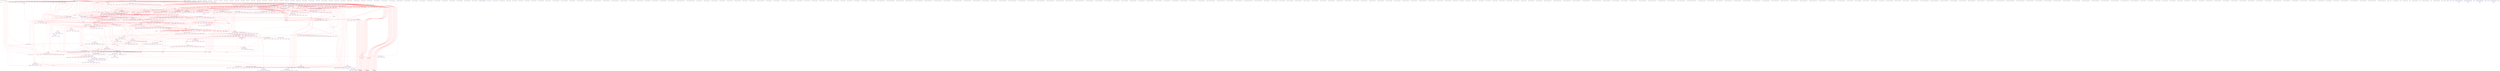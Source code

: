 digraph v3graph {
	graph	[label="MIPS_Bus_obj_dir/MIPS_Bus_TB_049_gate_opt.dot",
		 labelloc=t, labeljust=l,
		 //size="7.5,10",
		 rankdir=TB];
	n0	[fontsize=8 label="0x55573e7b56e0@TOP", color=purple];
	n1	[fontsize=8 label="0x55573e53a260@TOP", color=purple, style=dotted];
	n2	[fontsize=8 label="0x55573e537510 TOP->clk", color=blue];
	n3	[fontsize=8 label="0x55573e540db0 TOP->mips_cpu_bus__DOT__clk", color=blue, style=dotted];
	n4	[fontsize=8 label="0x55573e521a90@TOP", color=purple, style=dotted];
	n5	[fontsize=8 label="0x55573e52fdf0 TOP->reset", color=blue];
	n6	[fontsize=8 label="0x55573e52f040 TOP->mips_cpu_bus__DOT__reset", color=blue, style=dotted];
	n7	[fontsize=8 label="0x55573e521680@TOP", color=purple, style=dotted];
	n8	[fontsize=8 label="0x55573e5357f0 TOP->active", color=blue];
	n9	[fontsize=8 label="0x55573e5482b0 TOP->mips_cpu_bus__DOT__active", color=blue, style=dotted];
	n10	[fontsize=8 label="0x55573e546ab0@TOP", color=purple, style=dotted];
	n11	[fontsize=8 label="0x55573e535f30 TOP->register_v0", color=blue];
	n12	[fontsize=8 label="0x55573e548390 TOP->mips_cpu_bus__DOT__register_v0", color=blue, style=dotted];
	n13	[fontsize=8 label="0x55573e546db0@TOP", color=purple, style=dotted];
	n14	[fontsize=8 label="0x55573e535b90 TOP->address", color=blue];
	n15	[fontsize=8 label="0x55573e548470 TOP->mips_cpu_bus__DOT__address", color=blue, style=dotted];
	n16	[fontsize=8 label="0x55573e5470b0@TOP", color=purple, style=dotted];
	n17	[fontsize=8 label="0x55573e544210 TOP->write", color=blue];
	n18	[fontsize=8 label="0x55573e548550 TOP->mips_cpu_bus__DOT__write", color=blue, style=dotted];
	n19	[fontsize=8 label="0x55573e5473b0@TOP", color=purple, style=dotted];
	n20	[fontsize=8 label="0x55573e52d4d0 TOP->read", color=blue];
	n21	[fontsize=8 label="0x55573e548630 TOP->mips_cpu_bus__DOT__read", color=blue, style=dotted];
	n22	[fontsize=8 label="0x55573e5476b0@TOP", color=purple, style=dotted];
	n23	[fontsize=8 label="0x55573e5334a0 TOP->waitrequest", color=blue];
	n24	[fontsize=8 label="0x55573e548710 TOP->mips_cpu_bus__DOT__waitrequest", color=blue, style=dotted];
	n25	[fontsize=8 label="0x55573e5479b0@TOP", color=purple, style=dotted];
	n26	[fontsize=8 label="0x55573e53b620 TOP->writedata", color=blue];
	n27	[fontsize=8 label="0x55573e5487f0 TOP->mips_cpu_bus__DOT__writedata", color=blue, style=dotted];
	n28	[fontsize=8 label="0x55573e547cb0@TOP", color=purple, style=dotted];
	n29	[fontsize=8 label="0x55573e533f90 TOP->byteenable", color=blue];
	n30	[fontsize=8 label="0x55573e5488d0 TOP->mips_cpu_bus__DOT__byteenable", color=blue, style=dotted];
	n31	[fontsize=8 label="0x55573e547fb0@TOP", color=purple, style=dotted];
	n32	[fontsize=8 label="0x55573e541630 TOP->readdata", color=blue];
	n33	[fontsize=8 label="0x55573e5489b0 TOP->mips_cpu_bus__DOT__readdata", color=blue, style=dotted];
	n34	[fontsize=8 label="0x55573e54a070@TOP", color=purple, style=dotted];
	n35	[fontsize=8 label="0x55573e549dd0 TOP->mips_cpu_bus__DOT__instruction_decode", color=blue];
	n36	[fontsize=8 label="0x55573e549f90 TOP->mips_cpu_bus__DOT__op", color=blue, style=dotted];
	n37	[fontsize=8 label="0x55573e54a8e0@TOP", color=purple, style=dotted];
	n38	[fontsize=8 label="0x55573e54a720 TOP->mips_cpu_bus__DOT__read_address_1", color=blue, style=dotted];
	n39	[fontsize=8 label="0x55573e54af90@TOP", color=purple, style=dotted];
	n40	[fontsize=8 label="0x55573e54a800 TOP->mips_cpu_bus__DOT__Rs_decode", color=blue, style=dotted];
	n41	[fontsize=8 label="0x55573e54b800@TOP", color=purple, style=dotted];
	n42	[fontsize=8 label="0x55573e54b640 TOP->mips_cpu_bus__DOT__read_address_2", color=blue, style=dotted];
	n43	[fontsize=8 label="0x55573e54beb0@TOP", color=purple, style=dotted];
	n44	[fontsize=8 label="0x55573e54b720 TOP->mips_cpu_bus__DOT__Rt_decode", color=blue, style=dotted];
	n45	[fontsize=8 label="0x55573e54c640@TOP", color=purple, style=dotted];
	n46	[fontsize=8 label="0x55573e54c560 TOP->mips_cpu_bus__DOT__Rd_decode", color=blue, style=dotted];
	n47	[fontsize=8 label="0x55573e54cdd0@TOP", color=purple, style=dotted];
	n48	[fontsize=8 label="0x55573e54ccf0 TOP->mips_cpu_bus__DOT__immediate", color=blue, style=dotted];
	n49	[fontsize=8 label="0x55573e54d560@TOP", color=purple, style=dotted];
	n50	[fontsize=8 label="0x55573e54d480 TOP->mips_cpu_bus__DOT__j_offset", color=blue, style=dotted];
	n51	[fontsize=8 label="0x55573e5522f0@TOP", color=purple, style=dotted];
	n52	[fontsize=8 label="0x55573e5508b0 TOP->mips_cpu_bus__DOT__ALU_output_memory", color=blue];
	n53	[fontsize=8 label="0x55573e552210 TOP->mips_cpu_bus__DOT__data_address", color=blue, style=dotted];
	n54	[fontsize=8 label="0x55573e5525f0@TOP", color=purple];
	n55	[fontsize=8 label="0x55573e550b50 TOP->mips_cpu_bus__DOT__write_data_memory", color=blue];
	n56	[fontsize=8 label="0x55573e5529d0@TOP", color=purple];
	n57	[fontsize=8 label="0x55573e551db0 TOP->mips_cpu_bus__DOT__forward_A_decode", color=blue, style=dotted];
	n58	[fontsize=8 label="0x55573e54deb0 TOP->mips_cpu_bus__DOT__register_file_output_A_decode", color=blue];
	n59	[fontsize=8 label="0x55573e54e310 TOP->mips_cpu_bus__DOT__comparator_1", color=blue];
	n60	[fontsize=8 label="0x55573e552fd0@TOP", color=purple];
	n61	[fontsize=8 label="0x55573e551e90 TOP->mips_cpu_bus__DOT__forward_B_decode", color=blue, style=dotted];
	n62	[fontsize=8 label="0x55573e54df90 TOP->mips_cpu_bus__DOT__register_file_output_B_decode", color=blue];
	n63	[fontsize=8 label="0x55573e54e3f0 TOP->mips_cpu_bus__DOT__comparator_2", color=blue];
	n64	[fontsize=8 label="0x55573e5535d0@TOP", color=purple, style=dotted];
	n65	[fontsize=8 label="0x55573e549890 TOP->mips_cpu_bus__DOT__using_HI_LO_decode", color=blue];
	n66	[fontsize=8 label="0x55573e54dc10 TOP->mips_cpu_bus__DOT__register_file_output_LO_decode", color=blue, style=dotted];
	n67	[fontsize=8 label="0x55573e54e070 TOP->mips_cpu_bus__DOT__src_A_decode", color=blue, style=dotted];
	n68	[fontsize=8 label="0x55573e553bd0@TOP", color=purple, style=dotted];
	n69	[fontsize=8 label="0x55573e54dcf0 TOP->mips_cpu_bus__DOT__register_file_output_HI_decode", color=blue, style=dotted];
	n70	[fontsize=8 label="0x55573e54e150 TOP->mips_cpu_bus__DOT__src_B_decode", color=blue, style=dotted];
	n71	[fontsize=8 label="0x55573e5541d0@TOP", color=purple];
	n72	[fontsize=8 label="0x55573e549510 TOP->mips_cpu_bus__DOT__branch_decode", color=blue];
	n73	[fontsize=8 label="0x55573e5495f0 TOP->mips_cpu_bus__DOT__equal_decode", color=blue, style=dotted];
	n74	[fontsize=8 label="0x55573e548fd0 TOP->mips_cpu_bus__DOT__program_counter_src_decode", color=blue];
	n75	[fontsize=8 label="0x55573e5546b0@TOP", color=purple];
	n76	[fontsize=8 label="0x55573e54e230 TOP->mips_cpu_bus__DOT__sign_imm_decode", color=blue];
	n77	[fontsize=8 label="0x55573e555170@TOP", color=purple, style=dotted];
	n78	[fontsize=8 label="0x55573e54ddd0 TOP->mips_cpu_bus__DOT__shifter_output_decode", color=blue, style=dotted];
	n79	[fontsize=8 label="0x55573e5556a0@TOP", color=purple, style=dotted];
	n80	[fontsize=8 label="0x55573e549eb0 TOP->mips_cpu_bus__DOT__program_counter_plus_four_decode", color=blue];
	n81	[fontsize=8 label="0x55573e54e4d0 TOP->mips_cpu_bus__DOT__j_program_counter_decode", color=blue, style=dotted];
	n82	[fontsize=8 label="0x55573e556160@TOP", color=purple, style=dotted];
	n83	[fontsize=8 label="0x55573e550530 TOP->mips_cpu_bus__DOT__j_instruction_memory", color=blue];
	n84	[fontsize=8 label="0x55573e550d10 TOP->mips_cpu_bus__DOT__j_program_counter_memory", color=blue];
	n85	[fontsize=8 label="0x55573e550c30 TOP->mips_cpu_bus__DOT__ALU_output_memory_resolved", color=blue, style=dotted];
	n86	[fontsize=8 label="0x55573e556760@TOP", color=purple];
	n87	[fontsize=8 label="0x55573e551250 TOP->mips_cpu_bus__DOT__HALT_writeback", color=blue];
	n88	[fontsize=8 label="0x55573e556b20@TOP", color=purple];
	n89	[fontsize=8 label="0x55573e5507d0 TOP->mips_cpu_bus__DOT__byteenable_memory", color=blue];
	n90	[fontsize=8 label="0x55573e7b97b0@TOP", color=purple];
	n91	[fontsize=8 label="0x55573e54fff0 TOP->mips_cpu_bus__DOT__write_register_memory", color=blue];
	n92	[fontsize=8 label="0x55573e5515d0 TOP->mips_cpu_bus__DOT__write_register_writeback", color=blue];
	n93	[fontsize=8 label="0x55573e5516b0 TOP->mips_cpu_bus__DOT__result_writeback", color=blue];
	n94	[fontsize=8 label="0x55573e5528f0 TOP->mips_cpu_bus__DOT__register_v0_reg_file", color=blue, style=dotted];
	n95	[fontsize=8 label="0x55573e7b9630@TOP", color=purple];
	n96	[fontsize=8 label="0x55573e568740 TOP->mips_cpu_bus__DOT__fetch_state", color=blue];
	n97	[fontsize=8 label="0x55573e548c50 TOP->mips_cpu_bus__DOT__instr_address", color=blue];
	n98	[fontsize=8 label="0x55573e7b94b0@TOP", color=purple, style=dotted];
	n99	[fontsize=8 label="0x55573e7b9330@TOP", color=purple];
	n100	[fontsize=8 label="0x55573e5506f0 TOP->mips_cpu_bus__DOT__op_memory", color=blue];
	n101	[fontsize=8 label="0x55573e571d30@TOP", color=purple, style=dotted];
	n102	[fontsize=8 label="0x55573e548a90 TOP->mips_cpu_bus__DOT__internal_clk", color=blue];
	n103	[fontsize=8 label="0x55573e574a30 TOP->mips_cpu_bus__DOT__register_file__DOT__clk", color=blue, style=dotted];
	n104	[fontsize=8 label="0x55573e572030@TOP", color=purple, style=dotted];
	n105	[fontsize=8 label="0x55573e550ed0 TOP->mips_cpu_bus__DOT__register_write_writeback", color=blue];
	n106	[fontsize=8 label="0x55573e574bf0 TOP->mips_cpu_bus__DOT__register_file__DOT__write_enable", color=blue, style=dotted];
	n107	[fontsize=8 label="0x55573e572330@TOP", color=purple, style=dotted];
	n108	[fontsize=8 label="0x55573e550fb0 TOP->mips_cpu_bus__DOT__HI_register_write_writeback", color=blue];
	n109	[fontsize=8 label="0x55573e574cd0 TOP->mips_cpu_bus__DOT__register_file__DOT__HI_write_enable", color=blue, style=dotted];
	n110	[fontsize=8 label="0x55573e572630@TOP", color=purple, style=dotted];
	n111	[fontsize=8 label="0x55573e551090 TOP->mips_cpu_bus__DOT__LO_register_write_writeback", color=blue];
	n112	[fontsize=8 label="0x55573e574db0 TOP->mips_cpu_bus__DOT__register_file__DOT__LO_write_enable", color=blue, style=dotted];
	n113	[fontsize=8 label="0x55573e572930@TOP", color=purple, style=dotted];
	n114	[fontsize=8 label="0x55573e574e90 TOP->mips_cpu_bus__DOT__register_file__DOT__read_address_1", color=blue, style=dotted];
	n115	[fontsize=8 label="0x55573e572c30@TOP", color=purple, style=dotted];
	n116	[fontsize=8 label="0x55573e574f70 TOP->mips_cpu_bus__DOT__register_file__DOT__read_address_2", color=blue, style=dotted];
	n117	[fontsize=8 label="0x55573e572f30@TOP", color=purple, style=dotted];
	n118	[fontsize=8 label="0x55573e575050 TOP->mips_cpu_bus__DOT__register_file__DOT__write_address", color=blue, style=dotted];
	n119	[fontsize=8 label="0x55573e573230@TOP", color=purple, style=dotted];
	n120	[fontsize=8 label="0x55573e575130 TOP->mips_cpu_bus__DOT__register_file__DOT__write_data", color=blue, style=dotted];
	n121	[fontsize=8 label="0x55573e573530@TOP", color=purple, style=dotted];
	n122	[fontsize=8 label="0x55573e551790 TOP->mips_cpu_bus__DOT__ALU_HI_output_writeback", color=blue];
	n123	[fontsize=8 label="0x55573e575210 TOP->mips_cpu_bus__DOT__register_file__DOT__HI_write_data", color=blue, style=dotted];
	n124	[fontsize=8 label="0x55573e573830@TOP", color=purple, style=dotted];
	n125	[fontsize=8 label="0x55573e551870 TOP->mips_cpu_bus__DOT__ALU_LO_output_writeback", color=blue];
	n126	[fontsize=8 label="0x55573e5752f0 TOP->mips_cpu_bus__DOT__register_file__DOT__LO_write_data", color=blue, style=dotted];
	n127	[fontsize=8 label="0x55573e573b30@TOP", color=purple, style=dotted];
	n128	[fontsize=8 label="0x55573e5753d0 TOP->mips_cpu_bus__DOT__register_file__DOT__read_data_1", color=blue, style=dotted];
	n129	[fontsize=8 label="0x55573e573e30@TOP", color=purple, style=dotted];
	n130	[fontsize=8 label="0x55573e5754b0 TOP->mips_cpu_bus__DOT__register_file__DOT__read_data_2", color=blue, style=dotted];
	n131	[fontsize=8 label="0x55573e574130@TOP", color=purple, style=dotted];
	n132	[fontsize=8 label="0x55573e575590 TOP->mips_cpu_bus__DOT__register_file__DOT__read_data_LO", color=blue, style=dotted];
	n133	[fontsize=8 label="0x55573e574430@TOP", color=purple, style=dotted];
	n134	[fontsize=8 label="0x55573e575670 TOP->mips_cpu_bus__DOT__register_file__DOT__read_data_HI", color=blue, style=dotted];
	n135	[fontsize=8 label="0x55573e574730@TOP", color=purple, style=dotted];
	n136	[fontsize=8 label="0x55573e575750 TOP->mips_cpu_bus__DOT__register_file__DOT__read_register_2", color=blue, style=dotted];
	n137	[fontsize=8 label="0x55573e575ad0@TOP", color=purple];
	n138	[fontsize=8 label="0x55573e575830 TOP->mips_cpu_bus__DOT__register_file__DOT__registers", color=blue];
	n139	[fontsize=8 label="0x55573e575fb0@TOP", color=purple];
	n140	[fontsize=8 label="0x55573e576490@TOP", color=purple, style=dotted];
	n141	[fontsize=8 label="0x55573e5759f0 TOP->mips_cpu_bus__DOT__register_file__DOT__LO_reg", color=blue];
	n142	[fontsize=8 label="0x55573e576790@TOP", color=purple, style=dotted];
	n143	[fontsize=8 label="0x55573e575910 TOP->mips_cpu_bus__DOT__register_file__DOT__HI_reg", color=blue];
	n144	[fontsize=8 label="0x55573e576a90@TOP", color=purple, style=dotted];
	n145	[fontsize=8 label="0x55573e5770a0@TOP", color=purple, style=dotted];
	n146	[fontsize=8 label="0x55573e576fc0 TOP->mips_cpu_bus__DOT__register_file__DOT__modified_write_clk", color=blue];
	n147	[fontsize=8 label="0x55573e578870@TOP", color=purple, style=dotted];
	n148	[fontsize=8 label="0x55573e579a70 TOP->mips_cpu_bus__DOT__pc__DOT__clk", color=blue, style=dotted];
	n149	[fontsize=8 label="0x55573e578b70@TOP", color=purple, style=dotted];
	n150	[fontsize=8 label="0x55573e548b70 TOP->mips_cpu_bus__DOT__program_counter_prime", color=blue, style=dotted];
	n151	[fontsize=8 label="0x55573e579b50 TOP->mips_cpu_bus__DOT__pc__DOT__address_input", color=blue, style=dotted];
	n152	[fontsize=8 label="0x55573e578e70@TOP", color=purple, style=dotted];
	n153	[fontsize=8 label="0x55573e551bf0 TOP->mips_cpu_bus__DOT__stall_fetch", color=blue];
	n154	[fontsize=8 label="0x55573e579c30 TOP->mips_cpu_bus__DOT__pc__DOT__enable", color=blue, style=dotted];
	n155	[fontsize=8 label="0x55573e579170@TOP", color=purple, style=dotted];
	n156	[fontsize=8 label="0x55573e579d10 TOP->mips_cpu_bus__DOT__pc__DOT__reset", color=blue, style=dotted];
	n157	[fontsize=8 label="0x55573e579470@TOP", color=purple, style=dotted];
	n158	[fontsize=8 label="0x55573e548ef0 TOP->mips_cpu_bus__DOT__HALT_fetch", color=blue];
	n159	[fontsize=8 label="0x55573e579df0 TOP->mips_cpu_bus__DOT__pc__DOT__halt", color=blue, style=dotted];
	n160	[fontsize=8 label="0x55573e579770@TOP", color=purple, style=dotted];
	n161	[fontsize=8 label="0x55573e579ed0 TOP->mips_cpu_bus__DOT__pc__DOT__address_output", color=blue, style=dotted];
	n162	[fontsize=8 label="0x55573e57b5d0@TOP", color=purple, style=dotted];
	n163	[fontsize=8 label="0x55573e57bbd0 TOP->mips_cpu_bus__DOT__plus_four_adder__DOT__a", color=blue, style=dotted];
	n164	[fontsize=8 label="0x55573e57b8d0@TOP", color=purple, style=dotted];
	n165	[fontsize=8 label="0x55573e548d30 TOP->mips_cpu_bus__DOT__program_counter_plus_four_fetch", color=blue, style=dotted];
	n166	[fontsize=8 label="0x55573e57bd90 TOP->mips_cpu_bus__DOT__plus_four_adder__DOT__z", color=blue, style=dotted];
	n167	[fontsize=8 label="0x55573e57be70@TOP", color=purple, style=dotted];
	n168	[fontsize=8 label="0x55573e57c3a0@TOP", color=purple, style=dotted];
	n169	[fontsize=8 label="0x55573e57d080 TOP->mips_cpu_bus__DOT__program_counter_multiplexer__DOT__control", color=blue, style=dotted];
	n170	[fontsize=8 label="0x55573e57c6a0@TOP", color=purple, style=dotted];
	n171	[fontsize=8 label="0x55573e57d160 TOP->mips_cpu_bus__DOT__program_counter_multiplexer__DOT__input_0", color=blue, style=dotted];
	n172	[fontsize=8 label="0x55573e57c9a0@TOP", color=purple, style=dotted];
	n173	[fontsize=8 label="0x55573e549cf0 TOP->mips_cpu_bus__DOT__program_counter_branch_decode", color=blue, style=dotted];
	n174	[fontsize=8 label="0x55573e57d240 TOP->mips_cpu_bus__DOT__program_counter_multiplexer__DOT__input_1", color=blue, style=dotted];
	n175	[fontsize=8 label="0x55573e57cca0@TOP", color=purple, style=dotted];
	n176	[fontsize=8 label="0x55573e548e10 TOP->mips_cpu_bus__DOT__program_counter_mux_1_out", color=blue];
	n177	[fontsize=8 label="0x55573e57d320 TOP->mips_cpu_bus__DOT__program_counter_multiplexer__DOT__resolved", color=blue, style=dotted];
	n178	[fontsize=8 label="0x55573e57d400@TOP", color=purple];
	n179	[fontsize=8 label="0x55573e57da00@TOP", color=purple, style=dotted];
	n180	[fontsize=8 label="0x55573e550450 TOP->mips_cpu_bus__DOT__program_counter_multiplexer_jump_memory", color=blue];
	n181	[fontsize=8 label="0x55573e57e6e0 TOP->mips_cpu_bus__DOT__program_counter_multiplexer_two__DOT__control", color=blue, style=dotted];
	n182	[fontsize=8 label="0x55573e57dd00@TOP", color=purple, style=dotted];
	n183	[fontsize=8 label="0x55573e57e7c0 TOP->mips_cpu_bus__DOT__program_counter_multiplexer_two__DOT__input_0", color=blue, style=dotted];
	n184	[fontsize=8 label="0x55573e57e000@TOP", color=purple, style=dotted];
	n185	[fontsize=8 label="0x55573e57e8a0 TOP->mips_cpu_bus__DOT__program_counter_multiplexer_two__DOT__input_1", color=blue, style=dotted];
	n186	[fontsize=8 label="0x55573e57e300@TOP", color=purple, style=dotted];
	n187	[fontsize=8 label="0x55573e57e980 TOP->mips_cpu_bus__DOT__program_counter_multiplexer_two__DOT__resolved", color=blue, style=dotted];
	n188	[fontsize=8 label="0x55573e57ea60@TOP", color=purple, style=dotted];
	n189	[fontsize=8 label="0x55573e57f060@TOP", color=purple, style=dotted];
	n190	[fontsize=8 label="0x55573e580860 TOP->mips_cpu_bus__DOT__fetch_decode_register__DOT__clk", color=blue, style=dotted];
	n191	[fontsize=8 label="0x55573e57f360@TOP", color=purple, style=dotted];
	n192	[fontsize=8 label="0x55573e551cd0 TOP->mips_cpu_bus__DOT__stall_decode", color=blue];
	n193	[fontsize=8 label="0x55573e580940 TOP->mips_cpu_bus__DOT__fetch_decode_register__DOT__enable", color=blue, style=dotted];
	n194	[fontsize=8 label="0x55573e57f660@TOP", color=purple, style=dotted];
	n195	[fontsize=8 label="0x55573e580a20 TOP->mips_cpu_bus__DOT__fetch_decode_register__DOT__clear", color=blue, style=dotted];
	n196	[fontsize=8 label="0x55573e57f960@TOP", color=purple, style=dotted];
	n197	[fontsize=8 label="0x55573e580b00 TOP->mips_cpu_bus__DOT__fetch_decode_register__DOT__reset", color=blue, style=dotted];
	n198	[fontsize=8 label="0x55573e57fc60@TOP", color=purple, style=dotted];
	n199	[fontsize=8 label="0x55573e580be0 TOP->mips_cpu_bus__DOT__fetch_decode_register__DOT__HALT_fetch", color=blue, style=dotted];
	n200	[fontsize=8 label="0x55573e57ff60@TOP", color=purple, style=dotted];
	n201	[fontsize=8 label="0x55573e549c10 TOP->mips_cpu_bus__DOT__HALT_decode", color=blue];
	n202	[fontsize=8 label="0x55573e580cc0 TOP->mips_cpu_bus__DOT__fetch_decode_register__DOT__HALT_decode", color=blue, style=dotted];
	n203	[fontsize=8 label="0x55573e580260@TOP", color=purple, style=dotted];
	n204	[fontsize=8 label="0x55573e580da0 TOP->mips_cpu_bus__DOT__fetch_decode_register__DOT__program_counter_plus_four_fetch", color=blue, style=dotted];
	n205	[fontsize=8 label="0x55573e580560@TOP", color=purple, style=dotted];
	n206	[fontsize=8 label="0x55573e580e80 TOP->mips_cpu_bus__DOT__fetch_decode_register__DOT__program_counter_plus_four_decode", color=blue, style=dotted];
	n207	[fontsize=8 label="0x55573e582e70@TOP", color=purple, style=dotted];
	n208	[fontsize=8 label="0x55573e585570 TOP->mips_cpu_bus__DOT__control_unit__DOT__instruction", color=blue, style=dotted];
	n209	[fontsize=8 label="0x55573e583170@TOP", color=purple, style=dotted];
	n210	[fontsize=8 label="0x55573e5490b0 TOP->mips_cpu_bus__DOT__register_write_decode", color=blue];
	n211	[fontsize=8 label="0x55573e585650 TOP->mips_cpu_bus__DOT__control_unit__DOT__register_write", color=blue, style=dotted];
	n212	[fontsize=8 label="0x55573e583470@TOP", color=purple, style=dotted];
	n213	[fontsize=8 label="0x55573e549190 TOP->mips_cpu_bus__DOT__memory_to_register_decode", color=blue];
	n214	[fontsize=8 label="0x55573e585730 TOP->mips_cpu_bus__DOT__control_unit__DOT__memory_to_register", color=blue, style=dotted];
	n215	[fontsize=8 label="0x55573e583770@TOP", color=purple, style=dotted];
	n216	[fontsize=8 label="0x55573e549270 TOP->mips_cpu_bus__DOT__memory_write_decode", color=blue];
	n217	[fontsize=8 label="0x55573e585810 TOP->mips_cpu_bus__DOT__control_unit__DOT__memory_write", color=blue, style=dotted];
	n218	[fontsize=8 label="0x55573e583a70@TOP", color=purple, style=dotted];
	n219	[fontsize=8 label="0x55573e549350 TOP->mips_cpu_bus__DOT__ALU_src_B_decode", color=blue];
	n220	[fontsize=8 label="0x55573e5858f0 TOP->mips_cpu_bus__DOT__control_unit__DOT__ALU_src_B", color=blue, style=dotted];
	n221	[fontsize=8 label="0x55573e583d70@TOP", color=purple, style=dotted];
	n222	[fontsize=8 label="0x55573e549430 TOP->mips_cpu_bus__DOT__register_destination_decode", color=blue];
	n223	[fontsize=8 label="0x55573e5859d0 TOP->mips_cpu_bus__DOT__control_unit__DOT__register_destination", color=blue, style=dotted];
	n224	[fontsize=8 label="0x55573e584070@TOP", color=purple, style=dotted];
	n225	[fontsize=8 label="0x55573e585ab0 TOP->mips_cpu_bus__DOT__control_unit__DOT__branch", color=blue, style=dotted];
	n226	[fontsize=8 label="0x55573e584370@TOP", color=purple, style=dotted];
	n227	[fontsize=8 label="0x55573e5496d0 TOP->mips_cpu_bus__DOT__ALU_function_decode", color=blue];
	n228	[fontsize=8 label="0x55573e585bd0 TOP->mips_cpu_bus__DOT__control_unit__DOT__ALU_function", color=blue, style=dotted];
	n229	[fontsize=8 label="0x55573e584670@TOP", color=purple, style=dotted];
	n230	[fontsize=8 label="0x55573e5497b0 TOP->mips_cpu_bus__DOT__program_counter_multiplexer_jump_decode", color=blue];
	n231	[fontsize=8 label="0x55573e585cf0 TOP->mips_cpu_bus__DOT__control_unit__DOT__program_counter_multiplexer_jump", color=blue, style=dotted];
	n232	[fontsize=8 label="0x55573e584970@TOP", color=purple, style=dotted];
	n233	[fontsize=8 label="0x55573e549970 TOP->mips_cpu_bus__DOT__j_instruction_decode", color=blue];
	n234	[fontsize=8 label="0x55573e585dd0 TOP->mips_cpu_bus__DOT__control_unit__DOT__j_instruction", color=blue, style=dotted];
	n235	[fontsize=8 label="0x55573e584c70@TOP", color=purple, style=dotted];
	n236	[fontsize=8 label="0x55573e549b30 TOP->mips_cpu_bus__DOT__LO_register_write_decode", color=blue];
	n237	[fontsize=8 label="0x55573e585ef0 TOP->mips_cpu_bus__DOT__control_unit__DOT__LO_register_write", color=blue, style=dotted];
	n238	[fontsize=8 label="0x55573e584f70@TOP", color=purple, style=dotted];
	n239	[fontsize=8 label="0x55573e549a50 TOP->mips_cpu_bus__DOT__HI_register_write_decode", color=blue];
	n240	[fontsize=8 label="0x55573e586010 TOP->mips_cpu_bus__DOT__control_unit__DOT__HI_register_write", color=blue, style=dotted];
	n241	[fontsize=8 label="0x55573e585270@TOP", color=purple, style=dotted];
	n242	[fontsize=8 label="0x55573e586130 TOP->mips_cpu_bus__DOT__control_unit__DOT__using_HI_LO", color=blue, style=dotted];
	n243	[fontsize=8 label="0x55573e5865f0@TOP", color=purple];
	n244	[fontsize=8 label="0x55573e586290 TOP->mips_cpu_bus__DOT__control_unit__DOT__op", color=blue];
	n245	[fontsize=8 label="0x55573e5863b0 TOP->mips_cpu_bus__DOT__control_unit__DOT__rt", color=blue];
	n246	[fontsize=8 label="0x55573e5864d0 TOP->mips_cpu_bus__DOT__control_unit__DOT__funct", color=blue];
	n247	[fontsize=8 label="0x55573e5c2f40@TOP", color=purple, style=dotted];
	n248	[fontsize=8 label="0x55573e5c4270 TOP->mips_cpu_bus__DOT__reg_output_comparator__DOT__op", color=blue, style=dotted];
	n249	[fontsize=8 label="0x55573e5c32f0@TOP", color=purple, style=dotted];
	n250	[fontsize=8 label="0x55573e5c43d0 TOP->mips_cpu_bus__DOT__reg_output_comparator__DOT__rt", color=blue, style=dotted];
	n251	[fontsize=8 label="0x55573e5c36d0@TOP", color=purple, style=dotted];
	n252	[fontsize=8 label="0x55573e5c44f0 TOP->mips_cpu_bus__DOT__reg_output_comparator__DOT__a", color=blue, style=dotted];
	n253	[fontsize=8 label="0x55573e5c3ab0@TOP", color=purple, style=dotted];
	n254	[fontsize=8 label="0x55573e5c4610 TOP->mips_cpu_bus__DOT__reg_output_comparator__DOT__b", color=blue, style=dotted];
	n255	[fontsize=8 label="0x55573e5c3e90@TOP", color=purple, style=dotted];
	n256	[fontsize=8 label="0x55573e5c4730 TOP->mips_cpu_bus__DOT__reg_output_comparator__DOT__c", color=blue, style=dotted];
	n257	[fontsize=8 label="0x55573e5c4850@TOP", color=purple, style=dotted];
	n258	[fontsize=8 label="0x55573e5c8ec0@TOP", color=purple, style=dotted];
	n259	[fontsize=8 label="0x55573e5c9a00 TOP->mips_cpu_bus__DOT__adder_decode__DOT__a", color=blue, style=dotted];
	n260	[fontsize=8 label="0x55573e5c9280@TOP", color=purple, style=dotted];
	n261	[fontsize=8 label="0x55573e5c9b90 TOP->mips_cpu_bus__DOT__adder_decode__DOT__b", color=blue, style=dotted];
	n262	[fontsize=8 label="0x55573e5c9640@TOP", color=purple, style=dotted];
	n263	[fontsize=8 label="0x55573e5c9cb0 TOP->mips_cpu_bus__DOT__adder_decode__DOT__z", color=blue, style=dotted];
	n264	[fontsize=8 label="0x55573e5c9dd0@TOP", color=purple, style=dotted];
	n265	[fontsize=8 label="0x55573e5ca3f0@TOP", color=purple, style=dotted];
	n266	[fontsize=8 label="0x55573e5d5600 TOP->mips_cpu_bus__DOT__decode_execute_register__DOT__clk", color=blue, style=dotted];
	n267	[fontsize=8 label="0x55573e5ca7a0@TOP", color=purple, style=dotted];
	n268	[fontsize=8 label="0x55573e551f70 TOP->mips_cpu_bus__DOT__flush_execute_register", color=blue];
	n269	[fontsize=8 label="0x55573e5d57c0 TOP->mips_cpu_bus__DOT__decode_execute_register__DOT__clear", color=blue, style=dotted];
	n270	[fontsize=8 label="0x55573e5cab90@TOP", color=purple, style=dotted];
	n271	[fontsize=8 label="0x55573e5d58e0 TOP->mips_cpu_bus__DOT__decode_execute_register__DOT__reset", color=blue, style=dotted];
	n272	[fontsize=8 label="0x55573e5caf70@TOP", color=purple, style=dotted];
	n273	[fontsize=8 label="0x55573e5d5a00 TOP->mips_cpu_bus__DOT__decode_execute_register__DOT__register_write_decode", color=blue, style=dotted];
	n274	[fontsize=8 label="0x55573e5cb370@TOP", color=purple, style=dotted];
	n275	[fontsize=8 label="0x55573e5d5b20 TOP->mips_cpu_bus__DOT__decode_execute_register__DOT__memory_to_register_decode", color=blue, style=dotted];
	n276	[fontsize=8 label="0x55573e5cb770@TOP", color=purple, style=dotted];
	n277	[fontsize=8 label="0x55573e5d5c40 TOP->mips_cpu_bus__DOT__decode_execute_register__DOT__memory_write_decode", color=blue, style=dotted];
	n278	[fontsize=8 label="0x55573e5cbb60@TOP", color=purple, style=dotted];
	n279	[fontsize=8 label="0x55573e5d5d60 TOP->mips_cpu_bus__DOT__decode_execute_register__DOT__ALU_src_B_decode", color=blue, style=dotted];
	n280	[fontsize=8 label="0x55573e5cbf50@TOP", color=purple, style=dotted];
	n281	[fontsize=8 label="0x55573e5d5e80 TOP->mips_cpu_bus__DOT__decode_execute_register__DOT__register_destination_decode", color=blue, style=dotted];
	n282	[fontsize=8 label="0x55573e5cc360@TOP", color=purple, style=dotted];
	n283	[fontsize=8 label="0x55573e5d5fa0 TOP->mips_cpu_bus__DOT__decode_execute_register__DOT__HI_register_write_decode", color=blue, style=dotted];
	n284	[fontsize=8 label="0x55573e5cc760@TOP", color=purple, style=dotted];
	n285	[fontsize=8 label="0x55573e5d60c0 TOP->mips_cpu_bus__DOT__decode_execute_register__DOT__LO_register_write_decode", color=blue, style=dotted];
	n286	[fontsize=8 label="0x55573e5ccb60@TOP", color=purple, style=dotted];
	n287	[fontsize=8 label="0x55573e5d61e0 TOP->mips_cpu_bus__DOT__decode_execute_register__DOT__ALU_function_decode", color=blue, style=dotted];
	n288	[fontsize=8 label="0x55573e5ccf50@TOP", color=purple, style=dotted];
	n289	[fontsize=8 label="0x55573e5d6300 TOP->mips_cpu_bus__DOT__decode_execute_register__DOT__program_counter_multiplexer_jump_decode", color=blue, style=dotted];
	n290	[fontsize=8 label="0x55573e5cd370@TOP", color=purple, style=dotted];
	n291	[fontsize=8 label="0x55573e5d6420 TOP->mips_cpu_bus__DOT__decode_execute_register__DOT__j_instruction_decode", color=blue, style=dotted];
	n292	[fontsize=8 label="0x55573e5cd760@TOP", color=purple, style=dotted];
	n293	[fontsize=8 label="0x55573e5d6540 TOP->mips_cpu_bus__DOT__decode_execute_register__DOT__using_HI_LO_decode", color=blue, style=dotted];
	n294	[fontsize=8 label="0x55573e5cdb50@TOP", color=purple, style=dotted];
	n295	[fontsize=8 label="0x55573e5d6660 TOP->mips_cpu_bus__DOT__decode_execute_register__DOT__HALT_decode", color=blue, style=dotted];
	n296	[fontsize=8 label="0x55573e5cdf40@TOP", color=purple, style=dotted];
	n297	[fontsize=8 label="0x55573e5d6780 TOP->mips_cpu_bus__DOT__decode_execute_register__DOT__op_decode", color=blue, style=dotted];
	n298	[fontsize=8 label="0x55573e5ce2f0@TOP", color=purple, style=dotted];
	n299	[fontsize=8 label="0x55573e54ecb0 TOP->mips_cpu_bus__DOT__register_write_execute", color=blue];
	n300	[fontsize=8 label="0x55573e5d68a0 TOP->mips_cpu_bus__DOT__decode_execute_register__DOT__register_write_execute", color=blue, style=dotted];
	n301	[fontsize=8 label="0x55573e5ce6f0@TOP", color=purple, style=dotted];
	n302	[fontsize=8 label="0x55573e54e690 TOP->mips_cpu_bus__DOT__memory_to_register_execute", color=blue];
	n303	[fontsize=8 label="0x55573e5d69c0 TOP->mips_cpu_bus__DOT__decode_execute_register__DOT__memory_to_register_execute", color=blue, style=dotted];
	n304	[fontsize=8 label="0x55573e5ceb00@TOP", color=purple, style=dotted];
	n305	[fontsize=8 label="0x55573e54e770 TOP->mips_cpu_bus__DOT__memory_write_execute", color=blue];
	n306	[fontsize=8 label="0x55573e5d6ae0 TOP->mips_cpu_bus__DOT__decode_execute_register__DOT__memory_write_execute", color=blue, style=dotted];
	n307	[fontsize=8 label="0x55573e5ceef0@TOP", color=purple, style=dotted];
	n308	[fontsize=8 label="0x55573e54e930 TOP->mips_cpu_bus__DOT__ALU_src_B_execute", color=blue];
	n309	[fontsize=8 label="0x55573e5d6c00 TOP->mips_cpu_bus__DOT__decode_execute_register__DOT__ALU_src_B_execute", color=blue, style=dotted];
	n310	[fontsize=8 label="0x55573e5cf2e0@TOP", color=purple, style=dotted];
	n311	[fontsize=8 label="0x55573e54e5b0 TOP->mips_cpu_bus__DOT__register_destination_execute", color=blue];
	n312	[fontsize=8 label="0x55573e5d6d20 TOP->mips_cpu_bus__DOT__decode_execute_register__DOT__register_destination_execute", color=blue, style=dotted];
	n313	[fontsize=8 label="0x55573e5cf6f0@TOP", color=purple, style=dotted];
	n314	[fontsize=8 label="0x55573e54eaf0 TOP->mips_cpu_bus__DOT__HI_register_write_execute", color=blue];
	n315	[fontsize=8 label="0x55573e5d6e40 TOP->mips_cpu_bus__DOT__decode_execute_register__DOT__HI_register_write_execute", color=blue, style=dotted];
	n316	[fontsize=8 label="0x55573e5cfaf0@TOP", color=purple, style=dotted];
	n317	[fontsize=8 label="0x55573e54ebd0 TOP->mips_cpu_bus__DOT__LO_register_write_execute", color=blue];
	n318	[fontsize=8 label="0x55573e5d6f60 TOP->mips_cpu_bus__DOT__decode_execute_register__DOT__LO_register_write_execute", color=blue, style=dotted];
	n319	[fontsize=8 label="0x55573e5cfef0@TOP", color=purple, style=dotted];
	n320	[fontsize=8 label="0x55573e54ea10 TOP->mips_cpu_bus__DOT__ALU_function_execute", color=blue];
	n321	[fontsize=8 label="0x55573e5d7080 TOP->mips_cpu_bus__DOT__decode_execute_register__DOT__ALU_function_execute", color=blue, style=dotted];
	n322	[fontsize=8 label="0x55573e5d02e0@TOP", color=purple, style=dotted];
	n323	[fontsize=8 label="0x55573e54ed90 TOP->mips_cpu_bus__DOT__program_counter_multiplexer_jump_execute", color=blue];
	n324	[fontsize=8 label="0x55573e5d71a0 TOP->mips_cpu_bus__DOT__decode_execute_register__DOT__program_counter_multiplexer_jump_execute", color=blue, style=dotted];
	n325	[fontsize=8 label="0x55573e5d0700@TOP", color=purple, style=dotted];
	n326	[fontsize=8 label="0x55573e54ee70 TOP->mips_cpu_bus__DOT__j_instruction_execute", color=blue];
	n327	[fontsize=8 label="0x55573e5d72c0 TOP->mips_cpu_bus__DOT__decode_execute_register__DOT__j_instruction_execute", color=blue, style=dotted];
	n328	[fontsize=8 label="0x55573e5d0b00@TOP", color=purple, style=dotted];
	n329	[fontsize=8 label="0x55573e54ef50 TOP->mips_cpu_bus__DOT__using_HI_LO_execute", color=blue];
	n330	[fontsize=8 label="0x55573e5d73e0 TOP->mips_cpu_bus__DOT__decode_execute_register__DOT__using_HI_LO_execute", color=blue, style=dotted];
	n331	[fontsize=8 label="0x55573e5d0ef0@TOP", color=purple, style=dotted];
	n332	[fontsize=8 label="0x55573e54f030 TOP->mips_cpu_bus__DOT__HALT_execute", color=blue];
	n333	[fontsize=8 label="0x55573e5d7500 TOP->mips_cpu_bus__DOT__decode_execute_register__DOT__HALT_execute", color=blue, style=dotted];
	n334	[fontsize=8 label="0x55573e5d12e0@TOP", color=purple, style=dotted];
	n335	[fontsize=8 label="0x55573e54f110 TOP->mips_cpu_bus__DOT__op_execute", color=blue];
	n336	[fontsize=8 label="0x55573e5d7620 TOP->mips_cpu_bus__DOT__decode_execute_register__DOT__op_execute", color=blue, style=dotted];
	n337	[fontsize=8 label="0x55573e5d16d0@TOP", color=purple, style=dotted];
	n338	[fontsize=8 label="0x55573e5d7740 TOP->mips_cpu_bus__DOT__decode_execute_register__DOT__Rs_decode", color=blue, style=dotted];
	n339	[fontsize=8 label="0x55573e5d1ab0@TOP", color=purple, style=dotted];
	n340	[fontsize=8 label="0x55573e5d7860 TOP->mips_cpu_bus__DOT__decode_execute_register__DOT__Rt_decode", color=blue, style=dotted];
	n341	[fontsize=8 label="0x55573e5d1e90@TOP", color=purple, style=dotted];
	n342	[fontsize=8 label="0x55573e5d7980 TOP->mips_cpu_bus__DOT__decode_execute_register__DOT__Rd_decode", color=blue, style=dotted];
	n343	[fontsize=8 label="0x55573e5d2270@TOP", color=purple, style=dotted];
	n344	[fontsize=8 label="0x55573e5d7aa0 TOP->mips_cpu_bus__DOT__decode_execute_register__DOT__sign_imm_decode", color=blue, style=dotted];
	n345	[fontsize=8 label="0x55573e5d2660@TOP", color=purple, style=dotted];
	n346	[fontsize=8 label="0x55573e54f8f0 TOP->mips_cpu_bus__DOT__Rs_execute", color=blue];
	n347	[fontsize=8 label="0x55573e5d7bc0 TOP->mips_cpu_bus__DOT__decode_execute_register__DOT__Rs_execute", color=blue, style=dotted];
	n348	[fontsize=8 label="0x55573e5d2a50@TOP", color=purple, style=dotted];
	n349	[fontsize=8 label="0x55573e54f9d0 TOP->mips_cpu_bus__DOT__Rt_execute", color=blue];
	n350	[fontsize=8 label="0x55573e5d7ce0 TOP->mips_cpu_bus__DOT__decode_execute_register__DOT__Rt_execute", color=blue, style=dotted];
	n351	[fontsize=8 label="0x55573e5d2e40@TOP", color=purple, style=dotted];
	n352	[fontsize=8 label="0x55573e54fab0 TOP->mips_cpu_bus__DOT__Rd_execute", color=blue];
	n353	[fontsize=8 label="0x55573e5d7e00 TOP->mips_cpu_bus__DOT__decode_execute_register__DOT__Rd_execute", color=blue, style=dotted];
	n354	[fontsize=8 label="0x55573e5d3230@TOP", color=purple, style=dotted];
	n355	[fontsize=8 label="0x55573e54fb90 TOP->mips_cpu_bus__DOT__sign_imm_execute", color=blue];
	n356	[fontsize=8 label="0x55573e5d7f20 TOP->mips_cpu_bus__DOT__decode_execute_register__DOT__sign_imm_execute", color=blue, style=dotted];
	n357	[fontsize=8 label="0x55573e5d3620@TOP", color=purple, style=dotted];
	n358	[fontsize=8 label="0x55573e5d8040 TOP->mips_cpu_bus__DOT__decode_execute_register__DOT__src_A_decode", color=blue, style=dotted];
	n359	[fontsize=8 label="0x55573e5d3a10@TOP", color=purple, style=dotted];
	n360	[fontsize=8 label="0x55573e5d8160 TOP->mips_cpu_bus__DOT__decode_execute_register__DOT__src_B_decode", color=blue, style=dotted];
	n361	[fontsize=8 label="0x55573e5d3e00@TOP", color=purple, style=dotted];
	n362	[fontsize=8 label="0x55573e5d8280 TOP->mips_cpu_bus__DOT__decode_execute_register__DOT__program_counter_plus_four_decode", color=blue, style=dotted];
	n363	[fontsize=8 label="0x55573e5d4210@TOP", color=purple, style=dotted];
	n364	[fontsize=8 label="0x55573e5d83a0 TOP->mips_cpu_bus__DOT__decode_execute_register__DOT__j_program_counter_decode", color=blue, style=dotted];
	n365	[fontsize=8 label="0x55573e5d4610@TOP", color=purple, style=dotted];
	n366	[fontsize=8 label="0x55573e54f1f0 TOP->mips_cpu_bus__DOT__src_A_execute", color=blue];
	n367	[fontsize=8 label="0x55573e5d84c0 TOP->mips_cpu_bus__DOT__decode_execute_register__DOT__src_A_execute", color=blue, style=dotted];
	n368	[fontsize=8 label="0x55573e5d4a00@TOP", color=purple, style=dotted];
	n369	[fontsize=8 label="0x55573e54f2d0 TOP->mips_cpu_bus__DOT__src_B_execute", color=blue];
	n370	[fontsize=8 label="0x55573e5d85e0 TOP->mips_cpu_bus__DOT__decode_execute_register__DOT__src_B_execute", color=blue, style=dotted];
	n371	[fontsize=8 label="0x55573e5d4df0@TOP", color=purple, style=dotted];
	n372	[fontsize=8 label="0x55573e54fd50 TOP->mips_cpu_bus__DOT__program_counter_plus_four_execute", color=blue];
	n373	[fontsize=8 label="0x55573e5d8700 TOP->mips_cpu_bus__DOT__decode_execute_register__DOT__program_counter_plus_four_execute", color=blue, style=dotted];
	n374	[fontsize=8 label="0x55573e5d5200@TOP", color=purple, style=dotted];
	n375	[fontsize=8 label="0x55573e54fe30 TOP->mips_cpu_bus__DOT__j_program_counter_execute", color=blue];
	n376	[fontsize=8 label="0x55573e5d8820 TOP->mips_cpu_bus__DOT__decode_execute_register__DOT__j_program_counter_execute", color=blue, style=dotted];
	n377	[fontsize=8 label="0x55573e5e8450@TOP", color=purple, style=dotted];
	n378	[fontsize=8 label="0x55573e5e8d90 TOP->mips_cpu_bus__DOT__plus_four_adder_execute__DOT__b", color=blue, style=dotted];
	n379	[fontsize=8 label="0x55573e5e8840@TOP", color=purple, style=dotted];
	n380	[fontsize=8 label="0x55573e54fc70 TOP->mips_cpu_bus__DOT__program_counter_plus_eight_execute", color=blue, style=dotted];
	n381	[fontsize=8 label="0x55573e5e8eb0 TOP->mips_cpu_bus__DOT__plus_four_adder_execute__DOT__z", color=blue, style=dotted];
	n382	[fontsize=8 label="0x55573e5e8fd0@TOP", color=purple, style=dotted];
	n383	[fontsize=8 label="0x55573e5e95c0@TOP", color=purple, style=dotted];
	n384	[fontsize=8 label="0x55573e5ea760 TOP->mips_cpu_bus__DOT__write_register_execute_mux__DOT__control", color=blue, style=dotted];
	n385	[fontsize=8 label="0x55573e5e99c0@TOP", color=purple, style=dotted];
	n386	[fontsize=8 label="0x55573e5ea880 TOP->mips_cpu_bus__DOT__write_register_execute_mux__DOT__input_0", color=blue, style=dotted];
	n387	[fontsize=8 label="0x55573e5e9db0@TOP", color=purple, style=dotted];
	n388	[fontsize=8 label="0x55573e5ea9a0 TOP->mips_cpu_bus__DOT__write_register_execute_mux__DOT__input_1", color=blue, style=dotted];
	n389	[fontsize=8 label="0x55573e5ea1a0@TOP", color=purple, style=dotted];
	n390	[fontsize=8 label="0x55573e54e850 TOP->mips_cpu_bus__DOT__write_register_execute", color=blue];
	n391	[fontsize=8 label="0x55573e5ead00 TOP->mips_cpu_bus__DOT__write_register_execute_mux__DOT__resolved", color=blue, style=dotted];
	n392	[fontsize=8 label="0x55573e5eae20@TOP", color=purple];
	n393	[fontsize=8 label="0x55573e5ec990@TOP", color=purple, style=dotted];
	n394	[fontsize=8 label="0x55573e5f07f0 TOP->mips_cpu_bus__DOT__alu_input_mux__DOT__ALU_src_B_execute", color=blue, style=dotted];
	n395	[fontsize=8 label="0x55573e5ecd70@TOP", color=purple, style=dotted];
	n396	[fontsize=8 label="0x55573e552050 TOP->mips_cpu_bus__DOT__forward_A_execute", color=blue];
	n397	[fontsize=8 label="0x55573e5f0910 TOP->mips_cpu_bus__DOT__alu_input_mux__DOT__forward_one_execute", color=blue, style=dotted];
	n398	[fontsize=8 label="0x55573e5ed150@TOP", color=purple, style=dotted];
	n399	[fontsize=8 label="0x55573e552130 TOP->mips_cpu_bus__DOT__forward_B_execute", color=blue];
	n400	[fontsize=8 label="0x55573e5f0a30 TOP->mips_cpu_bus__DOT__alu_input_mux__DOT__forward_two_execute", color=blue, style=dotted];
	n401	[fontsize=8 label="0x55573e5ed530@TOP", color=purple, style=dotted];
	n402	[fontsize=8 label="0x55573e5f0b50 TOP->mips_cpu_bus__DOT__alu_input_mux__DOT__read_data_1_reg", color=blue, style=dotted];
	n403	[fontsize=8 label="0x55573e5ed910@TOP", color=purple, style=dotted];
	n404	[fontsize=8 label="0x55573e5f0c70 TOP->mips_cpu_bus__DOT__alu_input_mux__DOT__result_writeback", color=blue, style=dotted];
	n405	[fontsize=8 label="0x55573e5edcf0@TOP", color=purple, style=dotted];
	n406	[fontsize=8 label="0x55573e5f0d90 TOP->mips_cpu_bus__DOT__alu_input_mux__DOT__ALU_output_memory", color=blue, style=dotted];
	n407	[fontsize=8 label="0x55573e5ee0d0@TOP", color=purple, style=dotted];
	n408	[fontsize=8 label="0x55573e5f0eb0 TOP->mips_cpu_bus__DOT__alu_input_mux__DOT__LO_result_writeback", color=blue, style=dotted];
	n409	[fontsize=8 label="0x55573e5ee4c0@TOP", color=purple, style=dotted];
	n410	[fontsize=8 label="0x55573e550a70 TOP->mips_cpu_bus__DOT__ALU_LO_output_memory", color=blue];
	n411	[fontsize=8 label="0x55573e5f0fd0 TOP->mips_cpu_bus__DOT__alu_input_mux__DOT__ALU_LO_output_memory", color=blue, style=dotted];
	n412	[fontsize=8 label="0x55573e5ee8b0@TOP", color=purple, style=dotted];
	n413	[fontsize=8 label="0x55573e5f10f0 TOP->mips_cpu_bus__DOT__alu_input_mux__DOT__read_data_2_reg", color=blue, style=dotted];
	n414	[fontsize=8 label="0x55573e5eec90@TOP", color=purple, style=dotted];
	n415	[fontsize=8 label="0x55573e550990 TOP->mips_cpu_bus__DOT__ALU_HI_output_memory", color=blue];
	n416	[fontsize=8 label="0x55573e5f1210 TOP->mips_cpu_bus__DOT__alu_input_mux__DOT__ALU_HI_output_memory", color=blue, style=dotted];
	n417	[fontsize=8 label="0x55573e5ef080@TOP", color=purple, style=dotted];
	n418	[fontsize=8 label="0x55573e5f1330 TOP->mips_cpu_bus__DOT__alu_input_mux__DOT__HI_result_writeback", color=blue, style=dotted];
	n419	[fontsize=8 label="0x55573e5ef470@TOP", color=purple, style=dotted];
	n420	[fontsize=8 label="0x55573e5f1450 TOP->mips_cpu_bus__DOT__alu_input_mux__DOT__sign_imm_execute", color=blue, style=dotted];
	n421	[fontsize=8 label="0x55573e5ef850@TOP", color=purple, style=dotted];
	n422	[fontsize=8 label="0x55573e5f1570 TOP->mips_cpu_bus__DOT__alu_input_mux__DOT__program_counter_plus_eight_execute", color=blue, style=dotted];
	n423	[fontsize=8 label="0x55573e5efc50@TOP", color=purple, style=dotted];
	n424	[fontsize=8 label="0x55573e54f3b0 TOP->mips_cpu_bus__DOT__src_A_ALU_execute", color=blue];
	n425	[fontsize=8 label="0x55573e5f1690 TOP->mips_cpu_bus__DOT__alu_input_mux__DOT__src_A_ALU_execute", color=blue, style=dotted];
	n426	[fontsize=8 label="0x55573e5f0030@TOP", color=purple, style=dotted];
	n427	[fontsize=8 label="0x55573e54f490 TOP->mips_cpu_bus__DOT__src_B_ALU_execute", color=blue];
	n428	[fontsize=8 label="0x55573e5f17b0 TOP->mips_cpu_bus__DOT__alu_input_mux__DOT__src_B_ALU_execute", color=blue, style=dotted];
	n429	[fontsize=8 label="0x55573e5f0410@TOP", color=purple, style=dotted];
	n430	[fontsize=8 label="0x55573e54f570 TOP->mips_cpu_bus__DOT__write_data_execute", color=blue];
	n431	[fontsize=8 label="0x55573e5f18d0 TOP->mips_cpu_bus__DOT__alu_input_mux__DOT__write_data_execute", color=blue, style=dotted];
	n432	[fontsize=8 label="0x55573e809150@TOP", color=purple];
	n433	[fontsize=8 label="0x55573e808530@TOP", color=purple];
	n434	[fontsize=8 label="0x55573e5f19f0 TOP->mips_cpu_bus__DOT__alu_input_mux__DOT__src_mux_input_0", color=blue];
	n435	[fontsize=8 label="0x55573e5f83d0@TOP", color=purple, style=dotted];
	n436	[fontsize=8 label="0x55573e5f9a10 TOP->mips_cpu_bus__DOT__alu__DOT__ALU_operation", color=blue, style=dotted];
	n437	[fontsize=8 label="0x55573e5f8780@TOP", color=purple, style=dotted];
	n438	[fontsize=8 label="0x55573e5f9b70 TOP->mips_cpu_bus__DOT__alu__DOT__input_1", color=blue, style=dotted];
	n439	[fontsize=8 label="0x55573e5f8b30@TOP", color=purple, style=dotted];
	n440	[fontsize=8 label="0x55573e5f9cc0 TOP->mips_cpu_bus__DOT__alu__DOT__input_2", color=blue, style=dotted];
	n441	[fontsize=8 label="0x55573e5f8ee0@TOP", color=purple, style=dotted];
	n442	[fontsize=8 label="0x55573e54f650 TOP->mips_cpu_bus__DOT__ALU_output_execute", color=blue];
	n443	[fontsize=8 label="0x55573e5f9de0 TOP->mips_cpu_bus__DOT__alu__DOT__ALU_output", color=blue, style=dotted];
	n444	[fontsize=8 label="0x55573e5f9290@TOP", color=purple, style=dotted];
	n445	[fontsize=8 label="0x55573e54f730 TOP->mips_cpu_bus__DOT__ALU_HI_output_execute", color=blue];
	n446	[fontsize=8 label="0x55573e5f9f00 TOP->mips_cpu_bus__DOT__alu__DOT__ALU_HI_output", color=blue, style=dotted];
	n447	[fontsize=8 label="0x55573e5f9650@TOP", color=purple, style=dotted];
	n448	[fontsize=8 label="0x55573e54f810 TOP->mips_cpu_bus__DOT__ALU_LO_output_execute", color=blue];
	n449	[fontsize=8 label="0x55573e5fa020 TOP->mips_cpu_bus__DOT__alu__DOT__ALU_LO_output", color=blue, style=dotted];
	n450	[fontsize=8 label="0x55573e5fa800@TOP", color=purple, style=dotted];
	n451	[fontsize=8 label="0x55573e5fa140 TOP->mips_cpu_bus__DOT__alu__DOT__shift_amount", color=blue, style=dotted];
	n452	[fontsize=8 label="0x55573e5faf30@TOP", color=purple, style=dotted];
	n453	[fontsize=8 label="0x55573e5fa260 TOP->mips_cpu_bus__DOT__alu__DOT__sign_extened_input_1", color=blue, style=dotted];
	n454	[fontsize=8 label="0x55573e5fbb50@TOP", color=purple, style=dotted];
	n455	[fontsize=8 label="0x55573e5fa380 TOP->mips_cpu_bus__DOT__alu__DOT__sign_extened_input_2", color=blue, style=dotted];
	n456	[fontsize=8 label="0x55573e5fc770@TOP", color=purple, style=dotted];
	n457	[fontsize=8 label="0x55573e5fa4a0 TOP->mips_cpu_bus__DOT__alu__DOT__extended_input_1", color=blue, style=dotted];
	n458	[fontsize=8 label="0x55573e5fcc20@TOP", color=purple, style=dotted];
	n459	[fontsize=8 label="0x55573e5fa5c0 TOP->mips_cpu_bus__DOT__alu__DOT__extended_input_2", color=blue, style=dotted];
	n460	[fontsize=8 label="0x55573e812310@TOP", color=purple, style=dotted];
	n461	[fontsize=8 label="0x55573e812170@TOP", color=purple, style=dotted];
	n462	[fontsize=8 label="0x55573e811fd0@TOP", color=purple, style=dotted];
	n463	[fontsize=8 label="0x55573e811e30@TOP", color=purple, style=dotted];
	n464	[fontsize=8 label="0x55573e811c90@TOP", color=purple];
	n465	[fontsize=8 label="0x55573e5fa6e0 TOP->mips_cpu_bus__DOT__alu__DOT__ALU_HI_LO_output", color=blue];
	n466	[fontsize=8 label="0x55573e811af0@TOP", color=purple, style=dotted];
	n467	[fontsize=8 label="0x55573e811950@TOP", color=purple, style=dotted];
	n468	[fontsize=8 label="0x55573e8117d0@TOP", color=purple];
	n469	[fontsize=8 label="0x55573e811650@TOP", color=purple, style=dotted];
	n470	[fontsize=8 label="0x55573e811470@TOP", color=purple, style=dotted];
	n471	[fontsize=8 label="0x55573e8112b0@TOP", color=purple, style=dotted];
	n472	[fontsize=8 label="0x55573e8110f0@TOP", color=purple, style=dotted];
	n473	[fontsize=8 label="0x55573e6104f0@TOP", color=purple, style=dotted];
	n474	[fontsize=8 label="0x55573e618b60 TOP->mips_cpu_bus__DOT__execute_memory_register__DOT__clk", color=blue, style=dotted];
	n475	[fontsize=8 label="0x55573e6108d0@TOP", color=purple, style=dotted];
	n476	[fontsize=8 label="0x55573e618d20 TOP->mips_cpu_bus__DOT__execute_memory_register__DOT__reset", color=blue, style=dotted];
	n477	[fontsize=8 label="0x55573e610cb0@TOP", color=purple, style=dotted];
	n478	[fontsize=8 label="0x55573e618e40 TOP->mips_cpu_bus__DOT__execute_memory_register__DOT__register_write_execute", color=blue, style=dotted];
	n479	[fontsize=8 label="0x55573e6110b0@TOP", color=purple, style=dotted];
	n480	[fontsize=8 label="0x55573e618f60 TOP->mips_cpu_bus__DOT__execute_memory_register__DOT__memory_to_register_execute", color=blue, style=dotted];
	n481	[fontsize=8 label="0x55573e611470@TOP", color=purple, style=dotted];
	n482	[fontsize=8 label="0x55573e619080 TOP->mips_cpu_bus__DOT__execute_memory_register__DOT__memory_write_execute", color=blue, style=dotted];
	n483	[fontsize=8 label="0x55573e611860@TOP", color=purple, style=dotted];
	n484	[fontsize=8 label="0x55573e6191a0 TOP->mips_cpu_bus__DOT__execute_memory_register__DOT__HI_register_write_execute", color=blue, style=dotted];
	n485	[fontsize=8 label="0x55573e611c60@TOP", color=purple, style=dotted];
	n486	[fontsize=8 label="0x55573e6192c0 TOP->mips_cpu_bus__DOT__execute_memory_register__DOT__LO_register_write_execute", color=blue, style=dotted];
	n487	[fontsize=8 label="0x55573e612060@TOP", color=purple, style=dotted];
	n488	[fontsize=8 label="0x55573e6193e0 TOP->mips_cpu_bus__DOT__execute_memory_register__DOT__program_counter_multiplexer_jump_execute", color=blue, style=dotted];
	n489	[fontsize=8 label="0x55573e612430@TOP", color=purple, style=dotted];
	n490	[fontsize=8 label="0x55573e619500 TOP->mips_cpu_bus__DOT__execute_memory_register__DOT__j_instruction_execute", color=blue, style=dotted];
	n491	[fontsize=8 label="0x55573e612830@TOP", color=purple, style=dotted];
	n492	[fontsize=8 label="0x55573e619620 TOP->mips_cpu_bus__DOT__execute_memory_register__DOT__HALT_execute", color=blue, style=dotted];
	n493	[fontsize=8 label="0x55573e612c20@TOP", color=purple, style=dotted];
	n494	[fontsize=8 label="0x55573e619740 TOP->mips_cpu_bus__DOT__execute_memory_register__DOT__op_execute", color=blue, style=dotted];
	n495	[fontsize=8 label="0x55573e613010@TOP", color=purple, style=dotted];
	n496	[fontsize=8 label="0x55573e619860 TOP->mips_cpu_bus__DOT__execute_memory_register__DOT__src_A_ALU_execute", color=blue, style=dotted];
	n497	[fontsize=8 label="0x55573e613400@TOP", color=purple, style=dotted];
	n498	[fontsize=8 label="0x55573e54ff10 TOP->mips_cpu_bus__DOT__register_write_memory", color=blue];
	n499	[fontsize=8 label="0x55573e619980 TOP->mips_cpu_bus__DOT__execute_memory_register__DOT__register_write_memory", color=blue, style=dotted];
	n500	[fontsize=8 label="0x55573e613800@TOP", color=purple, style=dotted];
	n501	[fontsize=8 label="0x55573e5500d0 TOP->mips_cpu_bus__DOT__memory_to_register_memory", color=blue];
	n502	[fontsize=8 label="0x55573e619aa0 TOP->mips_cpu_bus__DOT__execute_memory_register__DOT__memory_to_register_memory", color=blue, style=dotted];
	n503	[fontsize=8 label="0x55573e613c00@TOP", color=purple, style=dotted];
	n504	[fontsize=8 label="0x55573e5501b0 TOP->mips_cpu_bus__DOT__memory_write_memory", color=blue];
	n505	[fontsize=8 label="0x55573e619bc0 TOP->mips_cpu_bus__DOT__execute_memory_register__DOT__memory_write_memory", color=blue, style=dotted];
	n506	[fontsize=8 label="0x55573e613ff0@TOP", color=purple, style=dotted];
	n507	[fontsize=8 label="0x55573e550290 TOP->mips_cpu_bus__DOT__HI_register_write_memory", color=blue];
	n508	[fontsize=8 label="0x55573e619ce0 TOP->mips_cpu_bus__DOT__execute_memory_register__DOT__HI_register_write_memory", color=blue, style=dotted];
	n509	[fontsize=8 label="0x55573e6143f0@TOP", color=purple, style=dotted];
	n510	[fontsize=8 label="0x55573e550370 TOP->mips_cpu_bus__DOT__LO_register_write_memory", color=blue];
	n511	[fontsize=8 label="0x55573e619e00 TOP->mips_cpu_bus__DOT__execute_memory_register__DOT__LO_register_write_memory", color=blue, style=dotted];
	n512	[fontsize=8 label="0x55573e6147f0@TOP", color=purple, style=dotted];
	n513	[fontsize=8 label="0x55573e619f20 TOP->mips_cpu_bus__DOT__execute_memory_register__DOT__program_counter_multiplexer_jump_memory", color=blue, style=dotted];
	n514	[fontsize=8 label="0x55573e614c10@TOP", color=purple, style=dotted];
	n515	[fontsize=8 label="0x55573e61a040 TOP->mips_cpu_bus__DOT__execute_memory_register__DOT__j_instruction_memory", color=blue, style=dotted];
	n516	[fontsize=8 label="0x55573e615000@TOP", color=purple, style=dotted];
	n517	[fontsize=8 label="0x55573e550610 TOP->mips_cpu_bus__DOT__HALT_memory", color=blue];
	n518	[fontsize=8 label="0x55573e61a160 TOP->mips_cpu_bus__DOT__execute_memory_register__DOT__HALT_memory", color=blue, style=dotted];
	n519	[fontsize=8 label="0x55573e6153f0@TOP", color=purple, style=dotted];
	n520	[fontsize=8 label="0x55573e61a280 TOP->mips_cpu_bus__DOT__execute_memory_register__DOT__op_memory", color=blue, style=dotted];
	n521	[fontsize=8 label="0x55573e6157d0@TOP", color=purple, style=dotted];
	n522	[fontsize=8 label="0x55573e550df0 TOP->mips_cpu_bus__DOT__src_A_ALU_memory", color=blue];
	n523	[fontsize=8 label="0x55573e61a3a0 TOP->mips_cpu_bus__DOT__execute_memory_register__DOT__src_A_ALU_memory", color=blue, style=dotted];
	n524	[fontsize=8 label="0x55573e615bc0@TOP", color=purple, style=dotted];
	n525	[fontsize=8 label="0x55573e61a4c0 TOP->mips_cpu_bus__DOT__execute_memory_register__DOT__ALU_output_execute", color=blue, style=dotted];
	n526	[fontsize=8 label="0x55573e615fb0@TOP", color=purple, style=dotted];
	n527	[fontsize=8 label="0x55573e61a5e0 TOP->mips_cpu_bus__DOT__execute_memory_register__DOT__ALU_HI_output_execute", color=blue, style=dotted];
	n528	[fontsize=8 label="0x55573e6163b0@TOP", color=purple, style=dotted];
	n529	[fontsize=8 label="0x55573e61a700 TOP->mips_cpu_bus__DOT__execute_memory_register__DOT__ALU_LO_output_execute", color=blue, style=dotted];
	n530	[fontsize=8 label="0x55573e6167b0@TOP", color=purple, style=dotted];
	n531	[fontsize=8 label="0x55573e61a820 TOP->mips_cpu_bus__DOT__execute_memory_register__DOT__write_data_execute", color=blue, style=dotted];
	n532	[fontsize=8 label="0x55573e616ba0@TOP", color=purple, style=dotted];
	n533	[fontsize=8 label="0x55573e61a940 TOP->mips_cpu_bus__DOT__execute_memory_register__DOT__write_register_execute", color=blue, style=dotted];
	n534	[fontsize=8 label="0x55573e616fa0@TOP", color=purple, style=dotted];
	n535	[fontsize=8 label="0x55573e61aa60 TOP->mips_cpu_bus__DOT__execute_memory_register__DOT__j_program_counter_execute", color=blue, style=dotted];
	n536	[fontsize=8 label="0x55573e6173a0@TOP", color=purple, style=dotted];
	n537	[fontsize=8 label="0x55573e61ab80 TOP->mips_cpu_bus__DOT__execute_memory_register__DOT__ALU_output_memory", color=blue, style=dotted];
	n538	[fontsize=8 label="0x55573e617790@TOP", color=purple, style=dotted];
	n539	[fontsize=8 label="0x55573e61aca0 TOP->mips_cpu_bus__DOT__execute_memory_register__DOT__ALU_HI_output_memory", color=blue, style=dotted];
	n540	[fontsize=8 label="0x55573e617b80@TOP", color=purple, style=dotted];
	n541	[fontsize=8 label="0x55573e61adc0 TOP->mips_cpu_bus__DOT__execute_memory_register__DOT__ALU_LO_output_memory", color=blue, style=dotted];
	n542	[fontsize=8 label="0x55573e617f70@TOP", color=purple, style=dotted];
	n543	[fontsize=8 label="0x55573e61aee0 TOP->mips_cpu_bus__DOT__execute_memory_register__DOT__write_data_memory", color=blue, style=dotted];
	n544	[fontsize=8 label="0x55573e618360@TOP", color=purple, style=dotted];
	n545	[fontsize=8 label="0x55573e61b000 TOP->mips_cpu_bus__DOT__execute_memory_register__DOT__write_register_memory", color=blue, style=dotted];
	n546	[fontsize=8 label="0x55573e618760@TOP", color=purple, style=dotted];
	n547	[fontsize=8 label="0x55573e61b120 TOP->mips_cpu_bus__DOT__execute_memory_register__DOT__j_program_counter_memory", color=blue, style=dotted];
	n548	[fontsize=8 label="0x55573e623970@TOP", color=purple, style=dotted];
	n549	[fontsize=8 label="0x55573e551330 TOP->mips_cpu_bus__DOT__op_writeback", color=blue];
	n550	[fontsize=8 label="0x55573e6250e0 TOP->mips_cpu_bus__DOT__memory_filter__DOT__op_writeback", color=blue, style=dotted];
	n551	[fontsize=8 label="0x55573e623d50@TOP", color=purple, style=dotted];
	n552	[fontsize=8 label="0x55573e551410 TOP->mips_cpu_bus__DOT__byteenable_writeback", color=blue];
	n553	[fontsize=8 label="0x55573e6252a0 TOP->mips_cpu_bus__DOT__memory_filter__DOT__byteenable_writeback", color=blue, style=dotted];
	n554	[fontsize=8 label="0x55573e624140@TOP", color=purple, style=dotted];
	n555	[fontsize=8 label="0x55573e5514f0 TOP->mips_cpu_bus__DOT__src_A_ALU_writeback", color=blue];
	n556	[fontsize=8 label="0x55573e6253c0 TOP->mips_cpu_bus__DOT__memory_filter__DOT__src_A_writeback", color=blue, style=dotted];
	n557	[fontsize=8 label="0x55573e624520@TOP", color=purple, style=dotted];
	n558	[fontsize=8 label="0x55573e551a30 TOP->mips_cpu_bus__DOT__read_data_writeback", color=blue];
	n559	[fontsize=8 label="0x55573e6254e0 TOP->mips_cpu_bus__DOT__memory_filter__DOT__read_data_writeback", color=blue, style=dotted];
	n560	[fontsize=8 label="0x55573e624900@TOP", color=purple, style=dotted];
	n561	[fontsize=8 label="0x55573e625600 TOP->mips_cpu_bus__DOT__memory_filter__DOT__reset", color=blue, style=dotted];
	n562	[fontsize=8 label="0x55573e624ce0@TOP", color=purple, style=dotted];
	n563	[fontsize=8 label="0x55573e551b10 TOP->mips_cpu_bus__DOT__read_data_writeback_filtered", color=blue];
	n564	[fontsize=8 label="0x55573e625760 TOP->mips_cpu_bus__DOT__memory_filter__DOT__filtered_output_writeback", color=blue, style=dotted];
	n565	[fontsize=8 label="0x55573e7e6d70@TOP", color=purple, style=dotted];
	n566	[fontsize=8 label="0x55573e7e6bf0@TOP", color=purple, style=dotted];
	n567	[fontsize=8 label="0x55573e7e6a70@TOP", color=purple, style=dotted];
	n568	[fontsize=8 label="0x55573e7d2ad0@TOP", color=purple, style=dotted];
	n569	[fontsize=8 label="0x55573e7d4dc0@TOP", color=purple, style=dotted];
	n570	[fontsize=8 label="0x55573e7d4c40@TOP", color=purple, style=dotted];
	n571	[fontsize=8 label="0x55573e7d4ac0@TOP", color=purple];
	n572	[fontsize=8 label="0x55573e625840 TOP->mips_cpu_bus__DOT__memory_filter__DOT__temp_filtered", color=blue];
	n573	[fontsize=8 label="0x55573e7d4940@TOP", color=purple, style=dotted];
	n574	[fontsize=8 label="0x55573e8124b0@TOP", color=purple, style=dotted];
	n575	[fontsize=8 label="0x55573e810e10@TOP", color=purple, style=dotted];
	n576	[fontsize=8 label="0x55573e637f20@TOP", color=purple, style=dotted];
	n577	[fontsize=8 label="0x55573e63e600 TOP->mips_cpu_bus__DOT__memory_writeback_register__DOT__clk", color=blue, style=dotted];
	n578	[fontsize=8 label="0x55573e638300@TOP", color=purple, style=dotted];
	n579	[fontsize=8 label="0x55573e63e7c0 TOP->mips_cpu_bus__DOT__memory_writeback_register__DOT__reset", color=blue, style=dotted];
	n580	[fontsize=8 label="0x55573e6386e0@TOP", color=purple, style=dotted];
	n581	[fontsize=8 label="0x55573e63e8e0 TOP->mips_cpu_bus__DOT__memory_writeback_register__DOT__register_write_memory", color=blue, style=dotted];
	n582	[fontsize=8 label="0x55573e638ae0@TOP", color=purple, style=dotted];
	n583	[fontsize=8 label="0x55573e63ea00 TOP->mips_cpu_bus__DOT__memory_writeback_register__DOT__memory_to_register_memory", color=blue, style=dotted];
	n584	[fontsize=8 label="0x55573e638ea0@TOP", color=purple, style=dotted];
	n585	[fontsize=8 label="0x55573e63eb20 TOP->mips_cpu_bus__DOT__memory_writeback_register__DOT__HI_register_write_memory", color=blue, style=dotted];
	n586	[fontsize=8 label="0x55573e639260@TOP", color=purple, style=dotted];
	n587	[fontsize=8 label="0x55573e63ec40 TOP->mips_cpu_bus__DOT__memory_writeback_register__DOT__LO_register_write_memory", color=blue, style=dotted];
	n588	[fontsize=8 label="0x55573e639670@TOP", color=purple, style=dotted];
	n589	[fontsize=8 label="0x55573e63ed60 TOP->mips_cpu_bus__DOT__memory_writeback_register__DOT__HALT_memory", color=blue, style=dotted];
	n590	[fontsize=8 label="0x55573e639a60@TOP", color=purple, style=dotted];
	n591	[fontsize=8 label="0x55573e63ee80 TOP->mips_cpu_bus__DOT__memory_writeback_register__DOT__op_memory", color=blue, style=dotted];
	n592	[fontsize=8 label="0x55573e639e50@TOP", color=purple, style=dotted];
	n593	[fontsize=8 label="0x55573e63efa0 TOP->mips_cpu_bus__DOT__memory_writeback_register__DOT__byteenable_memory", color=blue, style=dotted];
	n594	[fontsize=8 label="0x55573e63a240@TOP", color=purple, style=dotted];
	n595	[fontsize=8 label="0x55573e63f0c0 TOP->mips_cpu_bus__DOT__memory_writeback_register__DOT__src_A_ALU_memory", color=blue, style=dotted];
	n596	[fontsize=8 label="0x55573e63a630@TOP", color=purple, style=dotted];
	n597	[fontsize=8 label="0x55573e63f1e0 TOP->mips_cpu_bus__DOT__memory_writeback_register__DOT__register_write_writeback", color=blue, style=dotted];
	n598	[fontsize=8 label="0x55573e63aa40@TOP", color=purple, style=dotted];
	n599	[fontsize=8 label="0x55573e551170 TOP->mips_cpu_bus__DOT__memory_to_register_writeback", color=blue];
	n600	[fontsize=8 label="0x55573e63f300 TOP->mips_cpu_bus__DOT__memory_writeback_register__DOT__memory_to_register_writeback", color=blue, style=dotted];
	n601	[fontsize=8 label="0x55573e63ae50@TOP", color=purple, style=dotted];
	n602	[fontsize=8 label="0x55573e63f420 TOP->mips_cpu_bus__DOT__memory_writeback_register__DOT__HI_register_write_writeback", color=blue, style=dotted];
	n603	[fontsize=8 label="0x55573e63b260@TOP", color=purple, style=dotted];
	n604	[fontsize=8 label="0x55573e63f540 TOP->mips_cpu_bus__DOT__memory_writeback_register__DOT__LO_register_write_writeback", color=blue, style=dotted];
	n605	[fontsize=8 label="0x55573e63b670@TOP", color=purple, style=dotted];
	n606	[fontsize=8 label="0x55573e63f660 TOP->mips_cpu_bus__DOT__memory_writeback_register__DOT__HALT_writeback", color=blue, style=dotted];
	n607	[fontsize=8 label="0x55573e63ba60@TOP", color=purple, style=dotted];
	n608	[fontsize=8 label="0x55573e63f780 TOP->mips_cpu_bus__DOT__memory_writeback_register__DOT__op_writeback", color=blue, style=dotted];
	n609	[fontsize=8 label="0x55573e63be50@TOP", color=purple, style=dotted];
	n610	[fontsize=8 label="0x55573e63f8a0 TOP->mips_cpu_bus__DOT__memory_writeback_register__DOT__byteenable_writeback", color=blue, style=dotted];
	n611	[fontsize=8 label="0x55573e63c240@TOP", color=purple, style=dotted];
	n612	[fontsize=8 label="0x55573e63f9c0 TOP->mips_cpu_bus__DOT__memory_writeback_register__DOT__src_A_ALU_writeback", color=blue, style=dotted];
	n613	[fontsize=8 label="0x55573e63c630@TOP", color=purple, style=dotted];
	n614	[fontsize=8 label="0x55573e63fae0 TOP->mips_cpu_bus__DOT__memory_writeback_register__DOT__ALU_output_memory", color=blue, style=dotted];
	n615	[fontsize=8 label="0x55573e63ca20@TOP", color=purple, style=dotted];
	n616	[fontsize=8 label="0x55573e63fc00 TOP->mips_cpu_bus__DOT__memory_writeback_register__DOT__write_register_memory", color=blue, style=dotted];
	n617	[fontsize=8 label="0x55573e63ce20@TOP", color=purple, style=dotted];
	n618	[fontsize=8 label="0x55573e63fd20 TOP->mips_cpu_bus__DOT__memory_writeback_register__DOT__ALU_HI_output_memory", color=blue, style=dotted];
	n619	[fontsize=8 label="0x55573e63d210@TOP", color=purple, style=dotted];
	n620	[fontsize=8 label="0x55573e63fe40 TOP->mips_cpu_bus__DOT__memory_writeback_register__DOT__ALU_LO_output_memory", color=blue, style=dotted];
	n621	[fontsize=8 label="0x55573e63d600@TOP", color=purple, style=dotted];
	n622	[fontsize=8 label="0x55573e551950 TOP->mips_cpu_bus__DOT__ALU_output_writeback", color=blue];
	n623	[fontsize=8 label="0x55573e63ff60 TOP->mips_cpu_bus__DOT__memory_writeback_register__DOT__ALU_output_writeback", color=blue, style=dotted];
	n624	[fontsize=8 label="0x55573e63d9f0@TOP", color=purple, style=dotted];
	n625	[fontsize=8 label="0x55573e640080 TOP->mips_cpu_bus__DOT__memory_writeback_register__DOT__write_register_writeback", color=blue, style=dotted];
	n626	[fontsize=8 label="0x55573e63de00@TOP", color=purple, style=dotted];
	n627	[fontsize=8 label="0x55573e6401a0 TOP->mips_cpu_bus__DOT__memory_writeback_register__DOT__ALU_HI_output_writeback", color=blue, style=dotted];
	n628	[fontsize=8 label="0x55573e63e200@TOP", color=purple, style=dotted];
	n629	[fontsize=8 label="0x55573e6402c0 TOP->mips_cpu_bus__DOT__memory_writeback_register__DOT__ALU_LO_output_writeback", color=blue, style=dotted];
	n630	[fontsize=8 label="0x55573e646bb0@TOP", color=purple, style=dotted];
	n631	[fontsize=8 label="0x55573e647cb0 TOP->mips_cpu_bus__DOT__writeback_mux__DOT__control", color=blue, style=dotted];
	n632	[fontsize=8 label="0x55573e646fa0@TOP", color=purple, style=dotted];
	n633	[fontsize=8 label="0x55573e647dd0 TOP->mips_cpu_bus__DOT__writeback_mux__DOT__input_0", color=blue, style=dotted];
	n634	[fontsize=8 label="0x55573e647380@TOP", color=purple, style=dotted];
	n635	[fontsize=8 label="0x55573e647ef0 TOP->mips_cpu_bus__DOT__writeback_mux__DOT__input_1", color=blue, style=dotted];
	n636	[fontsize=8 label="0x55573e647770@TOP", color=purple, style=dotted];
	n637	[fontsize=8 label="0x55573e648010 TOP->mips_cpu_bus__DOT__writeback_mux__DOT__resolved", color=blue, style=dotted];
	n638	[fontsize=8 label="0x55573e648130@TOP", color=purple];
	n639	[fontsize=8 label="0x55573e6488d0@TOP", color=purple, style=dotted];
	n640	[fontsize=8 label="0x55573e64ef10 TOP->mips_cpu_bus__DOT__hazard_unit__DOT__branch_decode", color=blue, style=dotted];
	n641	[fontsize=8 label="0x55573e648cb0@TOP", color=purple, style=dotted];
	n642	[fontsize=8 label="0x55573e64f070 TOP->mips_cpu_bus__DOT__hazard_unit__DOT__Rs_decode", color=blue, style=dotted];
	n643	[fontsize=8 label="0x55573e649090@TOP", color=purple, style=dotted];
	n644	[fontsize=8 label="0x55573e64f190 TOP->mips_cpu_bus__DOT__hazard_unit__DOT__Rt_decode", color=blue, style=dotted];
	n645	[fontsize=8 label="0x55573e649470@TOP", color=purple, style=dotted];
	n646	[fontsize=8 label="0x55573e64f2b0 TOP->mips_cpu_bus__DOT__hazard_unit__DOT__Rs_execute", color=blue, style=dotted];
	n647	[fontsize=8 label="0x55573e649850@TOP", color=purple, style=dotted];
	n648	[fontsize=8 label="0x55573e64f3d0 TOP->mips_cpu_bus__DOT__hazard_unit__DOT__Rt_execute", color=blue, style=dotted];
	n649	[fontsize=8 label="0x55573e649c30@TOP", color=purple, style=dotted];
	n650	[fontsize=8 label="0x55573e64f4f0 TOP->mips_cpu_bus__DOT__hazard_unit__DOT__write_register_execute", color=blue, style=dotted];
	n651	[fontsize=8 label="0x55573e64a030@TOP", color=purple, style=dotted];
	n652	[fontsize=8 label="0x55573e64f670 TOP->mips_cpu_bus__DOT__hazard_unit__DOT__memory_to_register_execute", color=blue, style=dotted];
	n653	[fontsize=8 label="0x55573e64a430@TOP", color=purple, style=dotted];
	n654	[fontsize=8 label="0x55573e64f790 TOP->mips_cpu_bus__DOT__hazard_unit__DOT__register_write_execute", color=blue, style=dotted];
	n655	[fontsize=8 label="0x55573e64a830@TOP", color=purple, style=dotted];
	n656	[fontsize=8 label="0x55573e64f8b0 TOP->mips_cpu_bus__DOT__hazard_unit__DOT__write_register_memory", color=blue, style=dotted];
	n657	[fontsize=8 label="0x55573e64ac20@TOP", color=purple, style=dotted];
	n658	[fontsize=8 label="0x55573e64f9d0 TOP->mips_cpu_bus__DOT__hazard_unit__DOT__memory_to_register_memory", color=blue, style=dotted];
	n659	[fontsize=8 label="0x55573e64b020@TOP", color=purple, style=dotted];
	n660	[fontsize=8 label="0x55573e64faf0 TOP->mips_cpu_bus__DOT__hazard_unit__DOT__register_write_memory", color=blue, style=dotted];
	n661	[fontsize=8 label="0x55573e64b410@TOP", color=purple, style=dotted];
	n662	[fontsize=8 label="0x55573e64fc10 TOP->mips_cpu_bus__DOT__hazard_unit__DOT__write_register_writeback", color=blue, style=dotted];
	n663	[fontsize=8 label="0x55573e64b810@TOP", color=purple, style=dotted];
	n664	[fontsize=8 label="0x55573e64fd30 TOP->mips_cpu_bus__DOT__hazard_unit__DOT__register_write_writeback", color=blue, style=dotted];
	n665	[fontsize=8 label="0x55573e64bc10@TOP", color=purple, style=dotted];
	n666	[fontsize=8 label="0x55573e64fe50 TOP->mips_cpu_bus__DOT__hazard_unit__DOT__program_counter_multiplexer_jump_execute", color=blue, style=dotted];
	n667	[fontsize=8 label="0x55573e64bf90@TOP", color=purple, style=dotted];
	n668	[fontsize=8 label="0x55573e64ff70 TOP->mips_cpu_bus__DOT__hazard_unit__DOT__HI_register_write_memory", color=blue, style=dotted];
	n669	[fontsize=8 label="0x55573e64c390@TOP", color=purple, style=dotted];
	n670	[fontsize=8 label="0x55573e650090 TOP->mips_cpu_bus__DOT__hazard_unit__DOT__LO_register_write_memory", color=blue, style=dotted];
	n671	[fontsize=8 label="0x55573e64c790@TOP", color=purple, style=dotted];
	n672	[fontsize=8 label="0x55573e6501b0 TOP->mips_cpu_bus__DOT__hazard_unit__DOT__LO_register_write_writeback", color=blue, style=dotted];
	n673	[fontsize=8 label="0x55573e64cb90@TOP", color=purple, style=dotted];
	n674	[fontsize=8 label="0x55573e6502d0 TOP->mips_cpu_bus__DOT__hazard_unit__DOT__HI_register_write_writeback", color=blue, style=dotted];
	n675	[fontsize=8 label="0x55573e64cf90@TOP", color=purple, style=dotted];
	n676	[fontsize=8 label="0x55573e6503f0 TOP->mips_cpu_bus__DOT__hazard_unit__DOT__using_HI_LO_execute", color=blue, style=dotted];
	n677	[fontsize=8 label="0x55573e64d370@TOP", color=purple, style=dotted];
	n678	[fontsize=8 label="0x55573e650510 TOP->mips_cpu_bus__DOT__hazard_unit__DOT__stall_fetch", color=blue, style=dotted];
	n679	[fontsize=8 label="0x55573e64d750@TOP", color=purple, style=dotted];
	n680	[fontsize=8 label="0x55573e650670 TOP->mips_cpu_bus__DOT__hazard_unit__DOT__stall_decode", color=blue, style=dotted];
	n681	[fontsize=8 label="0x55573e64db30@TOP", color=purple, style=dotted];
	n682	[fontsize=8 label="0x55573e650790 TOP->mips_cpu_bus__DOT__hazard_unit__DOT__forward_register_file_output_A_decode", color=blue, style=dotted];
	n683	[fontsize=8 label="0x55573e64df20@TOP", color=purple, style=dotted];
	n684	[fontsize=8 label="0x55573e650870 TOP->mips_cpu_bus__DOT__hazard_unit__DOT__forward_register_file_output_B_decode", color=blue, style=dotted];
	n685	[fontsize=8 label="0x55573e64e310@TOP", color=purple, style=dotted];
	n686	[fontsize=8 label="0x55573e650990 TOP->mips_cpu_bus__DOT__hazard_unit__DOT__flush_execute_register", color=blue, style=dotted];
	n687	[fontsize=8 label="0x55573e64e710@TOP", color=purple, style=dotted];
	n688	[fontsize=8 label="0x55573e650ab0 TOP->mips_cpu_bus__DOT__hazard_unit__DOT__forward_register_file_output_A_execute", color=blue, style=dotted];
	n689	[fontsize=8 label="0x55573e64eb10@TOP", color=purple, style=dotted];
	n690	[fontsize=8 label="0x55573e650bd0 TOP->mips_cpu_bus__DOT__hazard_unit__DOT__forward_register_file_output_B_execute", color=blue, style=dotted];
	n691	[fontsize=8 label="0x55573e83c480@TOP", color=purple];
	n692	[fontsize=8 label="0x55573e83c300@TOP", color=purple];
	n693	[fontsize=8 label="0x55573e83c150@TOP", color=purple];
	n694	[fontsize=8 label="0x55573e650cf0 TOP->mips_cpu_bus__DOT__hazard_unit__DOT__lwstall", color=blue];
	n695	[fontsize=8 label="0x55573e650e50 TOP->mips_cpu_bus__DOT__hazard_unit__DOT__branchstall", color=blue];
	n696	[fontsize=8 label="0x55573e83bfd0@TOP", color=purple, style=dotted];
	n697	[fontsize=8 label="0x55573e83be50@TOP", color=purple, style=dotted];
	n698	[fontsize=8 label="0x55573e7b37d0@TOP", color=purple];
	n699	[fontsize=8 label="0x55573e7b3a40@TOP", color=purple];
	n700	[fontsize=8 label="0x55573e849aa0@TOP", color=purple, style=dotted];
	n701	[fontsize=8 label="0x55573e849920@TOP", color=purple, style=dotted];
	n702	[fontsize=8 label="0x55573e8497a0@TOP", color=purple, style=dotted];
	n703	[fontsize=8 label="0x55573e8495d0@TOP", color=purple, style=dotted];
	n704	[fontsize=8 label="0x55573e849450@TOP", color=purple];
	n705	[fontsize=8 label="0x55573e8492d0@TOP", color=purple, style=dotted];
	n706	[fontsize=8 label="0x55573e849150@TOP", color=purple, style=dotted];
	n707	[fontsize=8 label="0x55573e848fd0@TOP", color=purple, style=dotted];
	n708	[fontsize=8 label="0x55573e7c1850@TOP", color=purple];
	n709	[fontsize=8 label="0x55573e85d6d0@TOP", color=purple, style=dotted];
	n710	[fontsize=8 label="0x55573e85d500@TOP", color=purple];
	n711	[fontsize=8 label="0x55573e85d380@TOP", color=purple];
	n712	[fontsize=8 label="0x55573e85d200@TOP", color=purple, style=dotted];
	n713	[fontsize=8 label="0x55573e85d080@TOP", color=purple, style=dotted];
	n714	[fontsize=8 label="0x55573e85cf00@TOP", color=purple];
	n715	[fontsize=8 label="0x55573e7b4e90@TOP", color=purple];
	n716	[fontsize=8 label="0x55573e7b5070@TOP", color=purple];
	n717	[fontsize=8 label="0x55573e85fe20@TOP", color=purple];
	n718	[fontsize=8 label="0x55573e85fca0@TOP", color=purple, style=dotted];
	n719	[fontsize=8 label="0x55573e85fb20@TOP", color=purple];
	n720	[fontsize=8 label="0x55573e862300@TOP", color=purple];
	n721	[fontsize=8 label="0x55573e862180@TOP", color=purple, style=dotted];
	n722	[fontsize=8 label="0x55573e861fa0@TOP", color=purple];
	n723	[fontsize=8 label="0x55573e861e20@TOP", color=purple, style=dotted];
	n724	[fontsize=8 label="0x55573e861ca0@TOP", color=purple, style=dotted];
	n725	[fontsize=8 label="0x55573e86bc10@TOP", color=purple];
	n726	[fontsize=8 label="0x55573e86ba70@TOP", color=purple];
	n727	[fontsize=8 label="0x55573e86b8d0@TOP", color=purple];
	n728	[fontsize=8 label="0x55573e86b730@TOP", color=purple, style=dotted];
	n729	[fontsize=8 label="0x55573e86b590@TOP", color=purple];
	n730	[fontsize=8 label="0x55573e86b3f0@TOP", color=purple];
	n731	[fontsize=8 label="0x55573e86b250@TOP", color=purple];
	n732	[fontsize=8 label="0x55573e86b0b0@TOP", color=purple];
	n733	[fontsize=8 label="0x55573e86af10@TOP", color=purple];
	n734	[fontsize=8 label="0x55573e86ad70@TOP", color=purple];
	n735	[fontsize=8 label="0x55573e86abd0@TOP", color=purple];
	n736	[fontsize=8 label="0x55573e86a970@TOP", color=purple];
	n737	[fontsize=8 label="0x55573e86a7d0@TOP", color=purple];
	n738	[fontsize=8 label="0x55573e86a630@TOP", color=purple];
	n739	[fontsize=8 label="0x55573e86a490@TOP", color=purple];
	n740	[fontsize=8 label="0x55573e86a310@TOP", color=purple];
	n741	[fontsize=8 label="0x55573e86a190@TOP", color=purple];
	n742	[fontsize=8 label="0x55573e86a010@TOP", color=purple];
	n743	[fontsize=8 label="0x55573e869e40@TOP", color=purple];
	n744	[fontsize=8 label="0x55573e869cc0@TOP", color=purple];
	n745	[fontsize=8 label="0x55573e869b40@TOP", color=purple];
	n746	[fontsize=8 label="0x55573e8699c0@TOP", color=purple];
	n747	[fontsize=8 label="0x55573e869840@TOP", color=purple, style=dotted];
	n748	[fontsize=8 label="0x55573e847800@TOP", color=purple];
	n749	[fontsize=8 label="0x55573e885ee0@TOP", color=purple];
	n750	[fontsize=8 label="0x55573e885d60@TOP", color=purple];
	n751	[fontsize=8 label="0x55573e885be0@TOP", color=purple, style=dotted];
	n752	[fontsize=8 label="0x55573e885a60@TOP", color=purple];
	n753	[fontsize=8 label="0x55573e885820@TOP", color=purple];
	n754	[fontsize=8 label="0x55573e8856a0@TOP", color=purple];
	n755	[fontsize=8 label="0x55573e885520@TOP", color=purple];
	n756	[fontsize=8 label="0x55573e8853a0@TOP", color=purple];
	n757	[fontsize=8 label="0x55573e885220@TOP", color=purple];
	n758	[fontsize=8 label="0x55573e8850a0@TOP", color=purple];
	n759	[fontsize=8 label="0x55573e884f20@TOP", color=purple];
	n760	[fontsize=8 label="0x55573e884d50@TOP", color=purple];
	n761	[fontsize=8 label="0x55573e884bd0@TOP", color=purple];
	n762	[fontsize=8 label="0x55573e884a50@TOP", color=purple];
	n763	[fontsize=8 label="0x55573e86eb70@TOP", color=purple];
	n764	[fontsize=8 label="0x55573e869780@TOP", color=purple];
	n765	[fontsize=8 label="0x55573e88ef70@TOP", color=purple];
	n766	[fontsize=8 label="0x55573e88ed30@TOP", color=purple];
	n767	[fontsize=8 label="0x55573e88ebb0@TOP", color=purple];
	n768	[fontsize=8 label="0x55573e88ea30@TOP", color=purple, style=dotted];
	n769	[fontsize=8 label="0x55573e88e8b0@TOP", color=purple];
	n770	[fontsize=8 label="0x55573e88e730@TOP", color=purple];
	n771	[fontsize=8 label="0x55573e88e5b0@TOP", color=purple];
	n772	[fontsize=8 label="0x55573e88e430@TOP", color=purple];
	n773	[fontsize=8 label="0x55573e88e2b0@TOP", color=purple];
	n774	[fontsize=8 label="0x55573e88e130@TOP", color=purple];
	n775	[fontsize=8 label="0x55573e88dfb0@TOP", color=purple];
	n776	[fontsize=8 label="0x55573e88de30@TOP", color=purple];
	n777	[fontsize=8 label="0x55573e886680@TOP", color=purple];
	n778	[fontsize=8 label="0x55573e7b3d70@TOP", color=purple];
	n779	[fontsize=8 label="0x55573e65c470@TOP", color=purple, style=dotted];
	n780	[fontsize=8 label="0x55573e574b10 TOP->mips_cpu_bus__DOT__register_file__DOT__pipelined", color=blue, style=dotted];
	n781	[fontsize=8 label="0x55573e65c930@TOP", color=purple, style=dotted];
	n782	[fontsize=8 label="0x55573e57bcb0 TOP->mips_cpu_bus__DOT__plus_four_adder__DOT__b", color=blue, style=dotted];
	n783	[fontsize=8 label="0x55573e65cde0@TOP", color=purple, style=dotted];
	n784	[fontsize=8 label="0x55573e5e8c30 TOP->mips_cpu_bus__DOT__plus_four_adder_execute__DOT__a", color=blue, style=dotted];
	n785	[fontsize=8 label="0x55573e65d2a0@TOP", color=purple, style=dotted];
	n786	[fontsize=8 label="0x55573e5eaac0 TOP->mips_cpu_bus__DOT__write_register_execute_mux__DOT__input_2", color=blue, style=dotted];
	n787	[fontsize=8 label="0x55573e65d770@TOP", color=purple, style=dotted];
	n788	[fontsize=8 label="0x55573e5eabe0 TOP->mips_cpu_bus__DOT__write_register_execute_mux__DOT__input_3", color=blue, style=dotted];
	n789	[fontsize=8 label="0x55573e808e10@TOP", color=purple];
	n790	[fontsize=8 label="0x55573e868ee0@TOP", color=purple];
	n791	[fontsize=8 label="0x55573e869360@TOP", color=purple];
	n792	[fontsize=8 label="0x55573e866b20@TOP", color=purple];
	n793	[fontsize=8 label="0x55573e867650@TOP", color=purple];
	n794	[fontsize=8 label="0x55573e867150@TOP", color=purple];
	n795	[fontsize=8 label="0x55573e846510@TOP", color=purple];
	n796	[fontsize=8 label="0x55573e866700@TOP", color=purple];
	n797	[fontsize=8 label="0x55573e8667d0@TOP", color=purple];
	n798	[fontsize=8 label="0x55573e8669f0@TOP", color=purple];
	n799	[fontsize=8 label="0x55573e867220@TOP", color=purple];
	n800	[fontsize=8 label="0x55573e897840@TOP", color=purple];
	n801	[fontsize=8 label="0x55573e897c60@TOP", color=purple];
	n802	[fontsize=8 label="0x55573e898080@TOP", color=purple];
	n803	[fontsize=8 label="0x55573e8984a0@TOP", color=purple];
	n804	[fontsize=8 label="0x55573e8988c0@TOP", color=purple];
	n805	[fontsize=8 label="0x55573e898ce0@TOP", color=purple];
	n806	[fontsize=8 label="0x55573e899100@TOP", color=purple];
	n807	[fontsize=8 label="0x55573e899520@TOP", color=purple];
	n808	[fontsize=8 label="0x55573e899940@TOP", color=purple];
	n809	[fontsize=8 label="0x55573e899d60@TOP", color=purple];
	n810	[fontsize=8 label="0x55573e89a180@TOP", color=purple];
	n811	[fontsize=8 label="0x55573e89a5a0@TOP", color=purple];
	n812	[fontsize=8 label="0x55573e89a9c0@TOP", color=purple];
	n813	[fontsize=8 label="0x55573e89ade0@TOP", color=purple];
	n814	[fontsize=8 label="0x55573e89b200@TOP", color=purple];
	n815	[fontsize=8 label="0x55573e89b620@TOP", color=purple];
	n816	[fontsize=8 label="0x55573e89ba40@TOP", color=purple];
	n817	[fontsize=8 label="0x55573e89be60@TOP", color=purple];
	n818	[fontsize=8 label="0x55573e89c280@TOP", color=purple];
	n819	[fontsize=8 label="0x55573e89c6a0@TOP", color=purple];
	n820	[fontsize=8 label="0x55573e89cac0@TOP", color=purple];
	n821	[fontsize=8 label="0x55573e89cee0@TOP", color=purple];
	n822	[fontsize=8 label="0x55573e89d300@TOP", color=purple];
	n823	[fontsize=8 label="0x55573e89d720@TOP", color=purple];
	n824	[fontsize=8 label="0x55573e89db40@TOP", color=purple];
	n825	[fontsize=8 label="0x55573e89df60@TOP", color=purple];
	n826	[fontsize=8 label="0x55573e89e380@TOP", color=purple];
	n827	[fontsize=8 label="0x55573e89e7a0@TOP", color=purple];
	n828	[fontsize=8 label="0x55573e89ebc0@TOP", color=purple];
	n829	[fontsize=8 label="0x55573e89efe0@TOP", color=purple];
	n830	[fontsize=8 label="0x55573e89f400@TOP", color=purple];
	n831	[fontsize=8 label="0x55573e89f820@TOP", color=purple];
	n832	[fontsize=8 label="0x55573e89fc40@TOP", color=purple];
	n833	[fontsize=8 label="0x55573e8a0060@TOP", color=purple];
	n834	[fontsize=8 label="0x55573e8a0480@TOP", color=purple];
	n835	[fontsize=8 label="0x55573e8a08a0@TOP", color=purple];
	n836	[fontsize=8 label="0x55573e8a0cc0@TOP", color=purple];
	n837	[fontsize=8 label="0x55573e8a10e0@TOP", color=purple];
	n838	[fontsize=8 label="0x55573e8a1500@TOP", color=purple];
	n839	[fontsize=8 label="0x55573e8a1920@TOP", color=purple];
	n840	[fontsize=8 label="0x55573e8a1d40@TOP", color=purple];
	n841	[fontsize=8 label="0x55573e8a2160@TOP", color=purple];
	n842	[fontsize=8 label="0x55573e8a2580@TOP", color=purple];
	n843	[fontsize=8 label="0x55573e8a29a0@TOP", color=purple];
	n844	[fontsize=8 label="0x55573e8a2dc0@TOP", color=purple];
	n845	[fontsize=8 label="0x55573e8a31e0@TOP", color=purple];
	n846	[fontsize=8 label="0x55573e8a3600@TOP", color=purple];
	n847	[fontsize=8 label="0x55573e8a3a20@TOP", color=purple];
	n848	[fontsize=8 label="0x55573e8a3e40@TOP", color=purple];
	n849	[fontsize=8 label="0x55573e8a4260@TOP", color=purple];
	n850	[fontsize=8 label="0x55573e8a4680@TOP", color=purple];
	n851	[fontsize=8 label="0x55573e8a4aa0@TOP", color=purple];
	n852	[fontsize=8 label="0x55573e8a4ec0@TOP", color=purple];
	n853	[fontsize=8 label="0x55573e8a52e0@TOP", color=purple];
	n854	[fontsize=8 label="0x55573e8a5700@TOP", color=purple];
	n855	[fontsize=8 label="0x55573e8a5b20@TOP", color=purple];
	n856	[fontsize=8 label="0x55573e8a5f40@TOP", color=purple];
	n857	[fontsize=8 label="0x55573e8a6360@TOP", color=purple];
	n858	[fontsize=8 label="0x55573e8a6780@TOP", color=purple];
	n859	[fontsize=8 label="0x55573e8a6ba0@TOP", color=purple];
	n860	[fontsize=8 label="0x55573e8a6fc0@TOP", color=purple];
	n861	[fontsize=8 label="0x55573e8a73e0@TOP", color=purple];
	n862	[fontsize=8 label="0x55573e8a7800@TOP", color=purple];
	n863	[fontsize=8 label="0x55573e8a7c20@TOP", color=purple];
	n864	[fontsize=8 label="0x55573e8a80c0@TOP", color=purple];
	n865	[fontsize=8 label="0x55573e8a8580@TOP", color=purple];
	n866	[fontsize=8 label="0x55573e8a89a0@TOP", color=purple];
	n867	[fontsize=8 label="0x55573e8a8e70@TOP", color=purple];
	n868	[fontsize=8 label="0x55573e8a9360@TOP", color=purple];
	n869	[fontsize=8 label="0x55573e8a9840@TOP", color=purple];
	n870	[fontsize=8 label="0x55573e8a9cf0@TOP", color=purple];
	n871	[fontsize=8 label="0x55573e8aa170@TOP", color=purple];
	n872	[fontsize=8 label="0x55573e8aa620@TOP", color=purple];
	n873	[fontsize=8 label="0x55573e8aaaa0@TOP", color=purple];
	n874	[fontsize=8 label="0x55573e8aaf50@TOP", color=purple];
	n875	[fontsize=8 label="0x55573e8ab400@TOP", color=purple];
	n876	[fontsize=8 label="0x55573e8ab8b0@TOP", color=purple];
	n877	[fontsize=8 label="0x55573e8abd40@TOP", color=purple];
	n878	[fontsize=8 label="0x55573e8ac210@TOP", color=purple];
	n879	[fontsize=8 label="0x55573e8ac6f0@TOP", color=purple];
	n880	[fontsize=8 label="0x55573e8acb70@TOP", color=purple];
	n881	[fontsize=8 label="0x55573e8acff0@TOP", color=purple];
	n882	[fontsize=8 label="0x55573e8ad470@TOP", color=purple];
	n883	[fontsize=8 label="0x55573e8ad950@TOP", color=purple];
	n884	[fontsize=8 label="0x55573e8ade30@TOP", color=purple];
	n885	[fontsize=8 label="0x55573e8ae350@TOP", color=purple];
	n886	[fontsize=8 label="0x55573e8ae7e0@TOP", color=purple];
	n887	[fontsize=8 label="0x55573e8aec70@TOP", color=purple];
	n888	[fontsize=8 label="0x55573e8af150@TOP", color=purple];
	n889	[fontsize=8 label="0x55573e8af670@TOP", color=purple];
	n890	[fontsize=8 label="0x55573e8afad0@TOP", color=purple];
	n891	[fontsize=8 label="0x55573e8affe0@TOP", color=purple];
	n892	[fontsize=8 label="0x55573e8b0450@TOP", color=purple];
	n893	[fontsize=8 label="0x55573e8b0930@TOP", color=purple];
	n894	[fontsize=8 label="0x55573e8b0e10@TOP", color=purple];
	n895	[fontsize=8 label="0x55573e8b12c0@TOP", color=purple];
	n896	[fontsize=8 label="0x55573e8b1710@TOP", color=purple];
	n897	[fontsize=8 label="0x55573e8b1bc0@TOP", color=purple];
	n898	[fontsize=8 label="0x55573e8b2070@TOP", color=purple];
	n899	[fontsize=8 label="0x55573e8b2520@TOP", color=purple];
	n900	[fontsize=8 label="0x55573e8b29d0@TOP", color=purple];
	n901	[fontsize=8 label="0x55573e8b2e70@TOP", color=purple];
	n902	[fontsize=8 label="0x55573e8b3380@TOP", color=purple];
	n903	[fontsize=8 label="0x55573e8b3860@TOP", color=purple];
	n904	[fontsize=8 label="0x55573e8b3cc0@TOP", color=purple];
	n905	[fontsize=8 label="0x55573e8b41a0@TOP", color=purple];
	n906	[fontsize=8 label="0x55573e8b4680@TOP", color=purple];
	n907	[fontsize=8 label="0x55573e8b4b60@TOP", color=purple];
	n908	[fontsize=8 label="0x55573e8b5040@TOP", color=purple];
	n909	[fontsize=8 label="0x55573e8b5520@TOP", color=purple];
	n910	[fontsize=8 label="0x55573e8b59a0@TOP", color=purple];
	n911	[fontsize=8 label="0x55573e8b5e50@TOP", color=purple];
	n912	[fontsize=8 label="0x55573e8b62f0@TOP", color=purple];
	n913	[fontsize=8 label="0x55573e8b67d0@TOP", color=purple];
	n914	[fontsize=8 label="0x55573e8b6c70@TOP", color=purple];
	n915	[fontsize=8 label="0x55573e8b7180@TOP", color=purple];
	n916	[fontsize=8 label="0x55573e8b7660@TOP", color=purple];
	n917	[fontsize=8 label="0x55573e8b7b10@TOP", color=purple];
	n918	[fontsize=8 label="0x55573e8b7f70@TOP", color=purple];
	n919	[fontsize=8 label="0x55573e8b8420@TOP", color=purple];
	n920	[fontsize=8 label="0x55573e8b8900@TOP", color=purple];
	n921	[fontsize=8 label="0x55573e8b8db0@TOP", color=purple];
	n922	[fontsize=8 label="0x55573e8b9260@TOP", color=purple];
	n923	[fontsize=8 label="0x55573e8b9700@TOP", color=purple];
	n924	[fontsize=8 label="0x55573e8b9bf0@TOP", color=purple];
	n925	[fontsize=8 label="0x55573e8ba0a0@TOP", color=purple];
	n926	[fontsize=8 label="0x55573e8ba580@TOP", color=purple];
	n927	[fontsize=8 label="0x55573e8baa00@TOP", color=purple];
	n928	[fontsize=8 label="0x55573e8baee0@TOP", color=purple];
	n929	[fontsize=8 label="0x55573e8bb340@TOP", color=purple];
	n930	[fontsize=8 label="0x55573e8bb820@TOP", color=purple];
	n931	[fontsize=8 label="0x55573e8bbd30@TOP", color=purple];
	n932	[fontsize=8 label="0x55573e8bc190@TOP", color=purple];
	n933	[fontsize=8 label="0x55573e8bc670@TOP", color=purple];
	n934	[fontsize=8 label="0x55573e8bcb50@TOP", color=purple];
	n935	[fontsize=8 label="0x55573e8bd030@TOP", color=purple];
	n936	[fontsize=8 label="0x55573e8bd510@TOP", color=purple];
	n937	[fontsize=8 label="0x55573e8bda60@TOP", color=purple];
	n938	[fontsize=8 label="0x55573e8bdec0@TOP", color=purple];
	n939	[fontsize=8 label="0x55573e8be3a0@TOP", color=purple];
	n940	[fontsize=8 label="0x55573e8be8f0@TOP", color=purple];
	n941	[fontsize=8 label="0x55573e8bedc0@TOP", color=purple];
	n942	[fontsize=8 label="0x55573e8bf290@TOP", color=purple];
	n943	[fontsize=8 label="0x55573e8bf760@TOP", color=purple];
	n944	[fontsize=8 label="0x55573e8bfbc0@TOP", color=purple];
	n945	[fontsize=8 label="0x55573e8c0110@TOP", color=purple];
	n946	[fontsize=8 label="0x55573e8c05d0@TOP", color=purple];
	n947	[fontsize=8 label="0x55573e8c0a60@TOP", color=purple];
	n948	[fontsize=8 label="0x55573e8c0f10@TOP", color=purple];
	n949	[fontsize=8 label="0x55573e8c13c0@TOP", color=purple];
	n950	[fontsize=8 label="0x55573e8c1860@TOP", color=purple];
	n951	[fontsize=8 label="0x55573e8c1d40@TOP", color=purple];
	n952	[fontsize=8 label="0x55573e8c21c0@TOP", color=purple];
	n953	[fontsize=8 label="0x55573e8c2640@TOP", color=purple];
	n954	[fontsize=8 label="0x55573e8c2ae0@TOP", color=purple];
	n955	[fontsize=8 label="0x55573e8c2f80@TOP", color=purple];
	n956	[fontsize=8 label="0x55573e8c3450@TOP", color=purple];
	n957	[fontsize=8 label="0x55573e8c3920@TOP", color=purple];
	n958	[fontsize=8 label="0x55573e8c3e20@TOP", color=purple];
	n959	[fontsize=8 label="0x55573e57cfa0 TOP->mips_cpu_bus__DOT__program_counter_multiplexer__DOT__BUS_WIDTH", color=blue];
	n960	[fontsize=8 label="0x55573e8c4320@TOP", color=purple];
	n961	[fontsize=8 label="0x55573e8c4820@TOP", color=purple];
	n962	[fontsize=8 label="0x55573e8c4d20@TOP", color=purple];
	n963	[fontsize=8 label="0x55573e8c5220@TOP", color=purple];
	n964	[fontsize=8 label="0x55573e8c5730@TOP", color=purple];
	n965	[fontsize=8 label="0x55573e57e600 TOP->mips_cpu_bus__DOT__program_counter_multiplexer_two__DOT__BUS_WIDTH", color=blue];
	n966	[fontsize=8 label="0x55573e8c5c80@TOP", color=purple];
	n967	[fontsize=8 label="0x55573e8c6180@TOP", color=purple];
	n968	[fontsize=8 label="0x55573e8c6680@TOP", color=purple];
	n969	[fontsize=8 label="0x55573e8c6b80@TOP", color=purple];
	n970	[fontsize=8 label="0x55573e8c70a0@TOP", color=purple];
	n971	[fontsize=8 label="0x55573e8c7540@TOP", color=purple];
	n972	[fontsize=8 label="0x55573e8c7a20@TOP", color=purple];
	n973	[fontsize=8 label="0x55573e8c7f00@TOP", color=purple];
	n974	[fontsize=8 label="0x55573e8c8360@TOP", color=purple];
	n975	[fontsize=8 label="0x55573e8c8860@TOP", color=purple];
	n976	[fontsize=8 label="0x55573e8c8cd0@TOP", color=purple];
	n977	[fontsize=8 label="0x55573e8c9200@TOP", color=purple];
	n978	[fontsize=8 label="0x55573e8c9710@TOP", color=purple];
	n979	[fontsize=8 label="0x55573e8c9c00@TOP", color=purple];
	n980	[fontsize=8 label="0x55573e8ca0b0@TOP", color=purple];
	n981	[fontsize=8 label="0x55573e8ca600@TOP", color=purple];
	n982	[fontsize=8 label="0x55573e8caac0@TOP", color=purple];
	n983	[fontsize=8 label="0x55573e8caf80@TOP", color=purple];
	n984	[fontsize=8 label="0x55573e8cb490@TOP", color=purple];
	n985	[fontsize=8 label="0x55573e8cb930@TOP", color=purple];
	n986	[fontsize=8 label="0x55573e8cbea0@TOP", color=purple];
	n987	[fontsize=8 label="0x55573e8cc370@TOP", color=purple];
	n988	[fontsize=8 label="0x55573e8cc860@TOP", color=purple];
	n989	[fontsize=8 label="0x55573e8ccd40@TOP", color=purple];
	n990	[fontsize=8 label="0x55573e8cd290@TOP", color=purple];
	n991	[fontsize=8 label="0x55573e8cd750@TOP", color=purple];
	n992	[fontsize=8 label="0x55573e8cdbe0@TOP", color=purple];
	n993	[fontsize=8 label="0x55573e8ce0b0@TOP", color=purple];
	n994	[fontsize=8 label="0x55573e8ce590@TOP", color=purple];
	n995	[fontsize=8 label="0x55573e8ceaa0@TOP", color=purple];
	n996	[fontsize=8 label="0x55573e8cef70@TOP", color=purple];
	n997	[fontsize=8 label="0x55573e8cf440@TOP", color=purple];
	n998	[fontsize=8 label="0x55573e8cf910@TOP", color=purple];
	n999	[fontsize=8 label="0x55573e8cfdf0@TOP", color=purple];
	n1000	[fontsize=8 label="0x55573e8d02a0@TOP", color=purple];
	n1001	[fontsize=8 label="0x55573e8d0750@TOP", color=purple];
	n1002	[fontsize=8 label="0x55573e8d0bb0@TOP", color=purple];
	n1003	[fontsize=8 label="0x55573e8d1090@TOP", color=purple];
	n1004	[fontsize=8 label="0x55573e8d1570@TOP", color=purple];
	n1005	[fontsize=8 label="0x55573e8d1a30@TOP", color=purple];
	n1006	[fontsize=8 label="0x55573e8d1f00@TOP", color=purple];
	n1007	[fontsize=8 label="0x55573e8d2470@TOP", color=purple];
	n1008	[fontsize=8 label="0x55573e8d29d0@TOP", color=purple];
	n1009	[fontsize=8 label="0x55573e8d2e50@TOP", color=purple];
	n1010	[fontsize=8 label="0x55573e8d3330@TOP", color=purple];
	n1011	[fontsize=8 label="0x55573e8d3860@TOP", color=purple];
	n1012	[fontsize=8 label="0x55573e8d3dd0@TOP", color=purple];
	n1013	[fontsize=8 label="0x55573e8d41f0@TOP", color=purple];
	n1014	[fontsize=8 label="0x55573e8d47c0@TOP", color=purple];
	n1015	[fontsize=8 label="0x55573e8d4d60@TOP", color=purple];
	n1016	[fontsize=8 label="0x55573e8d5250@TOP", color=purple];
	n1017	[fontsize=8 label="0x55573e8d5700@TOP", color=purple];
	n1018	[fontsize=8 label="0x55573e8d5c10@TOP", color=purple];
	n1019	[fontsize=8 label="0x55573e8d6080@TOP", color=purple];
	n1020	[fontsize=8 label="0x55573e8d65f0@TOP", color=purple];
	n1021	[fontsize=8 label="0x55573e8d6b50@TOP", color=purple];
	n1022	[fontsize=8 label="0x55573e8d6fd0@TOP", color=purple];
	n1023	[fontsize=8 label="0x55573e8d74b0@TOP", color=purple];
	n1024	[fontsize=8 label="0x55573e8d79e0@TOP", color=purple];
	n1025	[fontsize=8 label="0x55573e8d7f50@TOP", color=purple];
	n1026	[fontsize=8 label="0x55573e8d83e0@TOP", color=purple];
	n1027	[fontsize=8 label="0x55573e8d89b0@TOP", color=purple];
	n1028	[fontsize=8 label="0x55573e8d8ec0@TOP", color=purple];
	n1029	[fontsize=8 label="0x55573e8d9450@TOP", color=purple];
	n1030	[fontsize=8 label="0x55573e8d9900@TOP", color=purple];
	n1031	[fontsize=8 label="0x55573e8d9e00@TOP", color=purple];
	n1032	[fontsize=8 label="0x55573e8da300@TOP", color=purple];
	n1033	[fontsize=8 label="0x55573e8da800@TOP", color=purple];
	n1034	[fontsize=8 label="0x55573e8dad10@TOP", color=purple];
	n1035	[fontsize=8 label="0x55573e8db250@TOP", color=purple];
	n1036	[fontsize=8 label="0x55573e8db700@TOP", color=purple];
	n1037	[fontsize=8 label="0x55573e8dbc00@TOP", color=purple];
	n1038	[fontsize=8 label="0x55573e8dc110@TOP", color=purple];
	n1039	[fontsize=8 label="0x55573e8dc650@TOP", color=purple];
	n1040	[fontsize=8 label="0x55573e8dcb00@TOP", color=purple];
	n1041	[fontsize=8 label="0x55573e8dcf80@TOP", color=purple];
	n1042	[fontsize=8 label="0x55573e8dd500@TOP", color=purple];
	n1043	[fontsize=8 label="0x55573e8dda50@TOP", color=purple];
	n1044	[fontsize=8 label="0x55573e8ddf00@TOP", color=purple];
	n1045	[fontsize=8 label="0x55573e8de3e0@TOP", color=purple];
	n1046	[fontsize=8 label="0x55573e8de960@TOP", color=purple];
	n1047	[fontsize=8 label="0x55573e8dee40@TOP", color=purple];
	n1048	[fontsize=8 label="0x55573e8df350@TOP", color=purple];
	n1049	[fontsize=8 label="0x55573e8df820@TOP", color=purple];
	n1050	[fontsize=8 label="0x55573e8dfce0@TOP", color=purple];
	n1051	[fontsize=8 label="0x55573e5ea5a0 TOP->mips_cpu_bus__DOT__write_register_execute_mux__DOT__BUS_WIDTH", color=blue];
	n1052	[fontsize=8 label="0x55573e8e01a0@TOP", color=purple];
	n1053	[fontsize=8 label="0x55573e8e06a0@TOP", color=purple];
	n1054	[fontsize=8 label="0x55573e8e0ba0@TOP", color=purple];
	n1055	[fontsize=8 label="0x55573e8e10a0@TOP", color=purple];
	n1056	[fontsize=8 label="0x55573e8e15a0@TOP", color=purple];
	n1057	[fontsize=8 label="0x55573e8e1aa0@TOP", color=purple];
	n1058	[fontsize=8 label="0x55573e8e1fa0@TOP", color=purple];
	n1059	[fontsize=8 label="0x55573e8e24a0@TOP", color=purple];
	n1060	[fontsize=8 label="0x55573e8e29a0@TOP", color=purple];
	n1061	[fontsize=8 label="0x55573e8e2ed0@TOP", color=purple];
	n1062	[fontsize=8 label="0x55573e8e33b0@TOP", color=purple];
	n1063	[fontsize=8 label="0x55573e8e3860@TOP", color=purple];
	n1064	[fontsize=8 label="0x55573e8e3d60@TOP", color=purple];
	n1065	[fontsize=8 label="0x55573e8e4260@TOP", color=purple];
	n1066	[fontsize=8 label="0x55573e8e4790@TOP", color=purple];
	n1067	[fontsize=8 label="0x55573e8e4c40@TOP", color=purple];
	n1068	[fontsize=8 label="0x55573e8e5140@TOP", color=purple];
	n1069	[fontsize=8 label="0x55573e8e5670@TOP", color=purple];
	n1070	[fontsize=8 label="0x55573e8e5af0@TOP", color=purple];
	n1071	[fontsize=8 label="0x55573e8e6040@TOP", color=purple];
	n1072	[fontsize=8 label="0x55573e8e64f0@TOP", color=purple];
	n1073	[fontsize=8 label="0x55573e8e69f0@TOP", color=purple];
	n1074	[fontsize=8 label="0x55573e8e6f20@TOP", color=purple];
	n1075	[fontsize=8 label="0x55573e8e7460@TOP", color=purple];
	n1076	[fontsize=8 label="0x55573e8e7910@TOP", color=purple];
	n1077	[fontsize=8 label="0x55573e8e7dc0@TOP", color=purple];
	n1078	[fontsize=8 label="0x55573e8e8270@TOP", color=purple];
	n1079	[fontsize=8 label="0x55573e8e8700@TOP", color=purple];
	n1080	[fontsize=8 label="0x55573e8e8bd0@TOP", color=purple];
	n1081	[fontsize=8 label="0x55573e8e90a0@TOP", color=purple];
	n1082	[fontsize=8 label="0x55573e8e9580@TOP", color=purple];
	n1083	[fontsize=8 label="0x55573e8e9a90@TOP", color=purple];
	n1084	[fontsize=8 label="0x55573e8e9f50@TOP", color=purple];
	n1085	[fontsize=8 label="0x55573e8ea3e0@TOP", color=purple];
	n1086	[fontsize=8 label="0x55573e8ea8b0@TOP", color=purple];
	n1087	[fontsize=8 label="0x55573e8ead90@TOP", color=purple];
	n1088	[fontsize=8 label="0x55573e8eb270@TOP", color=purple];
	n1089	[fontsize=8 label="0x55573e8eb790@TOP", color=purple];
	n1090	[fontsize=8 label="0x55573e8ebc60@TOP", color=purple];
	n1091	[fontsize=8 label="0x55573e8ec1d0@TOP", color=purple];
	n1092	[fontsize=8 label="0x55573e8ec6a0@TOP", color=purple];
	n1093	[fontsize=8 label="0x55573e8ecbd0@TOP", color=purple];
	n1094	[fontsize=8 label="0x55573e8ed130@TOP", color=purple];
	n1095	[fontsize=8 label="0x55573e8ed700@TOP", color=purple];
	n1096	[fontsize=8 label="0x55573e8edc50@TOP", color=purple];
	n1097	[fontsize=8 label="0x55573e8ee100@TOP", color=purple];
	n1098	[fontsize=8 label="0x55573e8ee610@TOP", color=purple];
	n1099	[fontsize=8 label="0x55573e8eead0@TOP", color=purple];
	n1100	[fontsize=8 label="0x55573e8eef40@TOP", color=purple];
	n1101	[fontsize=8 label="0x55573e8ef4b0@TOP", color=purple];
	n1102	[fontsize=8 label="0x55573e8ef980@TOP", color=purple];
	n1103	[fontsize=8 label="0x55573e8efeb0@TOP", color=purple];
	n1104	[fontsize=8 label="0x55573e8f0410@TOP", color=purple];
	n1105	[fontsize=8 label="0x55573e8f09e0@TOP", color=purple];
	n1106	[fontsize=8 label="0x55573e8f0f70@TOP", color=purple];
	n1107	[fontsize=8 label="0x55573e8f1420@TOP", color=purple];
	n1108	[fontsize=8 label="0x55573e8f1930@TOP", color=purple];
	n1109	[fontsize=8 label="0x55573e8f1e80@TOP", color=purple];
	n1110	[fontsize=8 label="0x55573e8f22f0@TOP", color=purple];
	n1111	[fontsize=8 label="0x55573e8f2800@TOP", color=purple];
	n1112	[fontsize=8 label="0x55573e8f2da0@TOP", color=purple];
	n1113	[fontsize=8 label="0x55573e8f3210@TOP", color=purple];
	n1114	[fontsize=8 label="0x55573e8f3680@TOP", color=purple];
	n1115	[fontsize=8 label="0x55573e8f3c20@TOP", color=purple];
	n1116	[fontsize=8 label="0x55573e8f40f0@TOP", color=purple];
	n1117	[fontsize=8 label="0x55573e8f4600@TOP", color=purple];
	n1118	[fontsize=8 label="0x55573e8f4ba0@TOP", color=purple];
	n1119	[fontsize=8 label="0x55573e8f5010@TOP", color=purple];
	n1120	[fontsize=8 label="0x55573e8f54e0@TOP", color=purple];
	n1121	[fontsize=8 label="0x55573e8f5a00@TOP", color=purple];
	n1122	[fontsize=8 label="0x55573e8f5ec0@TOP", color=purple];
	n1123	[fontsize=8 label="0x55573e8f63f0@TOP", color=purple];
	n1124	[fontsize=8 label="0x55573e8f68a0@TOP", color=purple];
	n1125	[fontsize=8 label="0x55573e8f6de0@TOP", color=purple];
	n1126	[fontsize=8 label="0x55573e8f72f0@TOP", color=purple];
	n1127	[fontsize=8 label="0x55573e8f7820@TOP", color=purple];
	n1128	[fontsize=8 label="0x55573e8f7d00@TOP", color=purple];
	n1129	[fontsize=8 label="0x55573e8f8160@TOP", color=purple];
	n1130	[fontsize=8 label="0x55573e8f8690@TOP", color=purple];
	n1131	[fontsize=8 label="0x55573e8f8bc0@TOP", color=purple];
	n1132	[fontsize=8 label="0x55573e8f90f0@TOP", color=purple];
	n1133	[fontsize=8 label="0x55573e8f9620@TOP", color=purple];
	n1134	[fontsize=8 label="0x55573e8f9b70@TOP", color=purple];
	n1135	[fontsize=8 label="0x55573e8fa020@TOP", color=purple];
	n1136	[fontsize=8 label="0x55573e8fa590@TOP", color=purple];
	n1137	[fontsize=8 label="0x55573e8faaf0@TOP", color=purple];
	n1138	[fontsize=8 label="0x55573e8faf70@TOP", color=purple];
	n1139	[fontsize=8 label="0x55573e8fb450@TOP", color=purple];
	n1140	[fontsize=8 label="0x55573e8fb980@TOP", color=purple];
	n1141	[fontsize=8 label="0x55573e8fbeb0@TOP", color=purple];
	n1142	[fontsize=8 label="0x55573e8fc450@TOP", color=purple];
	n1143	[fontsize=8 label="0x55573e8fc940@TOP", color=purple];
	n1144	[fontsize=8 label="0x55573e8fce60@TOP", color=purple];
	n1145	[fontsize=8 label="0x55573e8fd370@TOP", color=purple];
	n1146	[fontsize=8 label="0x55573e8fd880@TOP", color=purple];
	n1147	[fontsize=8 label="0x55573e8fdd50@TOP", color=purple];
	n1148	[fontsize=8 label="0x55573e8fe2c0@TOP", color=purple];
	n1149	[fontsize=8 label="0x55573e8fe7d0@TOP", color=purple];
	n1150	[fontsize=8 label="0x55573e8fece0@TOP", color=purple];
	n1151	[fontsize=8 label="0x55573e8ff1b0@TOP", color=purple];
	n1152	[fontsize=8 label="0x55573e8ff6e0@TOP", color=purple];
	n1153	[fontsize=8 label="0x55573e8ffc10@TOP", color=purple];
	n1154	[fontsize=8 label="0x55573e9000f0@TOP", color=purple];
	n1155	[fontsize=8 label="0x55573e647b50 TOP->mips_cpu_bus__DOT__writeback_mux__DOT__BUS_WIDTH", color=blue];
	n1156	[fontsize=8 label="0x55573e9005f0@TOP", color=purple];
	n1157	[fontsize=8 label="0x55573e900a80@TOP", color=purple];
	n1158	[fontsize=8 label="0x55573e900f50@TOP", color=purple];
	n1159	[fontsize=8 label="0x55573e901420@TOP", color=purple];
	n1160	[fontsize=8 label="0x55573e901900@TOP", color=purple];
	n1161	[fontsize=8 label="0x55573e901e00@TOP", color=purple];
	n1162	[fontsize=8 label="0x55573e902290@TOP", color=purple];
	n1163	[fontsize=8 label="0x55573e902760@TOP", color=purple];
	n1164	[fontsize=8 label="0x55573e902c30@TOP", color=purple];
	n1165	[fontsize=8 label="0x55573e903130@TOP", color=purple];
	n1166	[fontsize=8 label="0x55573e903630@TOP", color=purple];
	n1167	[fontsize=8 label="0x55573e903b30@TOP", color=purple];
	n1168	[fontsize=8 label="0x55573e904030@TOP", color=purple];
	n1169	[fontsize=8 label="0x55573e904530@TOP", color=purple];
	n1170	[fontsize=8 label="0x55573e904a30@TOP", color=purple];
	n1171	[fontsize=8 label="0x55573e904f30@TOP", color=purple];
	n1172	[fontsize=8 label="0x55573e905430@TOP", color=purple];
	n1173	[fontsize=8 label="0x55573e905960@TOP", color=purple];
	n1174	[fontsize=8 label="0x55573e905eb0@TOP", color=purple];
	n1175	[fontsize=8 label="0x55573e906360@TOP", color=purple];
	n1176	[fontsize=8 label="0x55573e906870@TOP", color=purple];
	n1177	[fontsize=8 label="0x55573e906dc0@TOP", color=purple];
	n1178	[fontsize=8 label="0x55573e9072b0@TOP", color=purple];
	n1179	[fontsize=8 label="0x55573e9077d0@TOP", color=purple];
	n1180	[fontsize=8 label="0x55573e907ca0@TOP", color=purple];
	n1181	[fontsize=8 label="0x55573e908180@TOP", color=purple];
	n1182	[fontsize=8 label="0x55573e9086b0@TOP", color=purple];
	n1183	[fontsize=8 label="0x55573e908bc0@TOP", color=purple];
	n1184	[fontsize=8 label="0x55573e9090a0@TOP", color=purple];
	n1185	[fontsize=8 label="0x55573e9095d0@TOP", color=purple];
	n1186	[fontsize=8 label="0x55573e909a90@TOP", color=purple];
	n1187	[fontsize=8 label="0x55573e909f70@TOP", color=purple];
	n1188	[fontsize=8 label="0x55573e869120@TOP", color=purple];
	n2 -> n1 [fontsize=8 label="" weight=1 color=red];
	n2 -> n698 [fontsize=8 label="" weight=1 color=red];
	n2 -> n700 [fontsize=8 label="" weight=1 color=red];
	n2 -> n701 [fontsize=8 label="" weight=1 color=red];
	n2 -> n703 [fontsize=8 label="" weight=1 color=red];
	n2 -> n704 [fontsize=8 label="" weight=1 color=red];
	n2 -> n705 [fontsize=8 label="" weight=1 color=red];
	n2 -> n706 [fontsize=8 label="" weight=1 color=red];
	n2 -> n707 [fontsize=8 label="" weight=1 color=red];
	n2 -> n792 [fontsize=8 label="" weight=1 color=red];
	n2 -> n803 [fontsize=8 label="" weight=1 color=red];
	n5 -> n4 [fontsize=8 label="" weight=1 color=red];
	n5 -> n565 [fontsize=8 label="" weight=1 color=red];
	n5 -> n566 [fontsize=8 label="" weight=1 color=red];
	n5 -> n567 [fontsize=8 label="" weight=1 color=red];
	n5 -> n568 [fontsize=8 label="" weight=1 color=red];
	n5 -> n569 [fontsize=8 label="" weight=1 color=red];
	n5 -> n570 [fontsize=8 label="" weight=1 color=red];
	n5 -> n571 [fontsize=8 label="" weight=1 color=red];
	n5 -> n573 [fontsize=8 label="" weight=1 color=red];
	n5 -> n574 [fontsize=8 label="" weight=1 color=red];
	n5 -> n575 [fontsize=8 label="" weight=1 color=red];
	n5 -> n699 [fontsize=8 label="" weight=1 color=red];
	n5 -> n700 [fontsize=8 label="" weight=1 color=red];
	n5 -> n701 [fontsize=8 label="" weight=1 color=red];
	n5 -> n702 [fontsize=8 label="" weight=1 color=red];
	n5 -> n703 [fontsize=8 label="" weight=1 color=red];
	n5 -> n704 [fontsize=8 label="" weight=1 color=red];
	n5 -> n705 [fontsize=8 label="" weight=1 color=red];
	n5 -> n706 [fontsize=8 label="" weight=1 color=red];
	n5 -> n707 [fontsize=8 label="" weight=1 color=red];
	n5 -> n716 [fontsize=8 label="" weight=1 color=red];
	n5 -> n717 [fontsize=8 label="" weight=1 color=red];
	n5 -> n718 [fontsize=8 label="" weight=1 color=red];
	n5 -> n719 [fontsize=8 label="" weight=1 color=red];
	n5 -> n720 [fontsize=8 label="" weight=1 color=red];
	n5 -> n721 [fontsize=8 label="" weight=1 color=red];
	n5 -> n722 [fontsize=8 label="" weight=1 color=red];
	n5 -> n723 [fontsize=8 label="" weight=1 color=red];
	n5 -> n724 [fontsize=8 label="" weight=1 color=red];
	n5 -> n725 [fontsize=8 label="" weight=1 color=red];
	n5 -> n726 [fontsize=8 label="" weight=1 color=red];
	n5 -> n727 [fontsize=8 label="" weight=1 color=red];
	n5 -> n729 [fontsize=8 label="" weight=1 color=red];
	n5 -> n730 [fontsize=8 label="" weight=1 color=red];
	n5 -> n731 [fontsize=8 label="" weight=1 color=red];
	n5 -> n732 [fontsize=8 label="" weight=1 color=red];
	n5 -> n733 [fontsize=8 label="" weight=1 color=red];
	n5 -> n734 [fontsize=8 label="" weight=1 color=red];
	n5 -> n735 [fontsize=8 label="" weight=1 color=red];
	n5 -> n736 [fontsize=8 label="" weight=1 color=red];
	n5 -> n737 [fontsize=8 label="" weight=1 color=red];
	n5 -> n738 [fontsize=8 label="" weight=1 color=red];
	n5 -> n739 [fontsize=8 label="" weight=1 color=red];
	n5 -> n740 [fontsize=8 label="" weight=1 color=red];
	n5 -> n741 [fontsize=8 label="" weight=1 color=red];
	n5 -> n742 [fontsize=8 label="" weight=1 color=red];
	n5 -> n743 [fontsize=8 label="" weight=1 color=red];
	n5 -> n744 [fontsize=8 label="" weight=1 color=red];
	n5 -> n745 [fontsize=8 label="" weight=1 color=red];
	n5 -> n746 [fontsize=8 label="" weight=1 color=red];
	n5 -> n747 [fontsize=8 label="" weight=1 color=red];
	n5 -> n748 [fontsize=8 label="" weight=1 color=red];
	n5 -> n749 [fontsize=8 label="" weight=1 color=red];
	n5 -> n750 [fontsize=8 label="" weight=1 color=red];
	n5 -> n751 [fontsize=8 label="" weight=1 color=red];
	n5 -> n752 [fontsize=8 label="" weight=1 color=red];
	n5 -> n753 [fontsize=8 label="" weight=1 color=red];
	n5 -> n754 [fontsize=8 label="" weight=1 color=red];
	n5 -> n755 [fontsize=8 label="" weight=1 color=red];
	n5 -> n756 [fontsize=8 label="" weight=1 color=red];
	n5 -> n757 [fontsize=8 label="" weight=1 color=red];
	n5 -> n758 [fontsize=8 label="" weight=1 color=red];
	n5 -> n759 [fontsize=8 label="" weight=1 color=red];
	n5 -> n760 [fontsize=8 label="" weight=1 color=red];
	n5 -> n761 [fontsize=8 label="" weight=1 color=red];
	n5 -> n762 [fontsize=8 label="" weight=1 color=red];
	n5 -> n763 [fontsize=8 label="" weight=1 color=red];
	n5 -> n764 [fontsize=8 label="" weight=1 color=red];
	n5 -> n765 [fontsize=8 label="" weight=1 color=red];
	n5 -> n766 [fontsize=8 label="" weight=1 color=red];
	n5 -> n767 [fontsize=8 label="" weight=1 color=red];
	n5 -> n768 [fontsize=8 label="" weight=1 color=red];
	n5 -> n769 [fontsize=8 label="" weight=1 color=red];
	n5 -> n770 [fontsize=8 label="" weight=1 color=red];
	n5 -> n771 [fontsize=8 label="" weight=1 color=red];
	n5 -> n772 [fontsize=8 label="" weight=1 color=red];
	n5 -> n773 [fontsize=8 label="" weight=1 color=red];
	n5 -> n774 [fontsize=8 label="" weight=1 color=red];
	n5 -> n775 [fontsize=8 label="" weight=1 color=red];
	n5 -> n776 [fontsize=8 label="" weight=1 color=red];
	n5 -> n777 [fontsize=8 label="" weight=1 color=red];
	n5 -> n793 [fontsize=8 label="" weight=1 color=red];
	n5 -> n155 [fontsize=8 label="" weight=1 color=red];
	n5 -> n196 [fontsize=8 label="" weight=1 color=red];
	n5 -> n270 [fontsize=8 label="" weight=1 color=red];
	n5 -> n475 [fontsize=8 label="" weight=1 color=red];
	n5 -> n560 [fontsize=8 label="" weight=1 color=red];
	n5 -> n578 [fontsize=8 label="" weight=1 color=red];
	n5 -> n804 [fontsize=8 label="" weight=1 color=red];
	n5 -> n952 [fontsize=8 label="" weight=1 color=red];
	n5 -> n973 [fontsize=8 label="" weight=1 color=red];
	n5 -> n1004 [fontsize=8 label="" weight=1 color=red];
	n5 -> n1088 [fontsize=8 label="" weight=1 color=red];
	n5 -> n1125 [fontsize=8 label="" weight=1 color=red];
	n5 -> n1129 [fontsize=8 label="" weight=1 color=red];
	n8 -> n7 [fontsize=8 label="" weight=1 color=red];
	n8 -> n794 [fontsize=8 label="" weight=1 color=red];
	n8 -> n805 [fontsize=8 label="" weight=1 color=red];
	n11 -> n10 [fontsize=8 label="" weight=1 color=red];
	n11 -> n795 [fontsize=8 label="" weight=1 color=red];
	n11 -> n806 [fontsize=8 label="" weight=1 color=red];
	n14 -> n13 [fontsize=8 label="" weight=1 color=red];
	n14 -> n796 [fontsize=8 label="" weight=1 color=red];
	n14 -> n807 [fontsize=8 label="" weight=1 color=red];
	n17 -> n16 [fontsize=8 label="" weight=1 color=red];
	n17 -> n797 [fontsize=8 label="" weight=1 color=red];
	n17 -> n808 [fontsize=8 label="" weight=1 color=red];
	n20 -> n19 [fontsize=8 label="" weight=1 color=red];
	n20 -> n798 [fontsize=8 label="" weight=1 color=red];
	n20 -> n809 [fontsize=8 label="" weight=1 color=red];
	n23 -> n22 [fontsize=8 label="" weight=1 color=red];
	n23 -> n700 [fontsize=8 label="" weight=1 color=red];
	n23 -> n703 [fontsize=8 label="" weight=1 color=red];
	n23 -> n704 [fontsize=8 label="" weight=1 color=red];
	n23 -> n705 [fontsize=8 label="" weight=1 color=red];
	n23 -> n706 [fontsize=8 label="" weight=1 color=red];
	n23 -> n707 [fontsize=8 label="" weight=1 color=red];
	n23 -> n799 [fontsize=8 label="" weight=1 color=red];
	n23 -> n810 [fontsize=8 label="" weight=1 color=red];
	n26 -> n25 [fontsize=8 label="" weight=1 color=red];
	n26 -> n800 [fontsize=8 label="" weight=1 color=red];
	n26 -> n811 [fontsize=8 label="" weight=1 color=red];
	n29 -> n28 [fontsize=8 label="" weight=1 color=red];
	n29 -> n801 [fontsize=8 label="" weight=1 color=red];
	n29 -> n812 [fontsize=8 label="" weight=1 color=red];
	n32 -> n31 [fontsize=8 label="" weight=1 color=red];
	n32 -> n704 [fontsize=8 label="" weight=3 color=red];
	n32 -> n802 [fontsize=8 label="" weight=1 color=red];
	n32 -> n813 [fontsize=8 label="" weight=1 color=red];
	n35 -> n34 [fontsize=8 label="" weight=1 color=red];
	n35 -> n37 [fontsize=8 label="" weight=1 color=red];
	n35 -> n39 [fontsize=8 label="" weight=1 color=red];
	n35 -> n41 [fontsize=8 label="" weight=1 color=red];
	n35 -> n43 [fontsize=8 label="" weight=1 color=red];
	n35 -> n45 [fontsize=8 label="" weight=1 color=red];
	n35 -> n47 [fontsize=8 label="" weight=1 color=red];
	n35 -> n49 [fontsize=8 label="" weight=1 color=red];
	n35 -> n207 [fontsize=8 label="" weight=1 color=red];
	n35 -> n243 [fontsize=8 label="" weight=3 color=red];
	n35 -> n836 [fontsize=8 label="" weight=1 color=red];
	n35 -> n247 [fontsize=8 label="" weight=1 color=red];
	n35 -> n257 [fontsize=8 label="" weight=1 color=red];
	n35 -> n296 [fontsize=8 label="" weight=1 color=red];
	n35 -> n741 [fontsize=8 label="" weight=1 color=red];
	n35 -> n838 [fontsize=8 label="" weight=1 color=red];
	n35 -> n113 [fontsize=8 label="" weight=1 color=red];
	n35 -> n137 [fontsize=8 label="" weight=1 color=red];
	n35 -> n839 [fontsize=8 label="" weight=1 color=red];
	n35 -> n337 [fontsize=8 label="" weight=1 color=red];
	n35 -> n641 [fontsize=8 label="" weight=1 color=red];
	n35 -> n693 [fontsize=8 label="" weight=1 color=red];
	n35 -> n696 [fontsize=8 label="" weight=1 color=red];
	n35 -> n736 [fontsize=8 label="" weight=1 color=red];
	n35 -> n840 [fontsize=8 label="" weight=1 color=red];
	n35 -> n115 [fontsize=8 label="" weight=1 color=red];
	n35 -> n139 [fontsize=8 label="" weight=1 color=red];
	n35 -> n841 [fontsize=8 label="" weight=1 color=red];
	n35 -> n249 [fontsize=8 label="" weight=1 color=red];
	n35 -> n257 [fontsize=8 label="" weight=1 color=red];
	n35 -> n339 [fontsize=8 label="" weight=1 color=red];
	n35 -> n643 [fontsize=8 label="" weight=1 color=red];
	n35 -> n693 [fontsize=8 label="" weight=1 color=red];
	n35 -> n697 [fontsize=8 label="" weight=1 color=red];
	n35 -> n726 [fontsize=8 label="" weight=1 color=red];
	n35 -> n842 [fontsize=8 label="" weight=1 color=red];
	n35 -> n341 [fontsize=8 label="" weight=1 color=red];
	n35 -> n725 [fontsize=8 label="" weight=1 color=red];
	n35 -> n843 [fontsize=8 label="" weight=1 color=red];
	n35 -> n75 [fontsize=8 label="" weight=1 color=red];
	n35 -> n844 [fontsize=8 label="" weight=1 color=red];
	n35 -> n79 [fontsize=8 label="" weight=1 color=red];
	n35 -> n845 [fontsize=8 label="" weight=1 color=red];
	n35 -> n934 [fontsize=8 label="" weight=1 color=red];
	n35 -> n935 [fontsize=8 label="" weight=1 color=red];
	n35 -> n978 [fontsize=8 label="" weight=1 color=red];
	n35 -> n994 [fontsize=8 label="" weight=1 color=red];
	n35 -> n995 [fontsize=8 label="" weight=1 color=red];
	n35 -> n1017 [fontsize=8 label="" weight=1 color=red];
	n35 -> n1031 [fontsize=8 label="" weight=1 color=red];
	n35 -> n1032 [fontsize=8 label="" weight=1 color=red];
	n35 -> n1033 [fontsize=8 label="" weight=1 color=red];
	n35 -> n1161 [fontsize=8 label="" weight=1 color=red];
	n35 -> n1162 [fontsize=8 label="" weight=1 color=red];
	n35 -> n56 [fontsize=8 label="" weight=1 color=red];
	n35 -> n56 [fontsize=8 label="" weight=1 color=red];
	n35 -> n681 [fontsize=8 label="" weight=1 color=red];
	n35 -> n681 [fontsize=8 label="" weight=1 color=red];
	n35 -> n921 [fontsize=8 label="" weight=1 color=red];
	n35 -> n921 [fontsize=8 label="" weight=1 color=red];
	n35 -> n1181 [fontsize=8 label="" weight=1 color=red];
	n35 -> n1181 [fontsize=8 label="" weight=1 color=red];
	n35 -> n60 [fontsize=8 label="" weight=1 color=red];
	n35 -> n60 [fontsize=8 label="" weight=1 color=red];
	n35 -> n683 [fontsize=8 label="" weight=1 color=red];
	n35 -> n683 [fontsize=8 label="" weight=1 color=red];
	n35 -> n922 [fontsize=8 label="" weight=1 color=red];
	n35 -> n922 [fontsize=8 label="" weight=1 color=red];
	n35 -> n1182 [fontsize=8 label="" weight=1 color=red];
	n35 -> n1182 [fontsize=8 label="" weight=1 color=red];
	n35 -> n71 [fontsize=8 label="" weight=1 color=red];
	n35 -> n71 [fontsize=8 label="" weight=1 color=red];
	n35 -> n71 [fontsize=8 label="" weight=1 color=red];
	n35 -> n71 [fontsize=8 label="" weight=1 color=red];
	n35 -> n71 [fontsize=8 label="" weight=1 color=red];
	n35 -> n71 [fontsize=8 label="" weight=1 color=red];
	n35 -> n71 [fontsize=8 label="" weight=1 color=red];
	n35 -> n71 [fontsize=8 label="" weight=1 color=red];
	n35 -> n71 [fontsize=8 label="" weight=1 color=red];
	n35 -> n71 [fontsize=8 label="" weight=1 color=red];
	n35 -> n71 [fontsize=8 label="" weight=1 color=red];
	n35 -> n71 [fontsize=8 label="" weight=1 color=red];
	n35 -> n71 [fontsize=8 label="" weight=1 color=red];
	n35 -> n255 [fontsize=8 label="" weight=1 color=red];
	n35 -> n255 [fontsize=8 label="" weight=1 color=red];
	n35 -> n255 [fontsize=8 label="" weight=1 color=red];
	n35 -> n255 [fontsize=8 label="" weight=1 color=red];
	n35 -> n255 [fontsize=8 label="" weight=1 color=red];
	n35 -> n255 [fontsize=8 label="" weight=1 color=red];
	n35 -> n255 [fontsize=8 label="" weight=1 color=red];
	n35 -> n255 [fontsize=8 label="" weight=1 color=red];
	n35 -> n255 [fontsize=8 label="" weight=1 color=red];
	n35 -> n255 [fontsize=8 label="" weight=1 color=red];
	n35 -> n255 [fontsize=8 label="" weight=1 color=red];
	n35 -> n255 [fontsize=8 label="" weight=1 color=red];
	n35 -> n255 [fontsize=8 label="" weight=1 color=red];
	n35 -> n827 [fontsize=8 label="" weight=1 color=red];
	n35 -> n827 [fontsize=8 label="" weight=1 color=red];
	n35 -> n827 [fontsize=8 label="" weight=1 color=red];
	n35 -> n827 [fontsize=8 label="" weight=1 color=red];
	n35 -> n827 [fontsize=8 label="" weight=1 color=red];
	n35 -> n827 [fontsize=8 label="" weight=1 color=red];
	n35 -> n827 [fontsize=8 label="" weight=1 color=red];
	n35 -> n827 [fontsize=8 label="" weight=1 color=red];
	n35 -> n827 [fontsize=8 label="" weight=1 color=red];
	n35 -> n827 [fontsize=8 label="" weight=1 color=red];
	n35 -> n827 [fontsize=8 label="" weight=1 color=red];
	n35 -> n827 [fontsize=8 label="" weight=1 color=red];
	n35 -> n827 [fontsize=8 label="" weight=1 color=red];
	n35 -> n998 [fontsize=8 label="" weight=1 color=red];
	n35 -> n998 [fontsize=8 label="" weight=1 color=red];
	n35 -> n998 [fontsize=8 label="" weight=1 color=red];
	n35 -> n998 [fontsize=8 label="" weight=1 color=red];
	n35 -> n998 [fontsize=8 label="" weight=1 color=red];
	n35 -> n998 [fontsize=8 label="" weight=1 color=red];
	n35 -> n998 [fontsize=8 label="" weight=1 color=red];
	n35 -> n998 [fontsize=8 label="" weight=1 color=red];
	n35 -> n998 [fontsize=8 label="" weight=1 color=red];
	n35 -> n998 [fontsize=8 label="" weight=1 color=red];
	n35 -> n998 [fontsize=8 label="" weight=1 color=red];
	n35 -> n998 [fontsize=8 label="" weight=1 color=red];
	n35 -> n998 [fontsize=8 label="" weight=1 color=red];
	n35 -> n363 [fontsize=8 label="" weight=1 color=red];
	n35 -> n743 [fontsize=8 label="" weight=1 color=red];
	n35 -> n856 [fontsize=8 label="" weight=1 color=red];
	n35 -> n1042 [fontsize=8 label="" weight=1 color=red];
	n52 -> n51 [fontsize=8 label="" weight=1 color=red];
	n52 -> n56 [fontsize=8 label="" weight=1 color=red];
	n52 -> n60 [fontsize=8 label="" weight=1 color=red];
	n52 -> n82 [fontsize=8 label="" weight=1 color=red];
	n52 -> n90 [fontsize=8 label="" weight=1 color=red];
	n52 -> n405 [fontsize=8 label="" weight=1 color=red];
	n52 -> n432 [fontsize=8 label="" weight=1 color=red];
	n52 -> n433 [fontsize=8 label="" weight=1 color=red];
	n52 -> n536 [fontsize=8 label="" weight=1 color=red];
	n52 -> n613 [fontsize=8 label="" weight=1 color=red];
	n52 -> n771 [fontsize=8 label="" weight=1 color=red];
	n52 -> n897 [fontsize=8 label="" weight=1 color=red];
	n52 -> n95 [fontsize=8 label="" weight=1 color=red];
	n52 -> n99 [fontsize=8 label="" weight=1 color=red];
	n52 -> n926 [fontsize=8 label="" weight=1 color=red];
	n52 -> n1063 [fontsize=8 label="" weight=1 color=red];
	n52 -> n1115 [fontsize=8 label="" weight=1 color=red];
	n52 -> n1146 [fontsize=8 label="" weight=1 color=red];
	n52 -> n184 [fontsize=8 label="" weight=1 color=red];
	n52 -> n188 [fontsize=8 label="" weight=1 color=red];
	n52 -> n901 [fontsize=8 label="" weight=1 color=red];
	n52 -> n968 [fontsize=8 label="" weight=1 color=red];
	n52 -> n149 [fontsize=8 label="" weight=1 color=red];
	n52 -> n186 [fontsize=8 label="" weight=1 color=red];
	n52 -> n717 [fontsize=8 label="" weight=1 color=red];
	n52 -> n815 [fontsize=8 label="" weight=1 color=red];
	n52 -> n950 [fontsize=8 label="" weight=1 color=red];
	n52 -> n969 [fontsize=8 label="" weight=1 color=red];
	n54 -> n26 [fontsize=8 label="" weight=1 color=red];
	n55 -> n54 [fontsize=8 label="" weight=1 color=red];
	n55 -> n542 [fontsize=8 label="" weight=1 color=red];
	n55 -> n900 [fontsize=8 label="" weight=1 color=red];
	n55 -> n1118 [fontsize=8 label="" weight=1 color=red];
	n56 -> n59 [fontsize=8 label="" weight=1 color=red];
	n58 -> n56 [fontsize=8 label="" weight=1 color=red];
	n58 -> n64 [fontsize=8 label="" weight=1 color=red];
	n58 -> n127 [fontsize=8 label="" weight=1 color=red];
	n58 -> n849 [fontsize=8 label="" weight=1 color=red];
	n58 -> n940 [fontsize=8 label="" weight=1 color=red];
	n58 -> n357 [fontsize=8 label="" weight=1 color=red];
	n58 -> n744 [fontsize=8 label="" weight=1 color=red];
	n58 -> n851 [fontsize=8 label="" weight=1 color=red];
	n58 -> n1039 [fontsize=8 label="" weight=1 color=red];
	n59 -> n251 [fontsize=8 label="" weight=1 color=red];
	n59 -> n257 [fontsize=8 label="" weight=6 color=red];
	n59 -> n854 [fontsize=8 label="" weight=1 color=red];
	n59 -> n996 [fontsize=8 label="" weight=1 color=red];
	n59 -> n71 [fontsize=8 label="" weight=1 color=red];
	n59 -> n71 [fontsize=8 label="" weight=1 color=red];
	n59 -> n71 [fontsize=8 label="" weight=1 color=red];
	n59 -> n71 [fontsize=8 label="" weight=1 color=red];
	n59 -> n71 [fontsize=8 label="" weight=1 color=red];
	n59 -> n71 [fontsize=8 label="" weight=1 color=red];
	n59 -> n255 [fontsize=8 label="" weight=1 color=red];
	n59 -> n255 [fontsize=8 label="" weight=1 color=red];
	n59 -> n255 [fontsize=8 label="" weight=1 color=red];
	n59 -> n255 [fontsize=8 label="" weight=1 color=red];
	n59 -> n255 [fontsize=8 label="" weight=1 color=red];
	n59 -> n255 [fontsize=8 label="" weight=1 color=red];
	n59 -> n827 [fontsize=8 label="" weight=1 color=red];
	n59 -> n827 [fontsize=8 label="" weight=1 color=red];
	n59 -> n827 [fontsize=8 label="" weight=1 color=red];
	n59 -> n827 [fontsize=8 label="" weight=1 color=red];
	n59 -> n827 [fontsize=8 label="" weight=1 color=red];
	n59 -> n827 [fontsize=8 label="" weight=1 color=red];
	n59 -> n998 [fontsize=8 label="" weight=1 color=red];
	n59 -> n998 [fontsize=8 label="" weight=1 color=red];
	n59 -> n998 [fontsize=8 label="" weight=1 color=red];
	n59 -> n998 [fontsize=8 label="" weight=1 color=red];
	n59 -> n998 [fontsize=8 label="" weight=1 color=red];
	n59 -> n998 [fontsize=8 label="" weight=1 color=red];
	n60 -> n63 [fontsize=8 label="" weight=1 color=red];
	n62 -> n60 [fontsize=8 label="" weight=1 color=red];
	n62 -> n68 [fontsize=8 label="" weight=1 color=red];
	n62 -> n129 [fontsize=8 label="" weight=1 color=red];
	n62 -> n850 [fontsize=8 label="" weight=1 color=red];
	n62 -> n941 [fontsize=8 label="" weight=1 color=red];
	n62 -> n359 [fontsize=8 label="" weight=1 color=red];
	n62 -> n745 [fontsize=8 label="" weight=1 color=red];
	n62 -> n852 [fontsize=8 label="" weight=1 color=red];
	n62 -> n1040 [fontsize=8 label="" weight=1 color=red];
	n63 -> n253 [fontsize=8 label="" weight=1 color=red];
	n63 -> n257 [fontsize=8 label="" weight=2 color=red];
	n63 -> n855 [fontsize=8 label="" weight=1 color=red];
	n63 -> n997 [fontsize=8 label="" weight=1 color=red];
	n63 -> n71 [fontsize=8 label="" weight=1 color=red];
	n63 -> n71 [fontsize=8 label="" weight=1 color=red];
	n63 -> n255 [fontsize=8 label="" weight=1 color=red];
	n63 -> n255 [fontsize=8 label="" weight=1 color=red];
	n63 -> n827 [fontsize=8 label="" weight=1 color=red];
	n63 -> n827 [fontsize=8 label="" weight=1 color=red];
	n63 -> n998 [fontsize=8 label="" weight=1 color=red];
	n63 -> n998 [fontsize=8 label="" weight=1 color=red];
	n65 -> n64 [fontsize=8 label="" weight=1 color=red];
	n65 -> n68 [fontsize=8 label="" weight=1 color=red];
	n65 -> n241 [fontsize=8 label="" weight=1 color=red];
	n65 -> n292 [fontsize=8 label="" weight=1 color=red];
	n65 -> n740 [fontsize=8 label="" weight=1 color=red];
	n65 -> n830 [fontsize=8 label="" weight=1 color=red];
	n65 -> n990 [fontsize=8 label="" weight=1 color=red];
	n65 -> n1015 [fontsize=8 label="" weight=1 color=red];
	n65 -> n357 [fontsize=8 label="" weight=1 color=red];
	n65 -> n744 [fontsize=8 label="" weight=1 color=red];
	n65 -> n851 [fontsize=8 label="" weight=1 color=red];
	n65 -> n1039 [fontsize=8 label="" weight=1 color=red];
	n65 -> n359 [fontsize=8 label="" weight=1 color=red];
	n65 -> n745 [fontsize=8 label="" weight=1 color=red];
	n65 -> n852 [fontsize=8 label="" weight=1 color=red];
	n65 -> n1040 [fontsize=8 label="" weight=1 color=red];
	n71 -> n74 [fontsize=8 label="" weight=1 color=red];
	n72 -> n71 [fontsize=8 label="" weight=1 color=red];
	n72 -> n224 [fontsize=8 label="" weight=1 color=red];
	n72 -> n639 [fontsize=8 label="" weight=1 color=red];
	n72 -> n693 [fontsize=8 label="" weight=2 color=red];
	n72 -> n826 [fontsize=8 label="" weight=1 color=red];
	n72 -> n984 [fontsize=8 label="" weight=1 color=red];
	n72 -> n1160 [fontsize=8 label="" weight=1 color=red];
	n74 -> n168 [fontsize=8 label="" weight=1 color=red];
	n74 -> n178 [fontsize=8 label="" weight=1 color=red];
	n74 -> n194 [fontsize=8 label="" weight=1 color=red];
	n74 -> n700 [fontsize=8 label="" weight=1 color=red];
	n74 -> n704 [fontsize=8 label="" weight=4 color=red];
	n74 -> n705 [fontsize=8 label="" weight=2 color=red];
	n74 -> n706 [fontsize=8 label="" weight=2 color=red];
	n74 -> n707 [fontsize=8 label="" weight=1 color=red];
	n74 -> n720 [fontsize=8 label="" weight=1 color=red];
	n74 -> n722 [fontsize=8 label="" weight=1 color=red];
	n74 -> n723 [fontsize=8 label="" weight=1 color=red];
	n74 -> n820 [fontsize=8 label="" weight=1 color=red];
	n74 -> n960 [fontsize=8 label="" weight=1 color=red];
	n74 -> n972 [fontsize=8 label="" weight=1 color=red];
	n74 -> n175 [fontsize=8 label="" weight=1 color=red];
	n74 -> n182 [fontsize=8 label="" weight=1 color=red];
	n74 -> n188 [fontsize=8 label="" weight=1 color=red];
	n74 -> n818 [fontsize=8 label="" weight=1 color=red];
	n74 -> n963 [fontsize=8 label="" weight=1 color=red];
	n74 -> n967 [fontsize=8 label="" weight=1 color=red];
	n74 -> n149 [fontsize=8 label="" weight=1 color=red];
	n74 -> n186 [fontsize=8 label="" weight=1 color=red];
	n74 -> n815 [fontsize=8 label="" weight=1 color=red];
	n74 -> n950 [fontsize=8 label="" weight=1 color=red];
	n74 -> n969 [fontsize=8 label="" weight=1 color=red];
	n75 -> n76 [fontsize=8 label="" weight=1 color=red];
	n76 -> n77 [fontsize=8 label="" weight=1 color=red];
	n76 -> n343 [fontsize=8 label="" weight=1 color=red];
	n76 -> n737 [fontsize=8 label="" weight=1 color=red];
	n76 -> n853 [fontsize=8 label="" weight=1 color=red];
	n76 -> n258 [fontsize=8 label="" weight=1 color=red];
	n76 -> n264 [fontsize=8 label="" weight=1 color=red];
	n76 -> n848 [fontsize=8 label="" weight=1 color=red];
	n76 -> n999 [fontsize=8 label="" weight=1 color=red];
	n76 -> n1034 [fontsize=8 label="" weight=1 color=red];
	n76 -> n172 [fontsize=8 label="" weight=1 color=red];
	n76 -> n178 [fontsize=8 label="" weight=1 color=red];
	n76 -> n262 [fontsize=8 label="" weight=1 color=red];
	n76 -> n835 [fontsize=8 label="" weight=1 color=red];
	n76 -> n962 [fontsize=8 label="" weight=1 color=red];
	n76 -> n1001 [fontsize=8 label="" weight=1 color=red];
	n76 -> n175 [fontsize=8 label="" weight=1 color=red];
	n76 -> n182 [fontsize=8 label="" weight=1 color=red];
	n76 -> n188 [fontsize=8 label="" weight=1 color=red];
	n76 -> n818 [fontsize=8 label="" weight=1 color=red];
	n76 -> n963 [fontsize=8 label="" weight=1 color=red];
	n76 -> n967 [fontsize=8 label="" weight=1 color=red];
	n76 -> n149 [fontsize=8 label="" weight=1 color=red];
	n76 -> n186 [fontsize=8 label="" weight=1 color=red];
	n76 -> n815 [fontsize=8 label="" weight=1 color=red];
	n76 -> n950 [fontsize=8 label="" weight=1 color=red];
	n76 -> n969 [fontsize=8 label="" weight=1 color=red];
	n80 -> n79 [fontsize=8 label="" weight=1 color=red];
	n80 -> n205 [fontsize=8 label="" weight=1 color=red];
	n80 -> n260 [fontsize=8 label="" weight=1 color=red];
	n80 -> n264 [fontsize=8 label="" weight=1 color=red];
	n80 -> n361 [fontsize=8 label="" weight=1 color=red];
	n80 -> n742 [fontsize=8 label="" weight=1 color=red];
	n80 -> n837 [fontsize=8 label="" weight=1 color=red];
	n80 -> n977 [fontsize=8 label="" weight=1 color=red];
	n80 -> n1000 [fontsize=8 label="" weight=1 color=red];
	n80 -> n1041 [fontsize=8 label="" weight=1 color=red];
	n80 -> n363 [fontsize=8 label="" weight=1 color=red];
	n80 -> n743 [fontsize=8 label="" weight=1 color=red];
	n80 -> n856 [fontsize=8 label="" weight=1 color=red];
	n80 -> n1042 [fontsize=8 label="" weight=1 color=red];
	n80 -> n172 [fontsize=8 label="" weight=1 color=red];
	n80 -> n178 [fontsize=8 label="" weight=1 color=red];
	n80 -> n262 [fontsize=8 label="" weight=1 color=red];
	n80 -> n835 [fontsize=8 label="" weight=1 color=red];
	n80 -> n962 [fontsize=8 label="" weight=1 color=red];
	n80 -> n1001 [fontsize=8 label="" weight=1 color=red];
	n80 -> n175 [fontsize=8 label="" weight=1 color=red];
	n80 -> n182 [fontsize=8 label="" weight=1 color=red];
	n80 -> n188 [fontsize=8 label="" weight=1 color=red];
	n80 -> n818 [fontsize=8 label="" weight=1 color=red];
	n80 -> n963 [fontsize=8 label="" weight=1 color=red];
	n80 -> n967 [fontsize=8 label="" weight=1 color=red];
	n80 -> n149 [fontsize=8 label="" weight=1 color=red];
	n80 -> n186 [fontsize=8 label="" weight=1 color=red];
	n80 -> n815 [fontsize=8 label="" weight=1 color=red];
	n80 -> n950 [fontsize=8 label="" weight=1 color=red];
	n80 -> n969 [fontsize=8 label="" weight=1 color=red];
	n83 -> n82 [fontsize=8 label="" weight=1 color=red];
	n83 -> n514 [fontsize=8 label="" weight=1 color=red];
	n83 -> n893 [fontsize=8 label="" weight=1 color=red];
	n83 -> n1105 [fontsize=8 label="" weight=1 color=red];
	n83 -> n184 [fontsize=8 label="" weight=1 color=red];
	n83 -> n188 [fontsize=8 label="" weight=1 color=red];
	n83 -> n901 [fontsize=8 label="" weight=1 color=red];
	n83 -> n968 [fontsize=8 label="" weight=1 color=red];
	n83 -> n149 [fontsize=8 label="" weight=1 color=red];
	n83 -> n186 [fontsize=8 label="" weight=1 color=red];
	n83 -> n717 [fontsize=8 label="" weight=1 color=red];
	n83 -> n815 [fontsize=8 label="" weight=1 color=red];
	n83 -> n950 [fontsize=8 label="" weight=1 color=red];
	n83 -> n969 [fontsize=8 label="" weight=1 color=red];
	n84 -> n82 [fontsize=8 label="" weight=1 color=red];
	n84 -> n546 [fontsize=8 label="" weight=1 color=red];
	n84 -> n902 [fontsize=8 label="" weight=1 color=red];
	n84 -> n1120 [fontsize=8 label="" weight=1 color=red];
	n84 -> n184 [fontsize=8 label="" weight=1 color=red];
	n84 -> n188 [fontsize=8 label="" weight=1 color=red];
	n84 -> n901 [fontsize=8 label="" weight=1 color=red];
	n84 -> n968 [fontsize=8 label="" weight=1 color=red];
	n84 -> n149 [fontsize=8 label="" weight=1 color=red];
	n84 -> n186 [fontsize=8 label="" weight=1 color=red];
	n84 -> n717 [fontsize=8 label="" weight=1 color=red];
	n84 -> n815 [fontsize=8 label="" weight=1 color=red];
	n84 -> n950 [fontsize=8 label="" weight=1 color=red];
	n84 -> n969 [fontsize=8 label="" weight=1 color=red];
	n86 -> n8 [fontsize=8 label="" weight=1 color=red];
	n87 -> n86 [fontsize=8 label="" weight=1 color=red];
	n87 -> n605 [fontsize=8 label="" weight=1 color=red];
	n87 -> n908 [fontsize=8 label="" weight=1 color=red];
	n87 -> n1142 [fontsize=8 label="" weight=1 color=red];
	n88 -> n29 [fontsize=8 label="" weight=1 color=red];
	n89 -> n88 [fontsize=8 label="" weight=1 color=red];
	n89 -> n592 [fontsize=8 label="" weight=1 color=red];
	n89 -> n776 [fontsize=8 label="" weight=1 color=red];
	n89 -> n896 [fontsize=8 label="" weight=1 color=red];
	n89 -> n1136 [fontsize=8 label="" weight=1 color=red];
	n90 -> n11 [fontsize=8 label="" weight=1 color=red];
	n91 -> n90 [fontsize=8 label="" weight=1 color=red];
	n91 -> n544 [fontsize=8 label="" weight=1 color=red];
	n91 -> n615 [fontsize=8 label="" weight=1 color=red];
	n91 -> n655 [fontsize=8 label="" weight=1 color=red];
	n91 -> n691 [fontsize=8 label="" weight=1 color=red];
	n91 -> n692 [fontsize=8 label="" weight=1 color=red];
	n91 -> n693 [fontsize=8 label="" weight=2 color=red];
	n91 -> n696 [fontsize=8 label="" weight=1 color=red];
	n91 -> n697 [fontsize=8 label="" weight=1 color=red];
	n91 -> n770 [fontsize=8 label="" weight=1 color=red];
	n91 -> n887 [fontsize=8 label="" weight=1 color=red];
	n91 -> n1119 [fontsize=8 label="" weight=1 color=red];
	n91 -> n1147 [fontsize=8 label="" weight=1 color=red];
	n91 -> n1168 [fontsize=8 label="" weight=1 color=red];
	n91 -> n56 [fontsize=8 label="" weight=1 color=red];
	n91 -> n681 [fontsize=8 label="" weight=1 color=red];
	n91 -> n921 [fontsize=8 label="" weight=1 color=red];
	n91 -> n1181 [fontsize=8 label="" weight=1 color=red];
	n91 -> n60 [fontsize=8 label="" weight=1 color=red];
	n91 -> n683 [fontsize=8 label="" weight=1 color=red];
	n91 -> n922 [fontsize=8 label="" weight=1 color=red];
	n91 -> n1182 [fontsize=8 label="" weight=1 color=red];
	n92 -> n90 [fontsize=8 label="" weight=1 color=red];
	n92 -> n117 [fontsize=8 label="" weight=1 color=red];
	n92 -> n624 [fontsize=8 label="" weight=1 color=red];
	n92 -> n661 [fontsize=8 label="" weight=1 color=red];
	n92 -> n691 [fontsize=8 label="" weight=1 color=red];
	n92 -> n692 [fontsize=8 label="" weight=1 color=red];
	n92 -> n710 [fontsize=8 label="" weight=1 color=red];
	n92 -> n912 [fontsize=8 label="" weight=1 color=red];
	n92 -> n936 [fontsize=8 label="" weight=1 color=red];
	n92 -> n1151 [fontsize=8 label="" weight=1 color=red];
	n92 -> n1171 [fontsize=8 label="" weight=1 color=red];
	n93 -> n90 [fontsize=8 label="" weight=1 color=red];
	n93 -> n119 [fontsize=8 label="" weight=1 color=red];
	n93 -> n403 [fontsize=8 label="" weight=1 color=red];
	n93 -> n432 [fontsize=8 label="" weight=1 color=red];
	n93 -> n433 [fontsize=8 label="" weight=1 color=red];
	n93 -> n636 [fontsize=8 label="" weight=1 color=red];
	n93 -> n710 [fontsize=8 label="" weight=1 color=red];
	n93 -> n913 [fontsize=8 label="" weight=1 color=red];
	n93 -> n937 [fontsize=8 label="" weight=1 color=red];
	n93 -> n1062 [fontsize=8 label="" weight=1 color=red];
	n93 -> n1159 [fontsize=8 label="" weight=1 color=red];
	n95 -> n14 [fontsize=8 label="" weight=3 color=red];
	n96 -> n95 [fontsize=8 label="" weight=3 color=red];
	n96 -> n98 [fontsize=8 label="" weight=3 color=red];
	n96 -> n99 [fontsize=8 label="" weight=3 color=red];
	n96 -> n700 [fontsize=8 label="" weight=1 color=red];
	n96 -> n704 [fontsize=8 label="" weight=4 color=red];
	n96 -> n705 [fontsize=8 label="" weight=1 color=red];
	n96 -> n706 [fontsize=8 label="" weight=1 color=red];
	n96 -> n707 [fontsize=8 label="" weight=1 color=red];
	n96 -> n928 [fontsize=8 label="" weight=1 color=red];
	n97 -> n95 [fontsize=8 label="" weight=1 color=red];
	n97 -> n160 [fontsize=8 label="" weight=1 color=red];
	n97 -> n162 [fontsize=8 label="" weight=1 color=red];
	n97 -> n167 [fontsize=8 label="" weight=1 color=red];
	n97 -> n816 [fontsize=8 label="" weight=1 color=red];
	n97 -> n954 [fontsize=8 label="" weight=1 color=red];
	n97 -> n955 [fontsize=8 label="" weight=1 color=red];
	n97 -> n164 [fontsize=8 label="" weight=1 color=red];
	n97 -> n170 [fontsize=8 label="" weight=1 color=red];
	n97 -> n178 [fontsize=8 label="" weight=1 color=red];
	n97 -> n203 [fontsize=8 label="" weight=1 color=red];
	n97 -> n720 [fontsize=8 label="" weight=1 color=red];
	n97 -> n817 [fontsize=8 label="" weight=1 color=red];
	n97 -> n957 [fontsize=8 label="" weight=1 color=red];
	n97 -> n961 [fontsize=8 label="" weight=1 color=red];
	n97 -> n976 [fontsize=8 label="" weight=1 color=red];
	n97 -> n175 [fontsize=8 label="" weight=1 color=red];
	n97 -> n182 [fontsize=8 label="" weight=1 color=red];
	n97 -> n188 [fontsize=8 label="" weight=1 color=red];
	n97 -> n818 [fontsize=8 label="" weight=1 color=red];
	n97 -> n963 [fontsize=8 label="" weight=1 color=red];
	n97 -> n967 [fontsize=8 label="" weight=1 color=red];
	n97 -> n149 [fontsize=8 label="" weight=1 color=red];
	n97 -> n186 [fontsize=8 label="" weight=1 color=red];
	n97 -> n815 [fontsize=8 label="" weight=1 color=red];
	n97 -> n950 [fontsize=8 label="" weight=1 color=red];
	n97 -> n969 [fontsize=8 label="" weight=1 color=red];
	n99 -> n89 [fontsize=8 label="" weight=2 color=red];
	n100 -> n99 [fontsize=8 label="" weight=13 color=red];
	n100 -> n519 [fontsize=8 label="" weight=1 color=red];
	n100 -> n590 [fontsize=8 label="" weight=1 color=red];
	n100 -> n765 [fontsize=8 label="" weight=1 color=red];
	n100 -> n895 [fontsize=8 label="" weight=1 color=red];
	n100 -> n1107 [fontsize=8 label="" weight=1 color=red];
	n100 -> n1135 [fontsize=8 label="" weight=1 color=red];
	n102 -> n101 [fontsize=8 label="" weight=1 color=red];
	n102 -> n145 [fontsize=8 label="" weight=1 color=red];
	n102 -> n147 [fontsize=8 label="" weight=1 color=red];
	n102 -> n189 [fontsize=8 label="" weight=1 color=red];
	n102 -> n265 [fontsize=8 label="" weight=1 color=red];
	n102 -> n473 [fontsize=8 label="" weight=1 color=red];
	n102 -> n576 [fontsize=8 label="" weight=1 color=red];
	n102 -> n715 [fontsize=8 label="" weight=1 color=red];
	n102 -> n814 [fontsize=8 label="" weight=1 color=red];
	n102 -> n929 [fontsize=8 label="" weight=1 color=red];
	n102 -> n708 [fontsize=8 label="" weight=1 color=red];
	n102 -> n948 [fontsize=8 label="" weight=1 color=red];
	n102 -> n949 [fontsize=8 label="" weight=1 color=red];
	n102 -> n970 [fontsize=8 label="" weight=1 color=red];
	n102 -> n1002 [fontsize=8 label="" weight=1 color=red];
	n102 -> n1087 [fontsize=8 label="" weight=1 color=red];
	n102 -> n1128 [fontsize=8 label="" weight=1 color=red];
	n105 -> n104 [fontsize=8 label="" weight=1 color=red];
	n105 -> n596 [fontsize=8 label="" weight=1 color=red];
	n105 -> n663 [fontsize=8 label="" weight=1 color=red];
	n105 -> n691 [fontsize=8 label="" weight=1 color=red];
	n105 -> n692 [fontsize=8 label="" weight=1 color=red];
	n105 -> n710 [fontsize=8 label="" weight=1 color=red];
	n105 -> n712 [fontsize=8 label="" weight=1 color=red];
	n105 -> n904 [fontsize=8 label="" weight=1 color=red];
	n105 -> n931 [fontsize=8 label="" weight=1 color=red];
	n105 -> n1138 [fontsize=8 label="" weight=1 color=red];
	n105 -> n1172 [fontsize=8 label="" weight=1 color=red];
	n108 -> n107 [fontsize=8 label="" weight=1 color=red];
	n108 -> n601 [fontsize=8 label="" weight=1 color=red];
	n108 -> n673 [fontsize=8 label="" weight=1 color=red];
	n108 -> n691 [fontsize=8 label="" weight=1 color=red];
	n108 -> n711 [fontsize=8 label="" weight=1 color=red];
	n108 -> n713 [fontsize=8 label="" weight=1 color=red];
	n108 -> n905 [fontsize=8 label="" weight=1 color=red];
	n108 -> n932 [fontsize=8 label="" weight=1 color=red];
	n108 -> n1140 [fontsize=8 label="" weight=1 color=red];
	n108 -> n1177 [fontsize=8 label="" weight=1 color=red];
	n111 -> n110 [fontsize=8 label="" weight=1 color=red];
	n111 -> n603 [fontsize=8 label="" weight=1 color=red];
	n111 -> n671 [fontsize=8 label="" weight=1 color=red];
	n111 -> n692 [fontsize=8 label="" weight=1 color=red];
	n111 -> n709 [fontsize=8 label="" weight=1 color=red];
	n111 -> n714 [fontsize=8 label="" weight=1 color=red];
	n111 -> n906 [fontsize=8 label="" weight=1 color=red];
	n111 -> n933 [fontsize=8 label="" weight=1 color=red];
	n111 -> n1141 [fontsize=8 label="" weight=1 color=red];
	n111 -> n1176 [fontsize=8 label="" weight=1 color=red];
	n122 -> n121 [fontsize=8 label="" weight=1 color=red];
	n122 -> n417 [fontsize=8 label="" weight=1 color=red];
	n122 -> n433 [fontsize=8 label="" weight=1 color=red];
	n122 -> n626 [fontsize=8 label="" weight=1 color=red];
	n122 -> n711 [fontsize=8 label="" weight=1 color=red];
	n122 -> n914 [fontsize=8 label="" weight=1 color=red];
	n122 -> n938 [fontsize=8 label="" weight=1 color=red];
	n122 -> n1068 [fontsize=8 label="" weight=1 color=red];
	n122 -> n1152 [fontsize=8 label="" weight=1 color=red];
	n125 -> n124 [fontsize=8 label="" weight=1 color=red];
	n125 -> n407 [fontsize=8 label="" weight=1 color=red];
	n125 -> n432 [fontsize=8 label="" weight=1 color=red];
	n125 -> n628 [fontsize=8 label="" weight=1 color=red];
	n125 -> n714 [fontsize=8 label="" weight=1 color=red];
	n125 -> n915 [fontsize=8 label="" weight=1 color=red];
	n125 -> n939 [fontsize=8 label="" weight=1 color=red];
	n125 -> n1064 [fontsize=8 label="" weight=1 color=red];
	n125 -> n1153 [fontsize=8 label="" weight=1 color=red];
	n137 -> n58 [fontsize=8 label="" weight=1 color=red];
	n138 -> n137 [fontsize=8 label="" weight=1 color=red];
	n138 -> n139 [fontsize=8 label="" weight=1 color=red];
	n138 -> n144 [fontsize=8 label="" weight=1 color=red];
	n138 -> n945 [fontsize=8 label="" weight=1 color=red];
	n138 -> n90 [fontsize=8 label="" weight=1 color=red];
	n138 -> n135 [fontsize=8 label="" weight=1 color=red];
	n138 -> n927 [fontsize=8 label="" weight=1 color=red];
	n138 -> n944 [fontsize=8 label="" weight=1 color=red];
	n139 -> n62 [fontsize=8 label="" weight=1 color=red];
	n141 -> n140 [fontsize=8 label="" weight=1 color=red];
	n141 -> n947 [fontsize=8 label="" weight=1 color=red];
	n141 -> n64 [fontsize=8 label="" weight=1 color=red];
	n141 -> n131 [fontsize=8 label="" weight=1 color=red];
	n141 -> n846 [fontsize=8 label="" weight=1 color=red];
	n141 -> n942 [fontsize=8 label="" weight=1 color=red];
	n141 -> n357 [fontsize=8 label="" weight=1 color=red];
	n141 -> n744 [fontsize=8 label="" weight=1 color=red];
	n141 -> n851 [fontsize=8 label="" weight=1 color=red];
	n141 -> n1039 [fontsize=8 label="" weight=1 color=red];
	n143 -> n142 [fontsize=8 label="" weight=1 color=red];
	n143 -> n946 [fontsize=8 label="" weight=1 color=red];
	n143 -> n68 [fontsize=8 label="" weight=1 color=red];
	n143 -> n133 [fontsize=8 label="" weight=1 color=red];
	n143 -> n847 [fontsize=8 label="" weight=1 color=red];
	n143 -> n943 [fontsize=8 label="" weight=1 color=red];
	n143 -> n359 [fontsize=8 label="" weight=1 color=red];
	n143 -> n745 [fontsize=8 label="" weight=1 color=red];
	n143 -> n852 [fontsize=8 label="" weight=1 color=red];
	n143 -> n1040 [fontsize=8 label="" weight=1 color=red];
	n153 -> n152 [fontsize=8 label="" weight=1 color=red];
	n153 -> n677 [fontsize=8 label="" weight=1 color=red];
	n153 -> n717 [fontsize=8 label="" weight=1 color=red];
	n153 -> n919 [fontsize=8 label="" weight=1 color=red];
	n153 -> n951 [fontsize=8 label="" weight=1 color=red];
	n153 -> n1179 [fontsize=8 label="" weight=1 color=red];
	n158 -> n157 [fontsize=8 label="" weight=1 color=red];
	n158 -> n198 [fontsize=8 label="" weight=1 color=red];
	n158 -> n717 [fontsize=8 label="" weight=1 color=red];
	n158 -> n722 [fontsize=8 label="" weight=1 color=red];
	n158 -> n819 [fontsize=8 label="" weight=1 color=red];
	n158 -> n953 [fontsize=8 label="" weight=1 color=red];
	n158 -> n974 [fontsize=8 label="" weight=1 color=red];
	n176 -> n717 [fontsize=8 label="" weight=1 color=red];
	n178 -> n176 [fontsize=8 label="" weight=1 color=red];
	n180 -> n179 [fontsize=8 label="" weight=1 color=red];
	n180 -> n188 [fontsize=8 label="" weight=1 color=red];
	n180 -> n512 [fontsize=8 label="" weight=1 color=red];
	n180 -> n892 [fontsize=8 label="" weight=1 color=red];
	n180 -> n966 [fontsize=8 label="" weight=1 color=red];
	n180 -> n1104 [fontsize=8 label="" weight=1 color=red];
	n180 -> n149 [fontsize=8 label="" weight=1 color=red];
	n180 -> n186 [fontsize=8 label="" weight=1 color=red];
	n180 -> n717 [fontsize=8 label="" weight=1 color=red];
	n180 -> n815 [fontsize=8 label="" weight=1 color=red];
	n180 -> n950 [fontsize=8 label="" weight=1 color=red];
	n180 -> n969 [fontsize=8 label="" weight=1 color=red];
	n192 -> n191 [fontsize=8 label="" weight=1 color=red];
	n192 -> n679 [fontsize=8 label="" weight=1 color=red];
	n192 -> n700 [fontsize=8 label="" weight=1 color=red];
	n192 -> n704 [fontsize=8 label="" weight=4 color=red];
	n192 -> n705 [fontsize=8 label="" weight=2 color=red];
	n192 -> n706 [fontsize=8 label="" weight=2 color=red];
	n192 -> n707 [fontsize=8 label="" weight=1 color=red];
	n192 -> n720 [fontsize=8 label="" weight=1 color=red];
	n192 -> n722 [fontsize=8 label="" weight=1 color=red];
	n192 -> n723 [fontsize=8 label="" weight=1 color=red];
	n192 -> n724 [fontsize=8 label="" weight=1 color=red];
	n192 -> n920 [fontsize=8 label="" weight=1 color=red];
	n192 -> n971 [fontsize=8 label="" weight=1 color=red];
	n192 -> n1180 [fontsize=8 label="" weight=1 color=red];
	n201 -> n200 [fontsize=8 label="" weight=1 color=red];
	n201 -> n294 [fontsize=8 label="" weight=1 color=red];
	n201 -> n746 [fontsize=8 label="" weight=1 color=red];
	n201 -> n834 [fontsize=8 label="" weight=1 color=red];
	n201 -> n975 [fontsize=8 label="" weight=1 color=red];
	n201 -> n1016 [fontsize=8 label="" weight=1 color=red];
	n210 -> n209 [fontsize=8 label="" weight=1 color=red];
	n210 -> n272 [fontsize=8 label="" weight=1 color=red];
	n210 -> n732 [fontsize=8 label="" weight=1 color=red];
	n210 -> n821 [fontsize=8 label="" weight=1 color=red];
	n210 -> n979 [fontsize=8 label="" weight=1 color=red];
	n210 -> n1005 [fontsize=8 label="" weight=1 color=red];
	n213 -> n212 [fontsize=8 label="" weight=1 color=red];
	n213 -> n274 [fontsize=8 label="" weight=1 color=red];
	n213 -> n733 [fontsize=8 label="" weight=1 color=red];
	n213 -> n822 [fontsize=8 label="" weight=1 color=red];
	n213 -> n980 [fontsize=8 label="" weight=1 color=red];
	n213 -> n1006 [fontsize=8 label="" weight=1 color=red];
	n216 -> n215 [fontsize=8 label="" weight=1 color=red];
	n216 -> n276 [fontsize=8 label="" weight=1 color=red];
	n216 -> n734 [fontsize=8 label="" weight=1 color=red];
	n216 -> n823 [fontsize=8 label="" weight=1 color=red];
	n216 -> n981 [fontsize=8 label="" weight=1 color=red];
	n216 -> n1007 [fontsize=8 label="" weight=1 color=red];
	n219 -> n218 [fontsize=8 label="" weight=1 color=red];
	n219 -> n278 [fontsize=8 label="" weight=1 color=red];
	n219 -> n735 [fontsize=8 label="" weight=1 color=red];
	n219 -> n824 [fontsize=8 label="" weight=1 color=red];
	n219 -> n982 [fontsize=8 label="" weight=1 color=red];
	n219 -> n1008 [fontsize=8 label="" weight=1 color=red];
	n222 -> n221 [fontsize=8 label="" weight=1 color=red];
	n222 -> n280 [fontsize=8 label="" weight=1 color=red];
	n222 -> n731 [fontsize=8 label="" weight=1 color=red];
	n222 -> n825 [fontsize=8 label="" weight=1 color=red];
	n222 -> n983 [fontsize=8 label="" weight=1 color=red];
	n222 -> n1009 [fontsize=8 label="" weight=1 color=red];
	n227 -> n226 [fontsize=8 label="" weight=1 color=red];
	n227 -> n286 [fontsize=8 label="" weight=1 color=red];
	n227 -> n727 [fontsize=8 label="" weight=1 color=red];
	n227 -> n828 [fontsize=8 label="" weight=1 color=red];
	n227 -> n985 [fontsize=8 label="" weight=1 color=red];
	n227 -> n1012 [fontsize=8 label="" weight=1 color=red];
	n230 -> n229 [fontsize=8 label="" weight=1 color=red];
	n230 -> n288 [fontsize=8 label="" weight=1 color=red];
	n230 -> n738 [fontsize=8 label="" weight=1 color=red];
	n230 -> n829 [fontsize=8 label="" weight=1 color=red];
	n230 -> n986 [fontsize=8 label="" weight=1 color=red];
	n230 -> n1013 [fontsize=8 label="" weight=1 color=red];
	n233 -> n232 [fontsize=8 label="" weight=1 color=red];
	n233 -> n290 [fontsize=8 label="" weight=1 color=red];
	n233 -> n739 [fontsize=8 label="" weight=1 color=red];
	n233 -> n831 [fontsize=8 label="" weight=1 color=red];
	n233 -> n987 [fontsize=8 label="" weight=1 color=red];
	n233 -> n1014 [fontsize=8 label="" weight=1 color=red];
	n236 -> n235 [fontsize=8 label="" weight=1 color=red];
	n236 -> n284 [fontsize=8 label="" weight=1 color=red];
	n236 -> n729 [fontsize=8 label="" weight=1 color=red];
	n236 -> n833 [fontsize=8 label="" weight=1 color=red];
	n236 -> n988 [fontsize=8 label="" weight=1 color=red];
	n236 -> n1011 [fontsize=8 label="" weight=1 color=red];
	n239 -> n238 [fontsize=8 label="" weight=1 color=red];
	n239 -> n282 [fontsize=8 label="" weight=1 color=red];
	n239 -> n730 [fontsize=8 label="" weight=1 color=red];
	n239 -> n832 [fontsize=8 label="" weight=1 color=red];
	n239 -> n989 [fontsize=8 label="" weight=1 color=red];
	n239 -> n1010 [fontsize=8 label="" weight=1 color=red];
	n243 -> n244 [fontsize=8 label="" weight=1 color=red];
	n243 -> n245 [fontsize=8 label="" weight=1 color=red];
	n243 -> n246 [fontsize=8 label="" weight=1 color=red];
	n243 -> n210 [fontsize=8 label="" weight=26 color=red];
	n243 -> n213 [fontsize=8 label="" weight=26 color=red];
	n243 -> n216 [fontsize=8 label="" weight=26 color=red];
	n243 -> n219 [fontsize=8 label="" weight=26 color=red];
	n243 -> n222 [fontsize=8 label="" weight=26 color=red];
	n243 -> n72 [fontsize=8 label="" weight=26 color=red];
	n243 -> n239 [fontsize=8 label="" weight=26 color=red];
	n243 -> n236 [fontsize=8 label="" weight=26 color=red];
	n243 -> n227 [fontsize=8 label="" weight=26 color=red];
	n243 -> n230 [fontsize=8 label="" weight=26 color=red];
	n243 -> n233 [fontsize=8 label="" weight=26 color=red];
	n243 -> n65 [fontsize=8 label="" weight=26 color=red];
	n244 -> n243 [fontsize=8 label="" weight=25 color=red];
	n244 -> n991 [fontsize=8 label="" weight=1 color=red];
	n245 -> n243 [fontsize=8 label="" weight=2 color=red];
	n245 -> n992 [fontsize=8 label="" weight=1 color=red];
	n246 -> n243 [fontsize=8 label="" weight=25 color=red];
	n246 -> n993 [fontsize=8 label="" weight=1 color=red];
	n268 -> n267 [fontsize=8 label="" weight=1 color=red];
	n268 -> n685 [fontsize=8 label="" weight=1 color=red];
	n268 -> n725 [fontsize=8 label="" weight=1 color=red];
	n268 -> n726 [fontsize=8 label="" weight=1 color=red];
	n268 -> n727 [fontsize=8 label="" weight=1 color=red];
	n268 -> n728 [fontsize=8 label="" weight=1 color=red];
	n268 -> n729 [fontsize=8 label="" weight=1 color=red];
	n268 -> n730 [fontsize=8 label="" weight=1 color=red];
	n268 -> n731 [fontsize=8 label="" weight=1 color=red];
	n268 -> n732 [fontsize=8 label="" weight=1 color=red];
	n268 -> n733 [fontsize=8 label="" weight=1 color=red];
	n268 -> n734 [fontsize=8 label="" weight=1 color=red];
	n268 -> n735 [fontsize=8 label="" weight=1 color=red];
	n268 -> n736 [fontsize=8 label="" weight=1 color=red];
	n268 -> n737 [fontsize=8 label="" weight=1 color=red];
	n268 -> n738 [fontsize=8 label="" weight=1 color=red];
	n268 -> n739 [fontsize=8 label="" weight=1 color=red];
	n268 -> n740 [fontsize=8 label="" weight=1 color=red];
	n268 -> n741 [fontsize=8 label="" weight=1 color=red];
	n268 -> n742 [fontsize=8 label="" weight=1 color=red];
	n268 -> n743 [fontsize=8 label="" weight=1 color=red];
	n268 -> n744 [fontsize=8 label="" weight=1 color=red];
	n268 -> n745 [fontsize=8 label="" weight=1 color=red];
	n268 -> n746 [fontsize=8 label="" weight=1 color=red];
	n268 -> n747 [fontsize=8 label="" weight=1 color=red];
	n268 -> n923 [fontsize=8 label="" weight=1 color=red];
	n268 -> n1003 [fontsize=8 label="" weight=1 color=red];
	n268 -> n1183 [fontsize=8 label="" weight=1 color=red];
	n299 -> n298 [fontsize=8 label="" weight=1 color=red];
	n299 -> n477 [fontsize=8 label="" weight=1 color=red];
	n299 -> n653 [fontsize=8 label="" weight=1 color=red];
	n299 -> n693 [fontsize=8 label="" weight=1 color=red];
	n299 -> n755 [fontsize=8 label="" weight=1 color=red];
	n299 -> n865 [fontsize=8 label="" weight=1 color=red];
	n299 -> n1018 [fontsize=8 label="" weight=1 color=red];
	n299 -> n1089 [fontsize=8 label="" weight=1 color=red];
	n299 -> n1167 [fontsize=8 label="" weight=1 color=red];
	n302 -> n301 [fontsize=8 label="" weight=1 color=red];
	n302 -> n479 [fontsize=8 label="" weight=1 color=red];
	n302 -> n651 [fontsize=8 label="" weight=1 color=red];
	n302 -> n693 [fontsize=8 label="" weight=1 color=red];
	n302 -> n756 [fontsize=8 label="" weight=1 color=red];
	n302 -> n858 [fontsize=8 label="" weight=1 color=red];
	n302 -> n1019 [fontsize=8 label="" weight=1 color=red];
	n302 -> n1090 [fontsize=8 label="" weight=1 color=red];
	n302 -> n1166 [fontsize=8 label="" weight=1 color=red];
	n305 -> n304 [fontsize=8 label="" weight=1 color=red];
	n305 -> n481 [fontsize=8 label="" weight=1 color=red];
	n305 -> n757 [fontsize=8 label="" weight=1 color=red];
	n305 -> n859 [fontsize=8 label="" weight=1 color=red];
	n305 -> n1020 [fontsize=8 label="" weight=1 color=red];
	n305 -> n1091 [fontsize=8 label="" weight=1 color=red];
	n308 -> n307 [fontsize=8 label="" weight=1 color=red];
	n308 -> n393 [fontsize=8 label="" weight=1 color=red];
	n308 -> n433 [fontsize=8 label="" weight=3 color=red];
	n308 -> n861 [fontsize=8 label="" weight=1 color=red];
	n308 -> n1021 [fontsize=8 label="" weight=1 color=red];
	n308 -> n1058 [fontsize=8 label="" weight=1 color=red];
	n311 -> n310 [fontsize=8 label="" weight=1 color=red];
	n311 -> n383 [fontsize=8 label="" weight=1 color=red];
	n311 -> n392 [fontsize=8 label="" weight=3 color=red];
	n311 -> n857 [fontsize=8 label="" weight=1 color=red];
	n311 -> n1022 [fontsize=8 label="" weight=1 color=red];
	n311 -> n1052 [fontsize=8 label="" weight=1 color=red];
	n314 -> n313 [fontsize=8 label="" weight=1 color=red];
	n314 -> n483 [fontsize=8 label="" weight=1 color=red];
	n314 -> n758 [fontsize=8 label="" weight=1 color=red];
	n314 -> n863 [fontsize=8 label="" weight=1 color=red];
	n314 -> n1023 [fontsize=8 label="" weight=1 color=red];
	n314 -> n1092 [fontsize=8 label="" weight=1 color=red];
	n317 -> n316 [fontsize=8 label="" weight=1 color=red];
	n317 -> n485 [fontsize=8 label="" weight=1 color=red];
	n317 -> n754 [fontsize=8 label="" weight=1 color=red];
	n317 -> n864 [fontsize=8 label="" weight=1 color=red];
	n317 -> n1024 [fontsize=8 label="" weight=1 color=red];
	n317 -> n1093 [fontsize=8 label="" weight=1 color=red];
	n320 -> n319 [fontsize=8 label="" weight=1 color=red];
	n320 -> n435 [fontsize=8 label="" weight=1 color=red];
	n320 -> n460 [fontsize=8 label="" weight=5 color=red];
	n320 -> n461 [fontsize=8 label="" weight=5 color=red];
	n320 -> n462 [fontsize=8 label="" weight=4 color=red];
	n320 -> n463 [fontsize=8 label="" weight=4 color=red];
	n320 -> n464 [fontsize=8 label="" weight=12 color=red];
	n320 -> n466 [fontsize=8 label="" weight=3 color=red];
	n320 -> n467 [fontsize=8 label="" weight=3 color=red];
	n320 -> n468 [fontsize=8 label="" weight=31 color=red];
	n320 -> n469 [fontsize=8 label="" weight=1 color=red];
	n320 -> n470 [fontsize=8 label="" weight=2 color=red];
	n320 -> n471 [fontsize=8 label="" weight=2 color=red];
	n320 -> n472 [fontsize=8 label="" weight=6 color=red];
	n320 -> n862 [fontsize=8 label="" weight=1 color=red];
	n320 -> n1025 [fontsize=8 label="" weight=1 color=red];
	n320 -> n1075 [fontsize=8 label="" weight=1 color=red];
	n323 -> n322 [fontsize=8 label="" weight=1 color=red];
	n323 -> n487 [fontsize=8 label="" weight=1 color=red];
	n323 -> n665 [fontsize=8 label="" weight=1 color=red];
	n323 -> n693 [fontsize=8 label="" weight=2 color=red];
	n323 -> n753 [fontsize=8 label="" weight=1 color=red];
	n323 -> n866 [fontsize=8 label="" weight=1 color=red];
	n323 -> n1026 [fontsize=8 label="" weight=1 color=red];
	n323 -> n1094 [fontsize=8 label="" weight=1 color=red];
	n323 -> n1173 [fontsize=8 label="" weight=1 color=red];
	n326 -> n325 [fontsize=8 label="" weight=1 color=red];
	n326 -> n489 [fontsize=8 label="" weight=1 color=red];
	n326 -> n760 [fontsize=8 label="" weight=1 color=red];
	n326 -> n867 [fontsize=8 label="" weight=1 color=red];
	n326 -> n1027 [fontsize=8 label="" weight=1 color=red];
	n326 -> n1095 [fontsize=8 label="" weight=1 color=red];
	n329 -> n328 [fontsize=8 label="" weight=1 color=red];
	n329 -> n675 [fontsize=8 label="" weight=1 color=red];
	n329 -> n691 [fontsize=8 label="" weight=2 color=red];
	n329 -> n692 [fontsize=8 label="" weight=2 color=red];
	n329 -> n868 [fontsize=8 label="" weight=1 color=red];
	n329 -> n1028 [fontsize=8 label="" weight=1 color=red];
	n329 -> n1178 [fontsize=8 label="" weight=1 color=red];
	n332 -> n331 [fontsize=8 label="" weight=1 color=red];
	n332 -> n491 [fontsize=8 label="" weight=1 color=red];
	n332 -> n762 [fontsize=8 label="" weight=1 color=red];
	n332 -> n869 [fontsize=8 label="" weight=1 color=red];
	n332 -> n1029 [fontsize=8 label="" weight=1 color=red];
	n332 -> n1096 [fontsize=8 label="" weight=1 color=red];
	n335 -> n334 [fontsize=8 label="" weight=1 color=red];
	n335 -> n493 [fontsize=8 label="" weight=1 color=red];
	n335 -> n763 [fontsize=8 label="" weight=1 color=red];
	n335 -> n870 [fontsize=8 label="" weight=1 color=red];
	n335 -> n1030 [fontsize=8 label="" weight=1 color=red];
	n335 -> n1097 [fontsize=8 label="" weight=1 color=red];
	n346 -> n345 [fontsize=8 label="" weight=1 color=red];
	n346 -> n645 [fontsize=8 label="" weight=1 color=red];
	n346 -> n692 [fontsize=8 label="" weight=4 color=red];
	n346 -> n879 [fontsize=8 label="" weight=1 color=red];
	n346 -> n1035 [fontsize=8 label="" weight=1 color=red];
	n346 -> n1163 [fontsize=8 label="" weight=1 color=red];
	n349 -> n348 [fontsize=8 label="" weight=1 color=red];
	n349 -> n385 [fontsize=8 label="" weight=1 color=red];
	n349 -> n392 [fontsize=8 label="" weight=1 color=red];
	n349 -> n647 [fontsize=8 label="" weight=1 color=red];
	n349 -> n691 [fontsize=8 label="" weight=4 color=red];
	n349 -> n693 [fontsize=8 label="" weight=2 color=red];
	n349 -> n880 [fontsize=8 label="" weight=1 color=red];
	n349 -> n1036 [fontsize=8 label="" weight=1 color=red];
	n349 -> n1053 [fontsize=8 label="" weight=1 color=red];
	n349 -> n1164 [fontsize=8 label="" weight=1 color=red];
	n352 -> n351 [fontsize=8 label="" weight=1 color=red];
	n352 -> n387 [fontsize=8 label="" weight=1 color=red];
	n352 -> n392 [fontsize=8 label="" weight=1 color=red];
	n352 -> n881 [fontsize=8 label="" weight=1 color=red];
	n352 -> n1037 [fontsize=8 label="" weight=1 color=red];
	n352 -> n1054 [fontsize=8 label="" weight=1 color=red];
	n355 -> n354 [fontsize=8 label="" weight=1 color=red];
	n355 -> n419 [fontsize=8 label="" weight=1 color=red];
	n355 -> n433 [fontsize=8 label="" weight=1 color=red];
	n355 -> n882 [fontsize=8 label="" weight=1 color=red];
	n355 -> n1038 [fontsize=8 label="" weight=1 color=red];
	n355 -> n1069 [fontsize=8 label="" weight=1 color=red];
	n366 -> n365 [fontsize=8 label="" weight=1 color=red];
	n366 -> n401 [fontsize=8 label="" weight=1 color=red];
	n366 -> n432 [fontsize=8 label="" weight=1 color=red];
	n366 -> n871 [fontsize=8 label="" weight=1 color=red];
	n366 -> n1043 [fontsize=8 label="" weight=1 color=red];
	n366 -> n1061 [fontsize=8 label="" weight=1 color=red];
	n369 -> n368 [fontsize=8 label="" weight=1 color=red];
	n369 -> n412 [fontsize=8 label="" weight=1 color=red];
	n369 -> n433 [fontsize=8 label="" weight=1 color=red];
	n369 -> n872 [fontsize=8 label="" weight=1 color=red];
	n369 -> n1044 [fontsize=8 label="" weight=1 color=red];
	n369 -> n1066 [fontsize=8 label="" weight=1 color=red];
	n372 -> n371 [fontsize=8 label="" weight=1 color=red];
	n372 -> n377 [fontsize=8 label="" weight=1 color=red];
	n372 -> n382 [fontsize=8 label="" weight=1 color=red];
	n372 -> n884 [fontsize=8 label="" weight=1 color=red];
	n372 -> n1045 [fontsize=8 label="" weight=1 color=red];
	n372 -> n1048 [fontsize=8 label="" weight=1 color=red];
	n372 -> n379 [fontsize=8 label="" weight=1 color=red];
	n372 -> n421 [fontsize=8 label="" weight=1 color=red];
	n372 -> n433 [fontsize=8 label="" weight=1 color=red];
	n372 -> n883 [fontsize=8 label="" weight=1 color=red];
	n372 -> n1049 [fontsize=8 label="" weight=1 color=red];
	n372 -> n1070 [fontsize=8 label="" weight=1 color=red];
	n375 -> n374 [fontsize=8 label="" weight=1 color=red];
	n375 -> n534 [fontsize=8 label="" weight=1 color=red];
	n375 -> n761 [fontsize=8 label="" weight=1 color=red];
	n375 -> n885 [fontsize=8 label="" weight=1 color=red];
	n375 -> n1046 [fontsize=8 label="" weight=1 color=red];
	n375 -> n1114 [fontsize=8 label="" weight=1 color=red];
	n390 -> n389 [fontsize=8 label="" weight=1 color=red];
	n390 -> n532 [fontsize=8 label="" weight=1 color=red];
	n390 -> n649 [fontsize=8 label="" weight=1 color=red];
	n390 -> n693 [fontsize=8 label="" weight=2 color=red];
	n390 -> n759 [fontsize=8 label="" weight=1 color=red];
	n390 -> n860 [fontsize=8 label="" weight=1 color=red];
	n390 -> n1057 [fontsize=8 label="" weight=1 color=red];
	n390 -> n1113 [fontsize=8 label="" weight=1 color=red];
	n390 -> n1165 [fontsize=8 label="" weight=1 color=red];
	n392 -> n390 [fontsize=8 label="" weight=1 color=red];
	n396 -> n395 [fontsize=8 label="" weight=1 color=red];
	n396 -> n432 [fontsize=8 label="" weight=6 color=red];
	n396 -> n687 [fontsize=8 label="" weight=1 color=red];
	n396 -> n924 [fontsize=8 label="" weight=1 color=red];
	n396 -> n1059 [fontsize=8 label="" weight=1 color=red];
	n396 -> n1184 [fontsize=8 label="" weight=1 color=red];
	n399 -> n398 [fontsize=8 label="" weight=1 color=red];
	n399 -> n433 [fontsize=8 label="" weight=6 color=red];
	n399 -> n689 [fontsize=8 label="" weight=1 color=red];
	n399 -> n925 [fontsize=8 label="" weight=1 color=red];
	n399 -> n1060 [fontsize=8 label="" weight=1 color=red];
	n399 -> n1185 [fontsize=8 label="" weight=1 color=red];
	n410 -> n409 [fontsize=8 label="" weight=1 color=red];
	n410 -> n432 [fontsize=8 label="" weight=1 color=red];
	n410 -> n540 [fontsize=8 label="" weight=1 color=red];
	n410 -> n619 [fontsize=8 label="" weight=1 color=red];
	n410 -> n767 [fontsize=8 label="" weight=1 color=red];
	n410 -> n899 [fontsize=8 label="" weight=1 color=red];
	n410 -> n1065 [fontsize=8 label="" weight=1 color=red];
	n410 -> n1117 [fontsize=8 label="" weight=1 color=red];
	n410 -> n1149 [fontsize=8 label="" weight=1 color=red];
	n415 -> n414 [fontsize=8 label="" weight=1 color=red];
	n415 -> n433 [fontsize=8 label="" weight=1 color=red];
	n415 -> n538 [fontsize=8 label="" weight=1 color=red];
	n415 -> n617 [fontsize=8 label="" weight=1 color=red];
	n415 -> n769 [fontsize=8 label="" weight=1 color=red];
	n415 -> n898 [fontsize=8 label="" weight=1 color=red];
	n415 -> n1067 [fontsize=8 label="" weight=1 color=red];
	n415 -> n1116 [fontsize=8 label="" weight=1 color=red];
	n415 -> n1148 [fontsize=8 label="" weight=1 color=red];
	n424 -> n423 [fontsize=8 label="" weight=1 color=red];
	n424 -> n437 [fontsize=8 label="" weight=1 color=red];
	n424 -> n450 [fontsize=8 label="" weight=1 color=red];
	n424 -> n452 [fontsize=8 label="" weight=2 color=red];
	n424 -> n456 [fontsize=8 label="" weight=1 color=red];
	n424 -> n464 [fontsize=8 label="" weight=6 color=red];
	n424 -> n468 [fontsize=8 label="" weight=14 color=red];
	n424 -> n495 [fontsize=8 label="" weight=1 color=red];
	n424 -> n764 [fontsize=8 label="" weight=1 color=red];
	n424 -> n873 [fontsize=8 label="" weight=1 color=red];
	n424 -> n1071 [fontsize=8 label="" weight=1 color=red];
	n424 -> n1076 [fontsize=8 label="" weight=1 color=red];
	n424 -> n468 [fontsize=8 label="" weight=1 color=red];
	n424 -> n1081 [fontsize=8 label="" weight=1 color=red];
	n424 -> n464 [fontsize=8 label="" weight=1 color=red];
	n424 -> n1084 [fontsize=8 label="" weight=1 color=red];
	n424 -> n1098 [fontsize=8 label="" weight=1 color=red];
	n424 -> n464 [fontsize=8 label="" weight=1 color=red];
	n424 -> n464 [fontsize=8 label="" weight=1 color=red];
	n424 -> n1082 [fontsize=8 label="" weight=1 color=red];
	n424 -> n1082 [fontsize=8 label="" weight=1 color=red];
	n427 -> n426 [fontsize=8 label="" weight=1 color=red];
	n427 -> n439 [fontsize=8 label="" weight=1 color=red];
	n427 -> n454 [fontsize=8 label="" weight=2 color=red];
	n427 -> n458 [fontsize=8 label="" weight=1 color=red];
	n427 -> n464 [fontsize=8 label="" weight=4 color=red];
	n427 -> n468 [fontsize=8 label="" weight=19 color=red];
	n427 -> n874 [fontsize=8 label="" weight=1 color=red];
	n427 -> n1072 [fontsize=8 label="" weight=1 color=red];
	n427 -> n1077 [fontsize=8 label="" weight=1 color=red];
	n427 -> n464 [fontsize=8 label="" weight=1 color=red];
	n427 -> n1085 [fontsize=8 label="" weight=1 color=red];
	n427 -> n464 [fontsize=8 label="" weight=1 color=red];
	n427 -> n464 [fontsize=8 label="" weight=1 color=red];
	n427 -> n1083 [fontsize=8 label="" weight=1 color=red];
	n427 -> n1083 [fontsize=8 label="" weight=1 color=red];
	n430 -> n429 [fontsize=8 label="" weight=1 color=red];
	n430 -> n530 [fontsize=8 label="" weight=1 color=red];
	n430 -> n748 [fontsize=8 label="" weight=1 color=red];
	n430 -> n875 [fontsize=8 label="" weight=1 color=red];
	n430 -> n1073 [fontsize=8 label="" weight=1 color=red];
	n430 -> n1112 [fontsize=8 label="" weight=1 color=red];
	n432 -> n424 [fontsize=8 label="" weight=1 color=red];
	n433 -> n434 [fontsize=8 label="" weight=1 color=red];
	n433 -> n427 [fontsize=8 label="" weight=1 color=red];
	n433 -> n430 [fontsize=8 label="" weight=1 color=red];
	n434 -> n433 [fontsize=8 label="" weight=2 color=red];
	n434 -> n1074 [fontsize=8 label="" weight=1 color=red];
	n442 -> n441 [fontsize=8 label="" weight=1 color=red];
	n442 -> n524 [fontsize=8 label="" weight=1 color=red];
	n442 -> n752 [fontsize=8 label="" weight=1 color=red];
	n442 -> n876 [fontsize=8 label="" weight=1 color=red];
	n442 -> n1078 [fontsize=8 label="" weight=1 color=red];
	n442 -> n1109 [fontsize=8 label="" weight=1 color=red];
	n445 -> n444 [fontsize=8 label="" weight=1 color=red];
	n445 -> n526 [fontsize=8 label="" weight=1 color=red];
	n445 -> n750 [fontsize=8 label="" weight=1 color=red];
	n445 -> n877 [fontsize=8 label="" weight=1 color=red];
	n445 -> n1079 [fontsize=8 label="" weight=1 color=red];
	n445 -> n1110 [fontsize=8 label="" weight=1 color=red];
	n448 -> n447 [fontsize=8 label="" weight=1 color=red];
	n448 -> n528 [fontsize=8 label="" weight=1 color=red];
	n448 -> n749 [fontsize=8 label="" weight=1 color=red];
	n448 -> n878 [fontsize=8 label="" weight=1 color=red];
	n448 -> n1080 [fontsize=8 label="" weight=1 color=red];
	n448 -> n1111 [fontsize=8 label="" weight=1 color=red];
	n464 -> n465 [fontsize=8 label="" weight=7 color=red];
	n464 -> n445 [fontsize=8 label="" weight=1 color=red];
	n464 -> n448 [fontsize=8 label="" weight=1 color=red];
	n465 -> n464 [fontsize=8 label="" weight=4 color=red];
	n465 -> n1086 [fontsize=8 label="" weight=1 color=red];
	n468 -> n442 [fontsize=8 label="" weight=8 color=red];
	n498 -> n497 [fontsize=8 label="" weight=1 color=red];
	n498 -> n580 [fontsize=8 label="" weight=1 color=red];
	n498 -> n659 [fontsize=8 label="" weight=1 color=red];
	n498 -> n691 [fontsize=8 label="" weight=1 color=red];
	n498 -> n692 [fontsize=8 label="" weight=1 color=red];
	n498 -> n696 [fontsize=8 label="" weight=1 color=red];
	n498 -> n697 [fontsize=8 label="" weight=1 color=red];
	n498 -> n772 [fontsize=8 label="" weight=1 color=red];
	n498 -> n886 [fontsize=8 label="" weight=1 color=red];
	n498 -> n1099 [fontsize=8 label="" weight=1 color=red];
	n498 -> n1130 [fontsize=8 label="" weight=1 color=red];
	n498 -> n1170 [fontsize=8 label="" weight=1 color=red];
	n498 -> n56 [fontsize=8 label="" weight=1 color=red];
	n498 -> n681 [fontsize=8 label="" weight=1 color=red];
	n498 -> n921 [fontsize=8 label="" weight=1 color=red];
	n498 -> n1181 [fontsize=8 label="" weight=1 color=red];
	n498 -> n60 [fontsize=8 label="" weight=1 color=red];
	n498 -> n683 [fontsize=8 label="" weight=1 color=red];
	n498 -> n922 [fontsize=8 label="" weight=1 color=red];
	n498 -> n1182 [fontsize=8 label="" weight=1 color=red];
	n501 -> n500 [fontsize=8 label="" weight=1 color=red];
	n501 -> n582 [fontsize=8 label="" weight=1 color=red];
	n501 -> n657 [fontsize=8 label="" weight=1 color=red];
	n501 -> n693 [fontsize=8 label="" weight=1 color=red];
	n501 -> n704 [fontsize=8 label="" weight=3 color=red];
	n501 -> n773 [fontsize=8 label="" weight=1 color=red];
	n501 -> n888 [fontsize=8 label="" weight=1 color=red];
	n501 -> n1100 [fontsize=8 label="" weight=1 color=red];
	n501 -> n1131 [fontsize=8 label="" weight=1 color=red];
	n501 -> n1169 [fontsize=8 label="" weight=1 color=red];
	n504 -> n503 [fontsize=8 label="" weight=1 color=red];
	n504 -> n704 [fontsize=8 label="" weight=7 color=red];
	n504 -> n889 [fontsize=8 label="" weight=1 color=red];
	n504 -> n1101 [fontsize=8 label="" weight=1 color=red];
	n507 -> n506 [fontsize=8 label="" weight=1 color=red];
	n507 -> n584 [fontsize=8 label="" weight=1 color=red];
	n507 -> n667 [fontsize=8 label="" weight=1 color=red];
	n507 -> n691 [fontsize=8 label="" weight=1 color=red];
	n507 -> n774 [fontsize=8 label="" weight=1 color=red];
	n507 -> n890 [fontsize=8 label="" weight=1 color=red];
	n507 -> n1102 [fontsize=8 label="" weight=1 color=red];
	n507 -> n1132 [fontsize=8 label="" weight=1 color=red];
	n507 -> n1174 [fontsize=8 label="" weight=1 color=red];
	n510 -> n509 [fontsize=8 label="" weight=1 color=red];
	n510 -> n586 [fontsize=8 label="" weight=1 color=red];
	n510 -> n669 [fontsize=8 label="" weight=1 color=red];
	n510 -> n692 [fontsize=8 label="" weight=1 color=red];
	n510 -> n775 [fontsize=8 label="" weight=1 color=red];
	n510 -> n891 [fontsize=8 label="" weight=1 color=red];
	n510 -> n1103 [fontsize=8 label="" weight=1 color=red];
	n510 -> n1133 [fontsize=8 label="" weight=1 color=red];
	n510 -> n1175 [fontsize=8 label="" weight=1 color=red];
	n517 -> n516 [fontsize=8 label="" weight=1 color=red];
	n517 -> n588 [fontsize=8 label="" weight=1 color=red];
	n517 -> n766 [fontsize=8 label="" weight=1 color=red];
	n517 -> n894 [fontsize=8 label="" weight=1 color=red];
	n517 -> n1106 [fontsize=8 label="" weight=1 color=red];
	n517 -> n1134 [fontsize=8 label="" weight=1 color=red];
	n522 -> n521 [fontsize=8 label="" weight=1 color=red];
	n522 -> n594 [fontsize=8 label="" weight=1 color=red];
	n522 -> n777 [fontsize=8 label="" weight=1 color=red];
	n522 -> n903 [fontsize=8 label="" weight=1 color=red];
	n522 -> n1108 [fontsize=8 label="" weight=1 color=red];
	n522 -> n1137 [fontsize=8 label="" weight=1 color=red];
	n549 -> n548 [fontsize=8 label="" weight=1 color=red];
	n549 -> n565 [fontsize=8 label="" weight=2 color=red];
	n549 -> n566 [fontsize=8 label="" weight=6 color=red];
	n549 -> n567 [fontsize=8 label="" weight=1 color=red];
	n549 -> n568 [fontsize=8 label="" weight=3 color=red];
	n549 -> n569 [fontsize=8 label="" weight=5 color=red];
	n549 -> n571 [fontsize=8 label="" weight=10 color=red];
	n549 -> n573 [fontsize=8 label="" weight=5 color=red];
	n549 -> n574 [fontsize=8 label="" weight=4 color=red];
	n549 -> n575 [fontsize=8 label="" weight=6 color=red];
	n549 -> n607 [fontsize=8 label="" weight=1 color=red];
	n549 -> n909 [fontsize=8 label="" weight=1 color=red];
	n549 -> n1121 [fontsize=8 label="" weight=1 color=red];
	n549 -> n1143 [fontsize=8 label="" weight=1 color=red];
	n552 -> n551 [fontsize=8 label="" weight=1 color=red];
	n552 -> n571 [fontsize=8 label="" weight=32 color=red];
	n552 -> n609 [fontsize=8 label="" weight=1 color=red];
	n552 -> n910 [fontsize=8 label="" weight=1 color=red];
	n552 -> n1122 [fontsize=8 label="" weight=1 color=red];
	n552 -> n1144 [fontsize=8 label="" weight=1 color=red];
	n555 -> n554 [fontsize=8 label="" weight=1 color=red];
	n555 -> n571 [fontsize=8 label="" weight=6 color=red];
	n555 -> n611 [fontsize=8 label="" weight=1 color=red];
	n555 -> n911 [fontsize=8 label="" weight=1 color=red];
	n555 -> n1123 [fontsize=8 label="" weight=1 color=red];
	n555 -> n1145 [fontsize=8 label="" weight=1 color=red];
	n558 -> n557 [fontsize=8 label="" weight=1 color=red];
	n558 -> n571 [fontsize=8 label="" weight=44 color=red];
	n558 -> n917 [fontsize=8 label="" weight=1 color=red];
	n558 -> n1124 [fontsize=8 label="" weight=1 color=red];
	n563 -> n562 [fontsize=8 label="" weight=1 color=red];
	n563 -> n634 [fontsize=8 label="" weight=1 color=red];
	n563 -> n638 [fontsize=8 label="" weight=1 color=red];
	n563 -> n918 [fontsize=8 label="" weight=1 color=red];
	n563 -> n1126 [fontsize=8 label="" weight=1 color=red];
	n563 -> n1158 [fontsize=8 label="" weight=1 color=red];
	n571 -> n563 [fontsize=8 label="" weight=2 color=red];
	n571 -> n572 [fontsize=8 label="" weight=11 color=red];
	n572 -> n571 [fontsize=8 label="" weight=4 color=red];
	n572 -> n1127 [fontsize=8 label="" weight=1 color=red];
	n599 -> n598 [fontsize=8 label="" weight=1 color=red];
	n599 -> n630 [fontsize=8 label="" weight=1 color=red];
	n599 -> n638 [fontsize=8 label="" weight=1 color=red];
	n599 -> n907 [fontsize=8 label="" weight=1 color=red];
	n599 -> n1139 [fontsize=8 label="" weight=1 color=red];
	n599 -> n1156 [fontsize=8 label="" weight=1 color=red];
	n622 -> n621 [fontsize=8 label="" weight=1 color=red];
	n622 -> n632 [fontsize=8 label="" weight=1 color=red];
	n622 -> n638 [fontsize=8 label="" weight=1 color=red];
	n622 -> n916 [fontsize=8 label="" weight=1 color=red];
	n622 -> n1150 [fontsize=8 label="" weight=1 color=red];
	n622 -> n1157 [fontsize=8 label="" weight=1 color=red];
	n638 -> n93 [fontsize=8 label="" weight=1 color=red];
	n691 -> n399 [fontsize=8 label="" weight=1 color=red];
	n692 -> n396 [fontsize=8 label="" weight=1 color=red];
	n693 -> n694 [fontsize=8 label="" weight=1 color=red];
	n693 -> n695 [fontsize=8 label="" weight=1 color=red];
	n693 -> n153 [fontsize=8 label="" weight=1 color=red];
	n693 -> n192 [fontsize=8 label="" weight=1 color=red];
	n693 -> n268 [fontsize=8 label="" weight=1 color=red];
	n694 -> n693 [fontsize=8 label="" weight=3 color=red];
	n694 -> n1186 [fontsize=8 label="" weight=1 color=red];
	n695 -> n693 [fontsize=8 label="" weight=3 color=red];
	n695 -> n1187 [fontsize=8 label="" weight=1 color=red];
	n704 -> n20 [fontsize=8 label="" weight=5 color=red];
	n704 -> n17 [fontsize=8 label="" weight=5 color=red];
	n704 -> n35 [fontsize=8 label="" weight=5 color=red];
	n704 -> n558 [fontsize=8 label="" weight=2 color=red];
	n704 -> n102 [fontsize=8 label="" weight=5 color=red];
	n704 -> n96 [fontsize=8 label="" weight=4 color=red];
	n710 -> n138 [fontsize=8 label="" weight=1 color=red];
	n711 -> n143 [fontsize=8 label="" weight=1 color=red];
	n714 -> n141 [fontsize=8 label="" weight=1 color=red];
	n717 -> n97 [fontsize=8 label="" weight=2 color=red];
	n719 -> n158 [fontsize=8 label="" weight=1 color=red];
	n720 -> n80 [fontsize=8 label="" weight=3 color=red];
	n722 -> n201 [fontsize=8 label="" weight=3 color=red];
	n725 -> n352 [fontsize=8 label="" weight=3 color=red];
	n726 -> n349 [fontsize=8 label="" weight=3 color=red];
	n727 -> n320 [fontsize=8 label="" weight=3 color=red];
	n729 -> n317 [fontsize=8 label="" weight=3 color=red];
	n730 -> n314 [fontsize=8 label="" weight=3 color=red];
	n731 -> n311 [fontsize=8 label="" weight=3 color=red];
	n732 -> n299 [fontsize=8 label="" weight=3 color=red];
	n733 -> n302 [fontsize=8 label="" weight=3 color=red];
	n734 -> n305 [fontsize=8 label="" weight=3 color=red];
	n735 -> n308 [fontsize=8 label="" weight=3 color=red];
	n736 -> n346 [fontsize=8 label="" weight=3 color=red];
	n737 -> n355 [fontsize=8 label="" weight=3 color=red];
	n738 -> n323 [fontsize=8 label="" weight=3 color=red];
	n739 -> n326 [fontsize=8 label="" weight=3 color=red];
	n740 -> n329 [fontsize=8 label="" weight=3 color=red];
	n741 -> n335 [fontsize=8 label="" weight=3 color=red];
	n742 -> n372 [fontsize=8 label="" weight=3 color=red];
	n743 -> n375 [fontsize=8 label="" weight=3 color=red];
	n744 -> n366 [fontsize=8 label="" weight=3 color=red];
	n745 -> n369 [fontsize=8 label="" weight=3 color=red];
	n746 -> n332 [fontsize=8 label="" weight=3 color=red];
	n748 -> n55 [fontsize=8 label="" weight=2 color=red];
	n749 -> n410 [fontsize=8 label="" weight=2 color=red];
	n750 -> n415 [fontsize=8 label="" weight=2 color=red];
	n752 -> n52 [fontsize=8 label="" weight=2 color=red];
	n753 -> n180 [fontsize=8 label="" weight=2 color=red];
	n754 -> n510 [fontsize=8 label="" weight=2 color=red];
	n755 -> n498 [fontsize=8 label="" weight=2 color=red];
	n756 -> n501 [fontsize=8 label="" weight=2 color=red];
	n757 -> n504 [fontsize=8 label="" weight=2 color=red];
	n758 -> n507 [fontsize=8 label="" weight=2 color=red];
	n759 -> n91 [fontsize=8 label="" weight=2 color=red];
	n760 -> n83 [fontsize=8 label="" weight=2 color=red];
	n761 -> n84 [fontsize=8 label="" weight=2 color=red];
	n762 -> n517 [fontsize=8 label="" weight=2 color=red];
	n763 -> n100 [fontsize=8 label="" weight=2 color=red];
	n764 -> n522 [fontsize=8 label="" weight=2 color=red];
	n765 -> n549 [fontsize=8 label="" weight=2 color=red];
	n766 -> n87 [fontsize=8 label="" weight=2 color=red];
	n767 -> n125 [fontsize=8 label="" weight=2 color=red];
	n769 -> n122 [fontsize=8 label="" weight=2 color=red];
	n770 -> n92 [fontsize=8 label="" weight=2 color=red];
	n771 -> n622 [fontsize=8 label="" weight=2 color=red];
	n772 -> n105 [fontsize=8 label="" weight=2 color=red];
	n773 -> n599 [fontsize=8 label="" weight=2 color=red];
	n774 -> n108 [fontsize=8 label="" weight=2 color=red];
	n775 -> n111 [fontsize=8 label="" weight=2 color=red];
	n776 -> n552 [fontsize=8 label="" weight=2 color=red];
	n777 -> n555 [fontsize=8 label="" weight=2 color=red];
	n959 -> n958 [fontsize=8 label="" weight=1 color=red];
	n965 -> n964 [fontsize=8 label="" weight=1 color=red];
	n1051 -> n1050 [fontsize=8 label="" weight=1 color=red];
	n1155 -> n1154 [fontsize=8 label="" weight=1 color=red];
}
